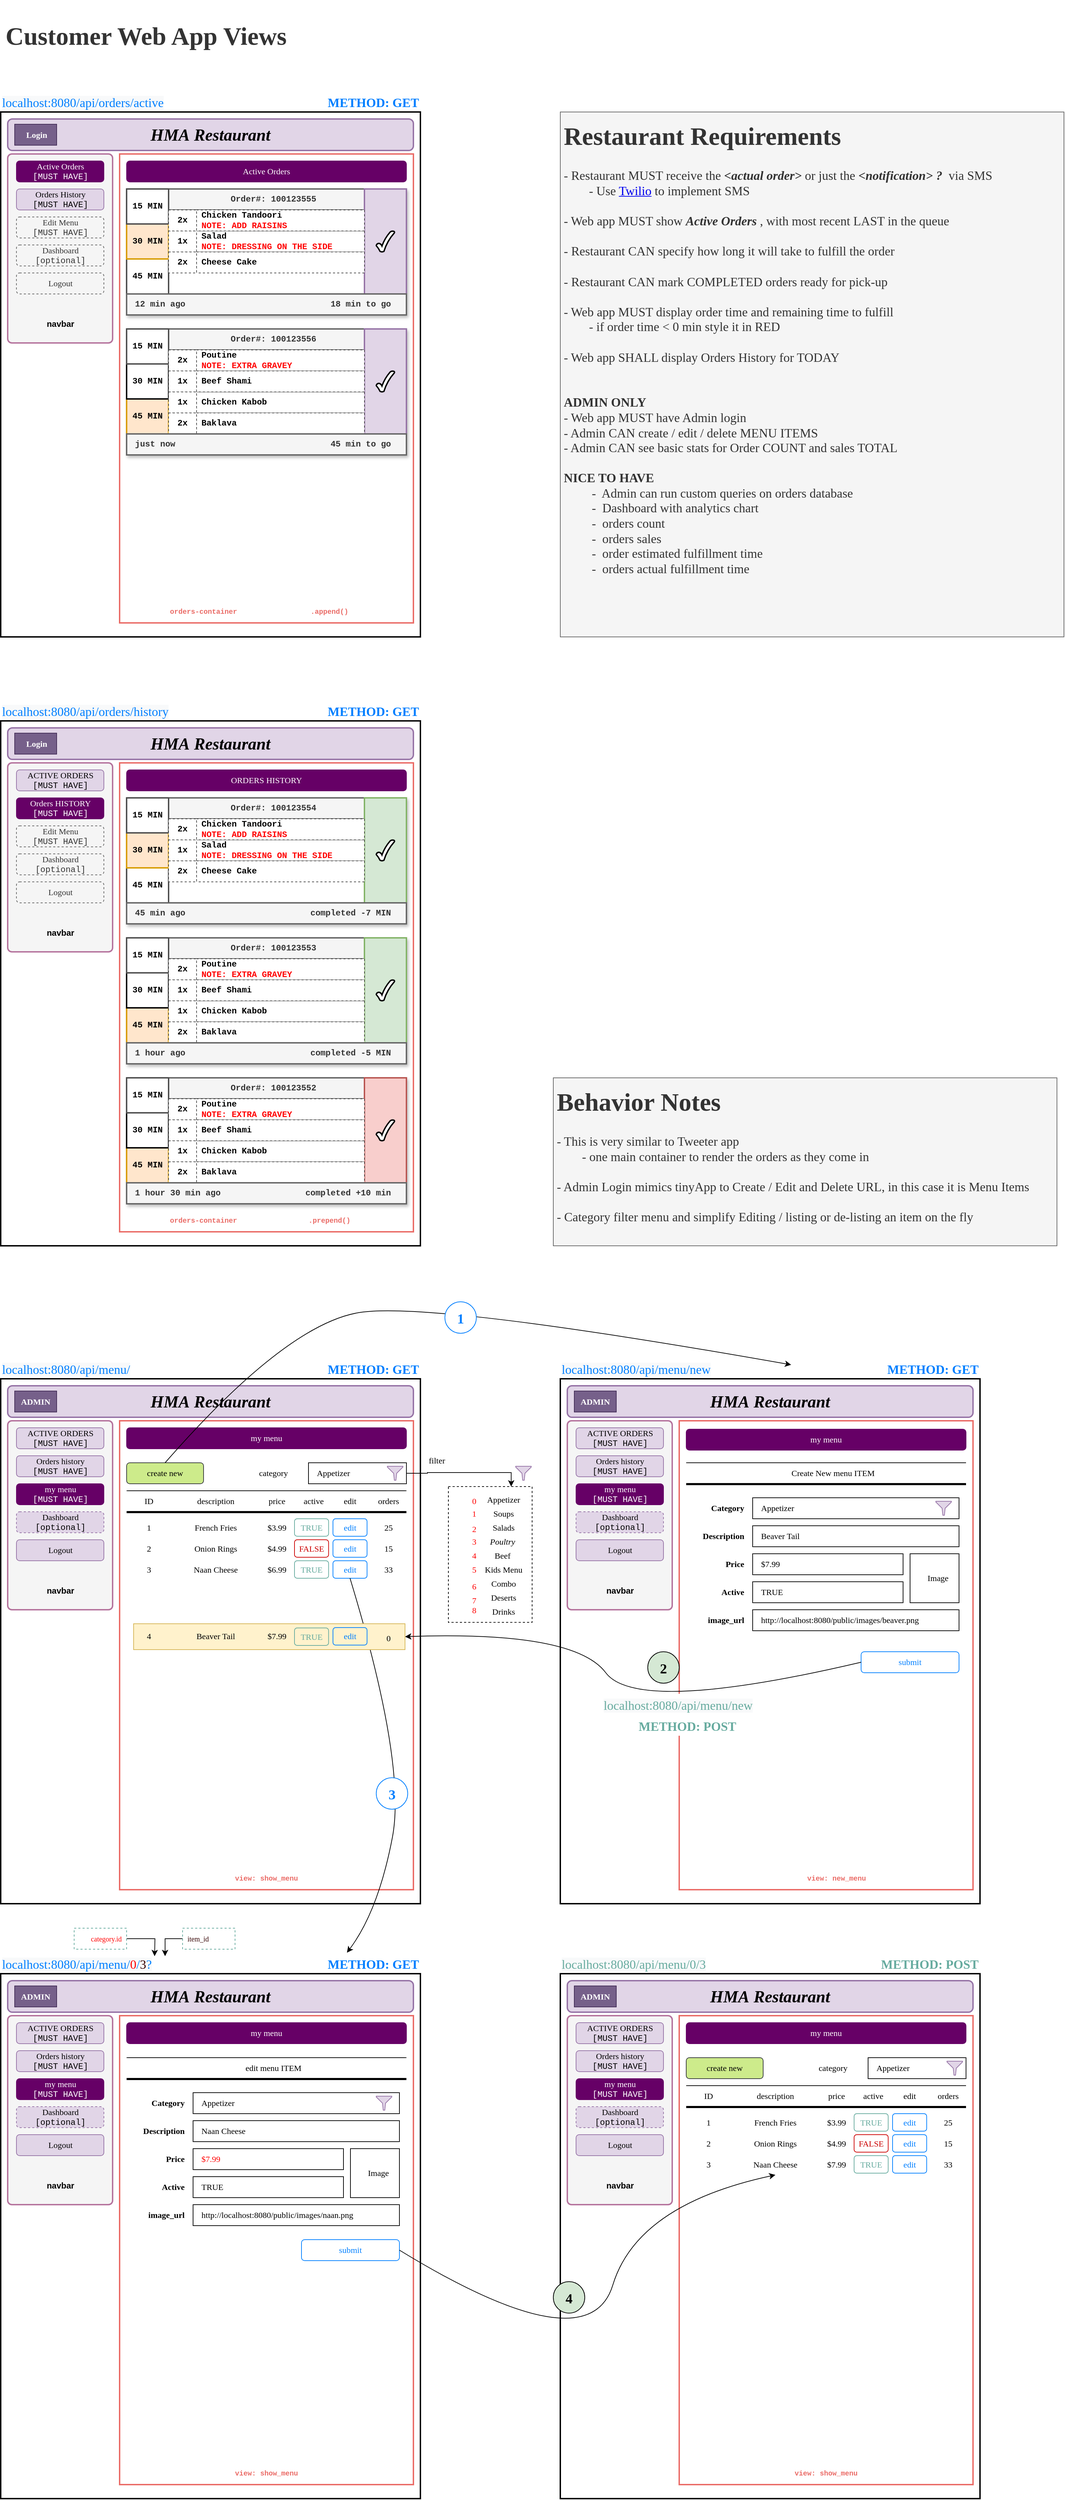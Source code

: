 <mxfile version="15.5.4" type="device" pages="3"><diagram id="ihwntx08Uob4L5rKYn2E" name="Owner_views"><mxGraphModel dx="4992" dy="2568" grid="1" gridSize="10" guides="1" tooltips="1" connect="1" arrows="1" fold="1" page="1" pageScale="1" pageWidth="850" pageHeight="1100" background="#ffffff" math="0" shadow="0"><root><mxCell id="0"/><mxCell id="1" parent="0"/><mxCell id="0DcaoQl_HO2ArF6UYVQL-27" value="" style="whiteSpace=wrap;html=1;strokeWidth=2;" parent="1" vertex="1"><mxGeometry x="80" y="200" width="600" height="750" as="geometry"/></mxCell><mxCell id="0DcaoQl_HO2ArF6UYVQL-28" value="" style="whiteSpace=wrap;html=1;strokeWidth=2;fillColor=#F5F5F5;strokeColor=#B5739D;fontColor=#333333;rounded=1;arcSize=4;" parent="1" vertex="1"><mxGeometry x="90" y="260" width="150" height="270" as="geometry"/></mxCell><mxCell id="0DcaoQl_HO2ArF6UYVQL-38" value="&lt;b&gt;&lt;br&gt;&lt;br&gt;&lt;br&gt;&lt;br&gt;&lt;br&gt;&lt;br&gt;&lt;br&gt;&lt;br&gt;&lt;br&gt;&lt;br&gt;&lt;br&gt;&lt;br&gt;&lt;br&gt;&lt;br&gt;&lt;br&gt;&lt;br&gt;&lt;br&gt;&lt;br&gt;&lt;br&gt;&lt;br&gt;&lt;br&gt;&lt;br&gt;&lt;br&gt;&lt;br&gt;&lt;br&gt;&lt;br&gt;&lt;br&gt;&lt;br&gt;&lt;/b&gt;" style="whiteSpace=wrap;html=1;strokeWidth=2;strokeColor=#EA6B66;arcSize=1;" parent="1" vertex="1"><mxGeometry x="250" y="260" width="420" height="670" as="geometry"/></mxCell><mxCell id="_a2VKkehStDy6o9jjVR1-13" value="Active Orders&lt;br&gt;&lt;span style=&quot;font-family: &amp;#34;courier new&amp;#34;&quot;&gt;[MUST HAVE]&lt;/span&gt;" style="whiteSpace=wrap;html=1;fillColor=#660066;strokeColor=#660066;fontFamily=Bungee;fontSource=https%3A%2F%2Ffonts.googleapis.com%2Fcss%3Ffamily%3DBungee;fontColor=#FFFFFF;rounded=1;" parent="1" vertex="1"><mxGeometry x="102.5" y="270" width="125" height="30" as="geometry"/></mxCell><mxCell id="_a2VKkehStDy6o9jjVR1-14" value="Orders History&lt;br&gt;&lt;span style=&quot;font-family: &amp;#34;courier new&amp;#34;&quot;&gt;[MUST HAVE]&lt;/span&gt;" style="whiteSpace=wrap;html=1;fillColor=#e1d5e7;strokeColor=#9673a6;fontFamily=Bungee;fontSource=https%3A%2F%2Ffonts.googleapis.com%2Fcss%3Ffamily%3DBungee;rounded=1;" parent="1" vertex="1"><mxGeometry x="102.5" y="310" width="125" height="30" as="geometry"/></mxCell><mxCell id="_a2VKkehStDy6o9jjVR1-89" value="&lt;font data-font-src=&quot;https://fonts.googleapis.com/css?family=Bungee&quot; face=&quot;Bungee&quot;&gt;&lt;b&gt;&lt;font style=&quot;font-size: 24px&quot;&gt;&lt;i&gt;HMA&amp;nbsp;&lt;/i&gt;&lt;/font&gt;&lt;/b&gt;&lt;span style=&quot;font-size: 24px&quot;&gt;&lt;b&gt;&lt;i&gt;Restaurant&lt;/i&gt;&lt;/b&gt;&lt;/span&gt;&lt;/font&gt;" style="whiteSpace=wrap;html=1;shadow=0;glass=0;strokeColor=#9673a6;strokeWidth=2;fillColor=#e1d5e7;align=center;rounded=1;" parent="1" vertex="1"><mxGeometry x="90" y="210" width="580" height="45" as="geometry"/></mxCell><mxCell id="WFCS4mYIQVK-Eb91SAwJ-11" value="navbar" style="whiteSpace=wrap;html=1;fillColor=none;strokeColor=none;fontStyle=1;" parent="1" vertex="1"><mxGeometry x="107.5" y="485" width="115" height="35" as="geometry"/></mxCell><mxCell id="B72-BdpcnCgvP8LjZprE-1" value="&lt;b&gt;&lt;br&gt;&lt;/b&gt;" style="whiteSpace=wrap;html=1;strokeWidth=2;strokeColor=#4D4D4D;arcSize=1;shadow=1;fontFamily=Courier New;" parent="1" vertex="1"><mxGeometry x="260" y="310" width="400" height="180" as="geometry"/></mxCell><mxCell id="B72-BdpcnCgvP8LjZprE-2" value="&lt;span&gt;Order#: 100123555&lt;br&gt;&lt;/span&gt;" style="whiteSpace=wrap;html=1;strokeWidth=2;strokeColor=#666666;arcSize=1;shadow=0;fontFamily=Courier New;align=center;fontStyle=1;spacingLeft=20;fillColor=#f5f5f5;fontColor=#333333;" parent="1" vertex="1"><mxGeometry x="320" y="310" width="280" height="30" as="geometry"/></mxCell><mxCell id="B72-BdpcnCgvP8LjZprE-3" value="&lt;b&gt;45 MIN&lt;br&gt;&lt;/b&gt;" style="whiteSpace=wrap;html=1;strokeWidth=2;strokeColor=#4D4D4D;arcSize=1;shadow=0;fontFamily=Courier New;" parent="1" vertex="1"><mxGeometry x="260" y="410" width="60" height="50" as="geometry"/></mxCell><mxCell id="B72-BdpcnCgvP8LjZprE-4" value="&lt;b&gt;30 MIN&lt;br&gt;&lt;/b&gt;" style="whiteSpace=wrap;html=1;strokeWidth=2;strokeColor=#d79b00;arcSize=1;shadow=0;fillColor=#ffe6cc;fontFamily=Courier New;" parent="1" vertex="1"><mxGeometry x="260" y="360" width="60" height="50" as="geometry"/></mxCell><mxCell id="B72-BdpcnCgvP8LjZprE-5" value="&lt;b&gt;15 MIN&lt;br&gt;&lt;/b&gt;" style="whiteSpace=wrap;html=1;strokeWidth=2;strokeColor=#4D4D4D;arcSize=1;shadow=0;fontFamily=Courier New;" parent="1" vertex="1"><mxGeometry x="260" y="310" width="60" height="50" as="geometry"/></mxCell><mxCell id="B72-BdpcnCgvP8LjZprE-6" value="&lt;b&gt;&lt;br&gt;&lt;/b&gt;" style="whiteSpace=wrap;html=1;strokeWidth=2;arcSize=1;shadow=0;fillColor=#e1d5e7;strokeColor=#9673a6;fontFamily=Courier New;" parent="1" vertex="1"><mxGeometry x="600" y="310" width="60" height="150" as="geometry"/></mxCell><mxCell id="B72-BdpcnCgvP8LjZprE-7" value="" style="verticalLabelPosition=bottom;verticalAlign=top;html=1;shape=mxgraph.basic.tick;shadow=0;glass=0;fontSize=24;strokeWidth=2;fontFamily=Courier New;" parent="1" vertex="1"><mxGeometry x="616.87" y="370" width="26.25" height="30" as="geometry"/></mxCell><mxCell id="B72-BdpcnCgvP8LjZprE-43" value="Logout" style="whiteSpace=wrap;html=1;fillColor=#f5f5f5;strokeColor=#666666;fontFamily=Bungee;fontSource=https%3A%2F%2Ffonts.googleapis.com%2Fcss%3Ffamily%3DBungee;rounded=1;dashed=1;fontColor=#333333;" parent="1" vertex="1"><mxGeometry x="102.5" y="430" width="125" height="30" as="geometry"/></mxCell><mxCell id="B72-BdpcnCgvP8LjZprE-45" value="Edit Menu&lt;br&gt;&lt;span style=&quot;font-family: &amp;#34;courier new&amp;#34;&quot;&gt;[MUST HAVE]&lt;/span&gt;" style="whiteSpace=wrap;html=1;fillColor=#f5f5f5;strokeColor=#666666;fontFamily=Bungee;fontSource=https%3A%2F%2Ffonts.googleapis.com%2Fcss%3Ffamily%3DBungee;rounded=1;dashed=1;fontColor=#333333;" parent="1" vertex="1"><mxGeometry x="102.5" y="350" width="125" height="30" as="geometry"/></mxCell><mxCell id="B72-BdpcnCgvP8LjZprE-46" value="&amp;nbsp;Login" style="whiteSpace=wrap;html=1;fillColor=#76608A;strokeColor=#432D57;fontStyle=1;fontFamily=Bungee;fontSource=https%3A%2F%2Ffonts.googleapis.com%2Fcss%3Ffamily%3DBungee;fontColor=#ffffff;" parent="1" vertex="1"><mxGeometry x="100" y="217.5" width="60" height="30" as="geometry"/></mxCell><mxCell id="B72-BdpcnCgvP8LjZprE-49" value="&lt;b&gt;1x&lt;br&gt;&lt;/b&gt;" style="whiteSpace=wrap;html=1;strokeWidth=1;strokeColor=#4D4D4D;arcSize=1;shadow=0;dashed=1;fontFamily=Courier New;" parent="1" vertex="1"><mxGeometry x="320" y="370" width="40" height="30" as="geometry"/></mxCell><mxCell id="B72-BdpcnCgvP8LjZprE-50" value="&lt;b&gt;Salad&lt;br&gt;&lt;font color=&quot;#ff0000&quot;&gt;NOTE: DRESSING ON THE SIDE&lt;/font&gt;&lt;br&gt;&lt;/b&gt;" style="whiteSpace=wrap;html=1;strokeWidth=1;strokeColor=#4D4D4D;arcSize=1;shadow=0;align=left;dashed=1;spacingLeft=5;fontFamily=Courier New;" parent="1" vertex="1"><mxGeometry x="360" y="370" width="240" height="30" as="geometry"/></mxCell><mxCell id="B72-BdpcnCgvP8LjZprE-53" value="&lt;b&gt;Chicken Tandoori&amp;nbsp;&lt;br&gt;&lt;font color=&quot;#ff0000&quot;&gt;NOTE: ADD RAISINS&lt;/font&gt;&lt;br&gt;&lt;/b&gt;" style="whiteSpace=wrap;html=1;strokeWidth=1;strokeColor=#4D4D4D;arcSize=1;shadow=0;align=left;dashed=1;spacingLeft=5;fontFamily=Courier New;" parent="1" vertex="1"><mxGeometry x="360" y="340" width="240" height="30" as="geometry"/></mxCell><mxCell id="B72-BdpcnCgvP8LjZprE-55" value="&lt;b&gt;2x&lt;br&gt;&lt;/b&gt;" style="whiteSpace=wrap;html=1;strokeWidth=1;strokeColor=#4D4D4D;arcSize=1;shadow=0;dashed=1;fontFamily=Courier New;" parent="1" vertex="1"><mxGeometry x="320" y="340" width="40" height="30" as="geometry"/></mxCell><mxCell id="B72-BdpcnCgvP8LjZprE-58" value="&lt;b&gt;Cheese Cake&lt;br&gt;&lt;/b&gt;" style="whiteSpace=wrap;html=1;strokeWidth=1;strokeColor=#4D4D4D;arcSize=1;shadow=0;align=left;dashed=1;spacingLeft=5;fontFamily=Courier New;" parent="1" vertex="1"><mxGeometry x="360" y="400" width="240" height="30" as="geometry"/></mxCell><mxCell id="B72-BdpcnCgvP8LjZprE-59" value="&lt;b&gt;2x&lt;br&gt;&lt;/b&gt;" style="whiteSpace=wrap;html=1;strokeWidth=1;strokeColor=#4D4D4D;arcSize=1;shadow=0;dashed=1;fontFamily=Courier New;" parent="1" vertex="1"><mxGeometry x="320" y="400" width="40" height="30" as="geometry"/></mxCell><mxCell id="B72-BdpcnCgvP8LjZprE-63" value="&lt;span&gt;12 min ago&lt;br&gt;&lt;/span&gt;" style="whiteSpace=wrap;html=1;strokeWidth=2;strokeColor=#666666;arcSize=1;shadow=0;fontFamily=Courier New;align=left;fontStyle=1;spacingRight=20;fillColor=#f5f5f5;fontColor=#333333;spacingLeft=10;" parent="1" vertex="1"><mxGeometry x="260" y="460" width="400" height="30" as="geometry"/></mxCell><mxCell id="B72-BdpcnCgvP8LjZprE-108" value="&lt;b&gt;&lt;br&gt;&lt;/b&gt;" style="whiteSpace=wrap;html=1;strokeWidth=2;strokeColor=#4D4D4D;arcSize=1;shadow=1;fontFamily=Courier New;" parent="1" vertex="1"><mxGeometry x="260" y="510" width="400" height="180" as="geometry"/></mxCell><mxCell id="B72-BdpcnCgvP8LjZprE-109" value="&lt;span&gt;Order#: 100123556&lt;br&gt;&lt;/span&gt;" style="whiteSpace=wrap;html=1;strokeWidth=2;strokeColor=#666666;arcSize=1;shadow=0;fontFamily=Courier New;align=center;fontStyle=1;spacingLeft=20;fillColor=#f5f5f5;fontColor=#333333;" parent="1" vertex="1"><mxGeometry x="320" y="510" width="280" height="30" as="geometry"/></mxCell><mxCell id="B72-BdpcnCgvP8LjZprE-110" value="&lt;b&gt;45 MIN&lt;br&gt;&lt;/b&gt;" style="whiteSpace=wrap;html=1;strokeWidth=2;strokeColor=#d79b00;arcSize=1;shadow=0;fontFamily=Courier New;fillColor=#ffe6cc;" parent="1" vertex="1"><mxGeometry x="260" y="610" width="60" height="50" as="geometry"/></mxCell><mxCell id="B72-BdpcnCgvP8LjZprE-111" value="&lt;b&gt;30 MIN&lt;br&gt;&lt;/b&gt;" style="whiteSpace=wrap;html=1;strokeWidth=2;arcSize=1;shadow=0;fontFamily=Courier New;" parent="1" vertex="1"><mxGeometry x="260" y="560" width="60" height="50" as="geometry"/></mxCell><mxCell id="B72-BdpcnCgvP8LjZprE-112" value="&lt;b&gt;15 MIN&lt;br&gt;&lt;/b&gt;" style="whiteSpace=wrap;html=1;strokeWidth=2;strokeColor=#4D4D4D;arcSize=1;shadow=0;fontFamily=Courier New;" parent="1" vertex="1"><mxGeometry x="260" y="510" width="60" height="50" as="geometry"/></mxCell><mxCell id="B72-BdpcnCgvP8LjZprE-113" value="&lt;b&gt;&lt;br&gt;&lt;/b&gt;" style="whiteSpace=wrap;html=1;strokeWidth=2;arcSize=1;shadow=0;fillColor=#e1d5e7;strokeColor=#9673a6;fontFamily=Courier New;" parent="1" vertex="1"><mxGeometry x="600" y="510" width="60" height="150" as="geometry"/></mxCell><mxCell id="B72-BdpcnCgvP8LjZprE-114" value="" style="verticalLabelPosition=bottom;verticalAlign=top;html=1;shape=mxgraph.basic.tick;shadow=0;glass=0;fontSize=24;strokeWidth=2;fontFamily=Courier New;" parent="1" vertex="1"><mxGeometry x="616.87" y="570" width="26.25" height="30" as="geometry"/></mxCell><mxCell id="B72-BdpcnCgvP8LjZprE-115" value="&lt;b&gt;2x&lt;br&gt;&lt;/b&gt;" style="whiteSpace=wrap;html=1;strokeWidth=1;strokeColor=#4D4D4D;arcSize=1;shadow=0;dashed=1;fontFamily=Courier New;" parent="1" vertex="1"><mxGeometry x="320" y="540" width="40" height="30" as="geometry"/></mxCell><mxCell id="B72-BdpcnCgvP8LjZprE-116" value="&lt;b&gt;Poutine&lt;br&gt;&lt;font color=&quot;#ff0000&quot;&gt;NOTE: EXTRA GRAVEY&lt;/font&gt;&lt;br&gt;&lt;/b&gt;" style="whiteSpace=wrap;html=1;strokeWidth=1;strokeColor=#4D4D4D;arcSize=1;shadow=0;align=left;dashed=1;spacingLeft=5;fontFamily=Courier New;" parent="1" vertex="1"><mxGeometry x="360" y="540" width="240" height="30" as="geometry"/></mxCell><mxCell id="B72-BdpcnCgvP8LjZprE-117" value="&lt;b&gt;1x&lt;br&gt;&lt;/b&gt;" style="whiteSpace=wrap;html=1;strokeWidth=1;strokeColor=#4D4D4D;arcSize=1;shadow=0;dashed=1;fontFamily=Courier New;" parent="1" vertex="1"><mxGeometry x="320" y="570" width="40" height="30" as="geometry"/></mxCell><mxCell id="B72-BdpcnCgvP8LjZprE-118" value="&lt;b&gt;Chicken Kabob&lt;br&gt;&lt;/b&gt;" style="whiteSpace=wrap;html=1;strokeWidth=1;strokeColor=#4D4D4D;arcSize=1;shadow=0;align=left;dashed=1;spacingLeft=5;fontFamily=Courier New;" parent="1" vertex="1"><mxGeometry x="360" y="600" width="240" height="30" as="geometry"/></mxCell><mxCell id="B72-BdpcnCgvP8LjZprE-119" value="&lt;b&gt;1x&lt;br&gt;&lt;/b&gt;" style="whiteSpace=wrap;html=1;strokeWidth=1;strokeColor=#4D4D4D;arcSize=1;shadow=0;dashed=1;fontFamily=Courier New;" parent="1" vertex="1"><mxGeometry x="320" y="600" width="40" height="30" as="geometry"/></mxCell><mxCell id="B72-BdpcnCgvP8LjZprE-120" value="&lt;b&gt;Baklava&lt;br&gt;&lt;/b&gt;" style="whiteSpace=wrap;html=1;strokeWidth=1;strokeColor=#4D4D4D;arcSize=1;shadow=0;align=left;dashed=1;spacingLeft=5;fontFamily=Courier New;" parent="1" vertex="1"><mxGeometry x="360" y="630" width="240" height="30" as="geometry"/></mxCell><mxCell id="B72-BdpcnCgvP8LjZprE-121" value="&lt;b&gt;2x&lt;br&gt;&lt;/b&gt;" style="whiteSpace=wrap;html=1;strokeWidth=1;strokeColor=#4D4D4D;arcSize=1;shadow=0;dashed=1;fontFamily=Courier New;" parent="1" vertex="1"><mxGeometry x="320" y="630" width="40" height="30" as="geometry"/></mxCell><mxCell id="B72-BdpcnCgvP8LjZprE-122" value="&lt;b&gt;Beef Shami&lt;br&gt;&lt;/b&gt;" style="whiteSpace=wrap;html=1;strokeWidth=1;strokeColor=#4D4D4D;arcSize=1;shadow=0;align=left;dashed=1;spacingLeft=5;fontFamily=Courier New;" parent="1" vertex="1"><mxGeometry x="360" y="570" width="240" height="30" as="geometry"/></mxCell><mxCell id="B72-BdpcnCgvP8LjZprE-123" value="&lt;span&gt;just now&lt;br&gt;&lt;/span&gt;" style="whiteSpace=wrap;html=1;strokeWidth=2;strokeColor=#666666;arcSize=1;shadow=0;fontFamily=Courier New;align=left;fontStyle=1;spacingRight=20;fillColor=#f5f5f5;fontColor=#333333;spacingLeft=10;" parent="1" vertex="1"><mxGeometry x="260" y="660" width="400" height="30" as="geometry"/></mxCell><mxCell id="P9E6WezB3pBZM1tMiGiF-1" value="&lt;h1&gt;Restaurant Requirements&lt;/h1&gt;&lt;p&gt;&lt;/p&gt;- Restaurant MUST receive the&amp;nbsp;&lt;b&gt;&lt;i&gt;&amp;lt;actual order&amp;gt;&lt;/i&gt; &lt;/b&gt;or just the&lt;i&gt; &lt;/i&gt;&lt;b&gt;&lt;i&gt;&amp;lt;notification&amp;gt; ?&amp;nbsp;&lt;/i&gt; &lt;/b&gt;via SMS&amp;nbsp;&amp;nbsp;&lt;br&gt;&lt;span style=&quot;white-space: pre&quot;&gt;&#9;&lt;/span&gt;- Use &lt;a href=&quot;https://www.twilio.com/&quot;&gt;Twilio&lt;/a&gt;&amp;nbsp;to implement SMS&lt;br&gt;&lt;br&gt;- Web app MUST show&amp;nbsp;&lt;i&gt;&lt;b&gt;Active Orders&lt;/b&gt;&lt;/i&gt;&amp;nbsp;, with most recent LAST in the queue&lt;br&gt;&lt;br&gt;- Restaurant CAN specify how long it will take to fulfill the order&lt;br&gt;&lt;br&gt;- Restaurant CAN mark COMPLETED orders ready for pick-up&lt;br&gt;&lt;br&gt;- Web app MUST display order time and remaining time to fulfill&lt;br&gt;&lt;span&gt;&#9;&lt;/span&gt;&lt;span style=&quot;white-space: pre&quot;&gt;&#9;&lt;/span&gt;- if order time &amp;lt; 0 min style it in RED&lt;br&gt;&lt;br&gt;- Web app SHALL display Orders History for TODAY&lt;br&gt;&lt;br&gt;&lt;b&gt;&lt;br&gt;ADMIN ONLY&lt;/b&gt;&lt;br&gt;- Web app MUST have Admin login&amp;nbsp;&lt;br&gt;- Admin CAN create / edit / delete MENU ITEMS&lt;br&gt;- Admin CAN see basic stats for Order COUNT and sales TOTAL&lt;br&gt;&lt;b&gt;&lt;br&gt;NICE TO HAVE&lt;/b&gt;&lt;br&gt;&lt;blockquote style=&quot;margin: 0 0 0 40px ; border: none ; padding: 0px&quot;&gt;&lt;span&gt;&#9;&lt;/span&gt;-&amp;nbsp; Admin can run custom queries on orders database&amp;nbsp;&amp;nbsp;&lt;br&gt;&lt;span&gt;&#9;&lt;/span&gt;-&amp;nbsp; Dashboard with analytics chart&lt;br&gt;&lt;span&gt;&#9;&lt;/span&gt;&lt;span&gt;&#9;&lt;/span&gt;-&amp;nbsp; orders count&lt;br&gt;&lt;span&gt;&#9;&lt;/span&gt;&lt;span&gt;&#9;&lt;/span&gt;-&amp;nbsp; orders sales&lt;/blockquote&gt;&lt;blockquote style=&quot;margin: 0 0 0 40px ; border: none ; padding: 0px&quot;&gt;&lt;span&gt;-&amp;nbsp; order estimated fulfillment time&lt;/span&gt;&lt;/blockquote&gt;&lt;blockquote style=&quot;margin: 0 0 0 40px ; border: none ; padding: 0px&quot;&gt;&lt;span&gt;&#9;&lt;/span&gt;&lt;span&gt;&#9;&lt;/span&gt;-&amp;nbsp; orders actual fulfillment time&lt;br&gt;&lt;/blockquote&gt;" style="text;html=1;strokeColor=#666666;fillColor=#f5f5f5;spacing=5;spacingTop=-20;whiteSpace=wrap;overflow=hidden;rounded=0;shadow=0;glass=0;labelBackgroundColor=none;fontFamily=Ubuntu;fontSource=https%3A%2F%2Ffonts.googleapis.com%2Fcss%3Ffamily%3DUbuntu;fontSize=18;align=left;fontColor=#333333;" parent="1" vertex="1"><mxGeometry x="880" y="200" width="720" height="750" as="geometry"/></mxCell><mxCell id="MExA5k7DbyregBgQuKlt-1" value="Dashboard&lt;br&gt;&lt;font data-font-src=&quot;https://fonts.googleapis.com/css?family=Ubuntu&quot; face=&quot;Courier New&quot;&gt;[optional]&lt;/font&gt;" style="whiteSpace=wrap;html=1;fillColor=#f5f5f5;strokeColor=#666666;fontFamily=Bungee;fontSource=https%3A%2F%2Ffonts.googleapis.com%2Fcss%3Ffamily%3DBungee;rounded=1;dashed=1;fontColor=#333333;" parent="1" vertex="1"><mxGeometry x="102.5" y="390" width="125" height="30" as="geometry"/></mxCell><mxCell id="htP_yjEXCGMvDWYHwdFr-1" value="Active Orders" style="whiteSpace=wrap;html=1;fillColor=#660066;strokeColor=#660066;fontFamily=Bungee;fontSource=https%3A%2F%2Ffonts.googleapis.com%2Fcss%3Ffamily%3DBungee;fontColor=#FFFFFF;rounded=1;" parent="1" vertex="1"><mxGeometry x="260" y="270" width="400" height="30" as="geometry"/></mxCell><mxCell id="htP_yjEXCGMvDWYHwdFr-5" value="&lt;h1&gt;Behavior Notes&lt;/h1&gt;&lt;div&gt;- This is very similar to Tweeter app&lt;/div&gt;&lt;div&gt;&lt;span style=&quot;white-space: pre&quot;&gt;&#9;&lt;/span&gt;- one main container to render the orders as they come in&lt;br&gt;&lt;/div&gt;&lt;div&gt;&lt;br&gt;&lt;/div&gt;&lt;div&gt;&lt;span&gt;- Admin Login mimics tinyApp to Create / Edit and Delete URL, in this case it is Menu Items&amp;nbsp;&lt;/span&gt;&lt;br&gt;&lt;/div&gt;&lt;div&gt;&lt;span&gt;&lt;br&gt;&lt;/span&gt;&lt;/div&gt;&lt;div&gt;&lt;span&gt;- Category filter menu and simplify Editing / listing or de-listing an item on the fly&lt;/span&gt;&lt;/div&gt;" style="text;html=1;strokeColor=#666666;fillColor=#f5f5f5;spacing=5;spacingTop=-20;whiteSpace=wrap;overflow=hidden;rounded=0;shadow=0;glass=0;labelBackgroundColor=none;fontFamily=Ubuntu;fontSource=https%3A%2F%2Ffonts.googleapis.com%2Fcss%3Ffamily%3DUbuntu;fontSize=18;align=left;fontColor=#333333;" parent="1" vertex="1"><mxGeometry x="870" y="1580" width="720" height="240" as="geometry"/></mxCell><mxCell id="htP_yjEXCGMvDWYHwdFr-6" value="&lt;span&gt;18 min to go&lt;br&gt;&lt;/span&gt;" style="whiteSpace=wrap;html=1;strokeWidth=2;strokeColor=none;arcSize=1;shadow=0;fontFamily=Courier New;align=right;fontStyle=1;spacingRight=20;fillColor=none;fontColor=#333333;spacingLeft=10;" parent="1" vertex="1"><mxGeometry x="460" y="460" width="200" height="30" as="geometry"/></mxCell><mxCell id="htP_yjEXCGMvDWYHwdFr-7" value="&lt;span&gt;45 min to go&lt;br&gt;&lt;/span&gt;" style="whiteSpace=wrap;html=1;strokeWidth=2;strokeColor=none;arcSize=1;shadow=0;fontFamily=Courier New;align=right;fontStyle=1;spacingRight=20;fillColor=none;fontColor=#333333;spacingLeft=10;" parent="1" vertex="1"><mxGeometry x="460" y="660" width="200" height="30" as="geometry"/></mxCell><mxCell id="HI-3IJ7cY5215IRbX1Yc-1" value="&lt;h1 style=&quot;color: rgb(51 , 51 , 51) ; font-family: &amp;#34;ubuntu&amp;#34; ; font-style: normal ; letter-spacing: normal ; text-align: left ; text-indent: 0px ; text-transform: none ; word-spacing: 0px ; font-size: 36px&quot;&gt;&lt;font style=&quot;font-size: 36px&quot;&gt;Customer Web App Views&lt;/font&gt;&lt;/h1&gt;&lt;p style=&quot;color: rgb(51 , 51 , 51) ; font-family: &amp;#34;ubuntu&amp;#34; ; font-style: normal ; letter-spacing: normal ; text-align: left ; text-indent: 0px ; text-transform: none ; word-spacing: 0px ; font-size: 36px&quot;&gt;&lt;/p&gt;&lt;font style=&quot;font-size: 36px&quot;&gt;&lt;span style=&quot;color: rgb(51 , 51 , 51) ; font-family: &amp;#34;ubuntu&amp;#34; ; font-style: normal ; letter-spacing: normal ; text-align: left ; text-indent: 0px ; text-transform: none ; word-spacing: 0px ; background-color: rgb(248 , 249 , 250) ; display: inline ; float: none&quot;&gt;&lt;/span&gt;&lt;/font&gt;" style="text;whiteSpace=wrap;html=1;fontFamily=Courier New;fontColor=#007FFF;fontStyle=1;" parent="1" vertex="1"><mxGeometry x="85" y="40" width="580" height="80" as="geometry"/></mxCell><mxCell id="NzsCEA7l8XPmTbuhThWp-1" value="&lt;span style=&quot;font-family: &amp;#34;ubuntu&amp;#34; ; font-size: 18px ; font-style: normal ; font-weight: 400 ; letter-spacing: normal ; text-align: left ; text-indent: 0px ; text-transform: none ; word-spacing: 0px ; background-color: rgb(248 , 249 , 250) ; display: inline ; float: none&quot;&gt;localhost:8080/api/orders/active&lt;/span&gt;" style="text;whiteSpace=wrap;html=1;fontFamily=Courier New;fontColor=#007FFF;" parent="1" vertex="1"><mxGeometry x="80" y="170" width="110" height="30" as="geometry"/></mxCell><mxCell id="NzsCEA7l8XPmTbuhThWp-2" value="&lt;font face=&quot;ubuntu&quot;&gt;&lt;span style=&quot;font-size: 18px&quot;&gt;METHOD: GET&lt;/span&gt;&lt;/font&gt;" style="text;whiteSpace=wrap;html=1;fontFamily=Courier New;fontColor=#007FFF;align=right;fontStyle=1;" parent="1" vertex="1"><mxGeometry x="470" y="170" width="210" height="30" as="geometry"/></mxCell><mxCell id="BpYv27j3nWjGORsXJmeq-1" value="" style="whiteSpace=wrap;html=1;strokeWidth=2;" parent="1" vertex="1"><mxGeometry x="80" y="1070" width="600" height="750" as="geometry"/></mxCell><mxCell id="BpYv27j3nWjGORsXJmeq-2" value="" style="whiteSpace=wrap;html=1;strokeWidth=2;fillColor=#F5F5F5;strokeColor=#B5739D;fontColor=#333333;rounded=1;arcSize=4;" parent="1" vertex="1"><mxGeometry x="90" y="1130" width="150" height="270" as="geometry"/></mxCell><mxCell id="BpYv27j3nWjGORsXJmeq-3" value="&lt;b&gt;&lt;br&gt;&lt;br&gt;&lt;br&gt;&lt;br&gt;&lt;br&gt;&lt;br&gt;&lt;br&gt;&lt;br&gt;&lt;br&gt;&lt;br&gt;&lt;br&gt;&lt;br&gt;&lt;br&gt;&lt;br&gt;&lt;br&gt;&lt;br&gt;&lt;br&gt;&lt;br&gt;&lt;br&gt;&lt;br&gt;&lt;br&gt;&lt;br&gt;&lt;br&gt;&lt;br&gt;&lt;br&gt;&lt;br&gt;&lt;br&gt;&lt;br&gt;&lt;/b&gt;" style="whiteSpace=wrap;html=1;strokeWidth=2;strokeColor=#EA6B66;arcSize=1;" parent="1" vertex="1"><mxGeometry x="250" y="1130" width="420" height="670" as="geometry"/></mxCell><mxCell id="BpYv27j3nWjGORsXJmeq-4" value="Orders HISTORY&lt;br&gt;&lt;span style=&quot;font-family: &amp;#34;courier new&amp;#34;&quot;&gt;[MUST HAVE]&lt;/span&gt;" style="whiteSpace=wrap;html=1;fillColor=#660066;strokeColor=#660066;fontFamily=Bungee;fontSource=https%3A%2F%2Ffonts.googleapis.com%2Fcss%3Ffamily%3DBungee;fontColor=#FFFFFF;rounded=1;" parent="1" vertex="1"><mxGeometry x="102.5" y="1180" width="125" height="30" as="geometry"/></mxCell><mxCell id="BpYv27j3nWjGORsXJmeq-5" value="ACTIVE ORDERS&lt;br&gt;&lt;span style=&quot;font-family: &amp;#34;courier new&amp;#34;&quot;&gt;[MUST HAVE]&lt;/span&gt;" style="whiteSpace=wrap;html=1;fillColor=#e1d5e7;strokeColor=#9673a6;fontFamily=Bungee;fontSource=https%3A%2F%2Ffonts.googleapis.com%2Fcss%3Ffamily%3DBungee;rounded=1;" parent="1" vertex="1"><mxGeometry x="102.5" y="1140" width="125" height="30" as="geometry"/></mxCell><mxCell id="BpYv27j3nWjGORsXJmeq-6" value="&lt;font data-font-src=&quot;https://fonts.googleapis.com/css?family=Bungee&quot; face=&quot;Bungee&quot;&gt;&lt;b&gt;&lt;font style=&quot;font-size: 24px&quot;&gt;&lt;i&gt;HMA&amp;nbsp;&lt;/i&gt;&lt;/font&gt;&lt;/b&gt;&lt;span style=&quot;font-size: 24px&quot;&gt;&lt;b&gt;&lt;i&gt;Restaurant&lt;/i&gt;&lt;/b&gt;&lt;/span&gt;&lt;/font&gt;" style="whiteSpace=wrap;html=1;shadow=0;glass=0;strokeColor=#9673a6;strokeWidth=2;fillColor=#e1d5e7;align=center;rounded=1;" parent="1" vertex="1"><mxGeometry x="90" y="1080" width="580" height="45" as="geometry"/></mxCell><mxCell id="BpYv27j3nWjGORsXJmeq-7" value="navbar" style="whiteSpace=wrap;html=1;fillColor=none;strokeColor=none;fontStyle=1;" parent="1" vertex="1"><mxGeometry x="107.5" y="1355" width="115" height="35" as="geometry"/></mxCell><mxCell id="BpYv27j3nWjGORsXJmeq-8" value="&lt;font color=&quot;#ea6b66&quot; size=&quot;1&quot;&gt;&lt;b&gt;orders-container&lt;/b&gt;&lt;/font&gt;" style="text;whiteSpace=wrap;html=1;fontSize=24;fontColor=#4D4D4D;align=center;fontFamily=Courier New;" parent="1" vertex="1"><mxGeometry x="275" y="1760" width="190" height="40" as="geometry"/></mxCell><mxCell id="BpYv27j3nWjGORsXJmeq-9" value="&lt;b&gt;&lt;br&gt;&lt;/b&gt;" style="whiteSpace=wrap;html=1;strokeWidth=2;strokeColor=#4D4D4D;arcSize=1;shadow=1;fontFamily=Courier New;" parent="1" vertex="1"><mxGeometry x="260" y="1180" width="400" height="180" as="geometry"/></mxCell><mxCell id="BpYv27j3nWjGORsXJmeq-10" value="&lt;span&gt;Order#: 100123554&lt;br&gt;&lt;/span&gt;" style="whiteSpace=wrap;html=1;strokeWidth=2;strokeColor=#666666;arcSize=1;shadow=0;fontFamily=Courier New;align=center;fontStyle=1;spacingLeft=20;fillColor=#f5f5f5;fontColor=#333333;" parent="1" vertex="1"><mxGeometry x="320" y="1180" width="280" height="30" as="geometry"/></mxCell><mxCell id="BpYv27j3nWjGORsXJmeq-11" value="&lt;b&gt;45 MIN&lt;br&gt;&lt;/b&gt;" style="whiteSpace=wrap;html=1;strokeWidth=2;strokeColor=#4D4D4D;arcSize=1;shadow=0;fontFamily=Courier New;" parent="1" vertex="1"><mxGeometry x="260" y="1280" width="60" height="50" as="geometry"/></mxCell><mxCell id="BpYv27j3nWjGORsXJmeq-12" value="&lt;b&gt;30 MIN&lt;br&gt;&lt;/b&gt;" style="whiteSpace=wrap;html=1;strokeWidth=2;strokeColor=#d79b00;arcSize=1;shadow=0;fillColor=#ffe6cc;fontFamily=Courier New;" parent="1" vertex="1"><mxGeometry x="260" y="1230" width="60" height="50" as="geometry"/></mxCell><mxCell id="BpYv27j3nWjGORsXJmeq-13" value="&lt;b&gt;15 MIN&lt;br&gt;&lt;/b&gt;" style="whiteSpace=wrap;html=1;strokeWidth=2;strokeColor=#4D4D4D;arcSize=1;shadow=0;fontFamily=Courier New;" parent="1" vertex="1"><mxGeometry x="260" y="1180" width="60" height="50" as="geometry"/></mxCell><mxCell id="BpYv27j3nWjGORsXJmeq-14" value="&lt;b&gt;&lt;br&gt;&lt;/b&gt;" style="whiteSpace=wrap;html=1;strokeWidth=2;arcSize=1;shadow=0;fillColor=#d5e8d4;strokeColor=#82b366;fontFamily=Courier New;" parent="1" vertex="1"><mxGeometry x="600" y="1180" width="60" height="150" as="geometry"/></mxCell><mxCell id="BpYv27j3nWjGORsXJmeq-15" value="" style="verticalLabelPosition=bottom;verticalAlign=top;html=1;shape=mxgraph.basic.tick;shadow=0;glass=0;fontSize=24;strokeWidth=2;fontFamily=Courier New;" parent="1" vertex="1"><mxGeometry x="616.87" y="1240" width="26.25" height="30" as="geometry"/></mxCell><mxCell id="BpYv27j3nWjGORsXJmeq-16" value="Logout" style="whiteSpace=wrap;html=1;fillColor=#f5f5f5;strokeColor=#666666;fontFamily=Bungee;fontSource=https%3A%2F%2Ffonts.googleapis.com%2Fcss%3Ffamily%3DBungee;rounded=1;fontColor=#333333;dashed=1;" parent="1" vertex="1"><mxGeometry x="102.5" y="1300" width="125" height="30" as="geometry"/></mxCell><mxCell id="BpYv27j3nWjGORsXJmeq-17" value="Edit Menu&lt;br&gt;&lt;span style=&quot;font-family: &amp;#34;courier new&amp;#34;&quot;&gt;[MUST HAVE]&lt;/span&gt;" style="whiteSpace=wrap;html=1;fillColor=#f5f5f5;strokeColor=#666666;fontFamily=Bungee;fontSource=https%3A%2F%2Ffonts.googleapis.com%2Fcss%3Ffamily%3DBungee;rounded=1;fontColor=#333333;dashed=1;" parent="1" vertex="1"><mxGeometry x="102.5" y="1220" width="125" height="30" as="geometry"/></mxCell><mxCell id="BpYv27j3nWjGORsXJmeq-18" value="&amp;nbsp;Login" style="whiteSpace=wrap;html=1;fillColor=#76608A;strokeColor=#432D57;fontStyle=1;fontFamily=Bungee;fontSource=https%3A%2F%2Ffonts.googleapis.com%2Fcss%3Ffamily%3DBungee;fontColor=#ffffff;" parent="1" vertex="1"><mxGeometry x="100" y="1087.5" width="60" height="30" as="geometry"/></mxCell><mxCell id="BpYv27j3nWjGORsXJmeq-19" value="&lt;b&gt;1x&lt;br&gt;&lt;/b&gt;" style="whiteSpace=wrap;html=1;strokeWidth=1;strokeColor=#4D4D4D;arcSize=1;shadow=0;dashed=1;fontFamily=Courier New;" parent="1" vertex="1"><mxGeometry x="320" y="1240" width="40" height="30" as="geometry"/></mxCell><mxCell id="BpYv27j3nWjGORsXJmeq-20" value="&lt;b&gt;Salad&lt;br&gt;&lt;font color=&quot;#ff0000&quot;&gt;NOTE: DRESSING ON THE SIDE&lt;/font&gt;&lt;br&gt;&lt;/b&gt;" style="whiteSpace=wrap;html=1;strokeWidth=1;strokeColor=#4D4D4D;arcSize=1;shadow=0;align=left;dashed=1;spacingLeft=5;fontFamily=Courier New;" parent="1" vertex="1"><mxGeometry x="360" y="1240" width="240" height="30" as="geometry"/></mxCell><mxCell id="BpYv27j3nWjGORsXJmeq-21" value="&lt;b&gt;Chicken Tandoori&amp;nbsp;&lt;br&gt;&lt;font color=&quot;#ff0000&quot;&gt;NOTE: ADD RAISINS&lt;/font&gt;&lt;br&gt;&lt;/b&gt;" style="whiteSpace=wrap;html=1;strokeWidth=1;strokeColor=#4D4D4D;arcSize=1;shadow=0;align=left;dashed=1;spacingLeft=5;fontFamily=Courier New;" parent="1" vertex="1"><mxGeometry x="360" y="1210" width="240" height="30" as="geometry"/></mxCell><mxCell id="BpYv27j3nWjGORsXJmeq-22" value="&lt;b&gt;2x&lt;br&gt;&lt;/b&gt;" style="whiteSpace=wrap;html=1;strokeWidth=1;strokeColor=#4D4D4D;arcSize=1;shadow=0;dashed=1;fontFamily=Courier New;" parent="1" vertex="1"><mxGeometry x="320" y="1210" width="40" height="30" as="geometry"/></mxCell><mxCell id="BpYv27j3nWjGORsXJmeq-23" value="&lt;b&gt;Cheese Cake&lt;br&gt;&lt;/b&gt;" style="whiteSpace=wrap;html=1;strokeWidth=1;strokeColor=#4D4D4D;arcSize=1;shadow=0;align=left;dashed=1;spacingLeft=5;fontFamily=Courier New;" parent="1" vertex="1"><mxGeometry x="360" y="1270" width="240" height="30" as="geometry"/></mxCell><mxCell id="BpYv27j3nWjGORsXJmeq-24" value="&lt;b&gt;2x&lt;br&gt;&lt;/b&gt;" style="whiteSpace=wrap;html=1;strokeWidth=1;strokeColor=#4D4D4D;arcSize=1;shadow=0;dashed=1;fontFamily=Courier New;" parent="1" vertex="1"><mxGeometry x="320" y="1270" width="40" height="30" as="geometry"/></mxCell><mxCell id="BpYv27j3nWjGORsXJmeq-25" value="&lt;span&gt;45 min ago&lt;br&gt;&lt;/span&gt;" style="whiteSpace=wrap;html=1;strokeWidth=2;strokeColor=#666666;arcSize=1;shadow=0;fontFamily=Courier New;align=left;fontStyle=1;spacingRight=20;fillColor=#f5f5f5;fontColor=#333333;spacingLeft=10;" parent="1" vertex="1"><mxGeometry x="260" y="1330" width="400" height="30" as="geometry"/></mxCell><mxCell id="BpYv27j3nWjGORsXJmeq-26" value="&lt;b&gt;&lt;br&gt;&lt;/b&gt;" style="whiteSpace=wrap;html=1;strokeWidth=2;strokeColor=#4D4D4D;arcSize=1;shadow=1;fontFamily=Courier New;" parent="1" vertex="1"><mxGeometry x="260" y="1380" width="400" height="180" as="geometry"/></mxCell><mxCell id="BpYv27j3nWjGORsXJmeq-27" value="&lt;span&gt;Order#: 100123553&lt;br&gt;&lt;/span&gt;" style="whiteSpace=wrap;html=1;strokeWidth=2;strokeColor=#666666;arcSize=1;shadow=0;fontFamily=Courier New;align=center;fontStyle=1;spacingLeft=20;fillColor=#f5f5f5;fontColor=#333333;" parent="1" vertex="1"><mxGeometry x="320" y="1380" width="280" height="30" as="geometry"/></mxCell><mxCell id="BpYv27j3nWjGORsXJmeq-28" value="&lt;b&gt;45 MIN&lt;br&gt;&lt;/b&gt;" style="whiteSpace=wrap;html=1;strokeWidth=2;strokeColor=#d79b00;arcSize=1;shadow=0;fontFamily=Courier New;fillColor=#ffe6cc;" parent="1" vertex="1"><mxGeometry x="260" y="1480" width="60" height="50" as="geometry"/></mxCell><mxCell id="BpYv27j3nWjGORsXJmeq-29" value="&lt;b&gt;30 MIN&lt;br&gt;&lt;/b&gt;" style="whiteSpace=wrap;html=1;strokeWidth=2;arcSize=1;shadow=0;fontFamily=Courier New;" parent="1" vertex="1"><mxGeometry x="260" y="1430" width="60" height="50" as="geometry"/></mxCell><mxCell id="BpYv27j3nWjGORsXJmeq-30" value="&lt;b&gt;15 MIN&lt;br&gt;&lt;/b&gt;" style="whiteSpace=wrap;html=1;strokeWidth=2;strokeColor=#4D4D4D;arcSize=1;shadow=0;fontFamily=Courier New;" parent="1" vertex="1"><mxGeometry x="260" y="1380" width="60" height="50" as="geometry"/></mxCell><mxCell id="BpYv27j3nWjGORsXJmeq-31" value="&lt;b&gt;&lt;br&gt;&lt;/b&gt;" style="whiteSpace=wrap;html=1;strokeWidth=2;arcSize=1;shadow=0;fillColor=#d5e8d4;strokeColor=#82b366;fontFamily=Courier New;" parent="1" vertex="1"><mxGeometry x="600" y="1380" width="60" height="150" as="geometry"/></mxCell><mxCell id="BpYv27j3nWjGORsXJmeq-32" value="" style="verticalLabelPosition=bottom;verticalAlign=top;html=1;shape=mxgraph.basic.tick;shadow=0;glass=0;fontSize=24;strokeWidth=2;fontFamily=Courier New;" parent="1" vertex="1"><mxGeometry x="616.87" y="1440" width="26.25" height="30" as="geometry"/></mxCell><mxCell id="BpYv27j3nWjGORsXJmeq-33" value="&lt;b&gt;2x&lt;br&gt;&lt;/b&gt;" style="whiteSpace=wrap;html=1;strokeWidth=1;strokeColor=#4D4D4D;arcSize=1;shadow=0;dashed=1;fontFamily=Courier New;" parent="1" vertex="1"><mxGeometry x="320" y="1410" width="40" height="30" as="geometry"/></mxCell><mxCell id="BpYv27j3nWjGORsXJmeq-34" value="&lt;b&gt;Poutine&lt;br&gt;&lt;font color=&quot;#ff0000&quot;&gt;NOTE: EXTRA GRAVEY&lt;/font&gt;&lt;br&gt;&lt;/b&gt;" style="whiteSpace=wrap;html=1;strokeWidth=1;strokeColor=#4D4D4D;arcSize=1;shadow=0;align=left;dashed=1;spacingLeft=5;fontFamily=Courier New;" parent="1" vertex="1"><mxGeometry x="360" y="1410" width="240" height="30" as="geometry"/></mxCell><mxCell id="BpYv27j3nWjGORsXJmeq-35" value="&lt;b&gt;1x&lt;br&gt;&lt;/b&gt;" style="whiteSpace=wrap;html=1;strokeWidth=1;strokeColor=#4D4D4D;arcSize=1;shadow=0;dashed=1;fontFamily=Courier New;" parent="1" vertex="1"><mxGeometry x="320" y="1440" width="40" height="30" as="geometry"/></mxCell><mxCell id="BpYv27j3nWjGORsXJmeq-36" value="&lt;b&gt;Chicken Kabob&lt;br&gt;&lt;/b&gt;" style="whiteSpace=wrap;html=1;strokeWidth=1;strokeColor=#4D4D4D;arcSize=1;shadow=0;align=left;dashed=1;spacingLeft=5;fontFamily=Courier New;" parent="1" vertex="1"><mxGeometry x="360" y="1470" width="240" height="30" as="geometry"/></mxCell><mxCell id="BpYv27j3nWjGORsXJmeq-37" value="&lt;b&gt;1x&lt;br&gt;&lt;/b&gt;" style="whiteSpace=wrap;html=1;strokeWidth=1;strokeColor=#4D4D4D;arcSize=1;shadow=0;dashed=1;fontFamily=Courier New;" parent="1" vertex="1"><mxGeometry x="320" y="1470" width="40" height="30" as="geometry"/></mxCell><mxCell id="BpYv27j3nWjGORsXJmeq-38" value="&lt;b&gt;Baklava&lt;br&gt;&lt;/b&gt;" style="whiteSpace=wrap;html=1;strokeWidth=1;strokeColor=#4D4D4D;arcSize=1;shadow=0;align=left;dashed=1;spacingLeft=5;fontFamily=Courier New;" parent="1" vertex="1"><mxGeometry x="360" y="1500" width="240" height="30" as="geometry"/></mxCell><mxCell id="BpYv27j3nWjGORsXJmeq-39" value="&lt;b&gt;2x&lt;br&gt;&lt;/b&gt;" style="whiteSpace=wrap;html=1;strokeWidth=1;strokeColor=#4D4D4D;arcSize=1;shadow=0;dashed=1;fontFamily=Courier New;" parent="1" vertex="1"><mxGeometry x="320" y="1500" width="40" height="30" as="geometry"/></mxCell><mxCell id="BpYv27j3nWjGORsXJmeq-40" value="&lt;b&gt;Beef Shami&lt;br&gt;&lt;/b&gt;" style="whiteSpace=wrap;html=1;strokeWidth=1;strokeColor=#4D4D4D;arcSize=1;shadow=0;align=left;dashed=1;spacingLeft=5;fontFamily=Courier New;" parent="1" vertex="1"><mxGeometry x="360" y="1440" width="240" height="30" as="geometry"/></mxCell><mxCell id="BpYv27j3nWjGORsXJmeq-41" value="&lt;span&gt;1 hour ago&lt;br&gt;&lt;/span&gt;" style="whiteSpace=wrap;html=1;strokeWidth=2;strokeColor=#666666;arcSize=1;shadow=0;fontFamily=Courier New;align=left;fontStyle=1;spacingRight=20;fillColor=#f5f5f5;fontColor=#333333;spacingLeft=10;" parent="1" vertex="1"><mxGeometry x="260" y="1530" width="400" height="30" as="geometry"/></mxCell><mxCell id="BpYv27j3nWjGORsXJmeq-42" value="Dashboard&lt;br&gt;&lt;font data-font-src=&quot;https://fonts.googleapis.com/css?family=Ubuntu&quot; face=&quot;Courier New&quot;&gt;[optional]&lt;/font&gt;" style="whiteSpace=wrap;html=1;fillColor=#f5f5f5;strokeColor=#666666;fontFamily=Bungee;fontSource=https%3A%2F%2Ffonts.googleapis.com%2Fcss%3Ffamily%3DBungee;rounded=1;dashed=1;fontColor=#333333;" parent="1" vertex="1"><mxGeometry x="102.5" y="1260" width="125" height="30" as="geometry"/></mxCell><mxCell id="BpYv27j3nWjGORsXJmeq-43" value="ORDERS HISTORY" style="whiteSpace=wrap;html=1;fillColor=#660066;strokeColor=#660066;fontFamily=Bungee;fontSource=https%3A%2F%2Ffonts.googleapis.com%2Fcss%3Ffamily%3DBungee;fontColor=#FFFFFF;rounded=1;" parent="1" vertex="1"><mxGeometry x="260" y="1140" width="400" height="30" as="geometry"/></mxCell><mxCell id="BpYv27j3nWjGORsXJmeq-44" value="&lt;span&gt;completed -7 MIN&lt;br&gt;&lt;/span&gt;" style="whiteSpace=wrap;html=1;strokeWidth=2;strokeColor=none;arcSize=1;shadow=0;fontFamily=Courier New;align=right;fontStyle=1;spacingRight=20;fillColor=none;fontColor=#333333;spacingLeft=10;" parent="1" vertex="1"><mxGeometry x="460" y="1330" width="200" height="30" as="geometry"/></mxCell><mxCell id="BpYv27j3nWjGORsXJmeq-45" value="&lt;span&gt;completed -5 MIN&lt;br&gt;&lt;/span&gt;" style="whiteSpace=wrap;html=1;strokeWidth=2;strokeColor=none;arcSize=1;shadow=0;fontFamily=Courier New;align=right;fontStyle=1;spacingRight=20;fillColor=none;fontColor=#333333;spacingLeft=10;" parent="1" vertex="1"><mxGeometry x="460" y="1530" width="200" height="30" as="geometry"/></mxCell><mxCell id="BpYv27j3nWjGORsXJmeq-46" value="&lt;span style=&quot;font-family: &amp;#34;ubuntu&amp;#34; ; font-size: 18px ; font-style: normal ; font-weight: 400 ; letter-spacing: normal ; text-align: left ; text-indent: 0px ; text-transform: none ; word-spacing: 0px ; background-color: rgb(248 , 249 , 250) ; display: inline ; float: none&quot;&gt;localhost:8080/api/orders/history&lt;/span&gt;" style="text;whiteSpace=wrap;html=1;fontFamily=Courier New;fontColor=#007FFF;" parent="1" vertex="1"><mxGeometry x="80" y="1040" width="110" height="30" as="geometry"/></mxCell><mxCell id="BpYv27j3nWjGORsXJmeq-47" value="&lt;font face=&quot;ubuntu&quot;&gt;&lt;span style=&quot;font-size: 18px&quot;&gt;METHOD: GET&lt;/span&gt;&lt;/font&gt;" style="text;whiteSpace=wrap;html=1;fontFamily=Courier New;fontColor=#007FFF;align=right;fontStyle=1;" parent="1" vertex="1"><mxGeometry x="470" y="1040" width="210" height="30" as="geometry"/></mxCell><mxCell id="BpYv27j3nWjGORsXJmeq-48" value="&lt;b&gt;&lt;br&gt;&lt;/b&gt;" style="whiteSpace=wrap;html=1;strokeWidth=2;strokeColor=#4D4D4D;arcSize=1;shadow=1;fontFamily=Courier New;" parent="1" vertex="1"><mxGeometry x="260" y="1580" width="400" height="180" as="geometry"/></mxCell><mxCell id="BpYv27j3nWjGORsXJmeq-49" value="&lt;span&gt;Order#: 100123552&lt;br&gt;&lt;/span&gt;" style="whiteSpace=wrap;html=1;strokeWidth=2;strokeColor=#666666;arcSize=1;shadow=0;fontFamily=Courier New;align=center;fontStyle=1;spacingLeft=20;fillColor=#f5f5f5;fontColor=#333333;" parent="1" vertex="1"><mxGeometry x="320" y="1580" width="280" height="30" as="geometry"/></mxCell><mxCell id="BpYv27j3nWjGORsXJmeq-50" value="&lt;b&gt;45 MIN&lt;br&gt;&lt;/b&gt;" style="whiteSpace=wrap;html=1;strokeWidth=2;strokeColor=#d79b00;arcSize=1;shadow=0;fontFamily=Courier New;fillColor=#ffe6cc;" parent="1" vertex="1"><mxGeometry x="260" y="1680" width="60" height="50" as="geometry"/></mxCell><mxCell id="BpYv27j3nWjGORsXJmeq-51" value="&lt;b&gt;30 MIN&lt;br&gt;&lt;/b&gt;" style="whiteSpace=wrap;html=1;strokeWidth=2;arcSize=1;shadow=0;fontFamily=Courier New;" parent="1" vertex="1"><mxGeometry x="260" y="1630" width="60" height="50" as="geometry"/></mxCell><mxCell id="BpYv27j3nWjGORsXJmeq-52" value="&lt;b&gt;15 MIN&lt;br&gt;&lt;/b&gt;" style="whiteSpace=wrap;html=1;strokeWidth=2;strokeColor=#4D4D4D;arcSize=1;shadow=0;fontFamily=Courier New;" parent="1" vertex="1"><mxGeometry x="260" y="1580" width="60" height="50" as="geometry"/></mxCell><mxCell id="BpYv27j3nWjGORsXJmeq-53" value="&lt;b&gt;&lt;br&gt;&lt;/b&gt;" style="whiteSpace=wrap;html=1;strokeWidth=2;arcSize=1;shadow=0;fillColor=#f8cecc;strokeColor=#b85450;fontFamily=Courier New;" parent="1" vertex="1"><mxGeometry x="600" y="1580" width="60" height="150" as="geometry"/></mxCell><mxCell id="BpYv27j3nWjGORsXJmeq-54" value="" style="verticalLabelPosition=bottom;verticalAlign=top;html=1;shape=mxgraph.basic.tick;shadow=0;glass=0;fontSize=24;strokeWidth=2;fontFamily=Courier New;" parent="1" vertex="1"><mxGeometry x="616.87" y="1640" width="26.25" height="30" as="geometry"/></mxCell><mxCell id="BpYv27j3nWjGORsXJmeq-55" value="&lt;b&gt;2x&lt;br&gt;&lt;/b&gt;" style="whiteSpace=wrap;html=1;strokeWidth=1;strokeColor=#4D4D4D;arcSize=1;shadow=0;dashed=1;fontFamily=Courier New;" parent="1" vertex="1"><mxGeometry x="320" y="1610" width="40" height="30" as="geometry"/></mxCell><mxCell id="BpYv27j3nWjGORsXJmeq-56" value="&lt;b&gt;Poutine&lt;br&gt;&lt;font color=&quot;#ff0000&quot;&gt;NOTE: EXTRA GRAVEY&lt;/font&gt;&lt;br&gt;&lt;/b&gt;" style="whiteSpace=wrap;html=1;strokeWidth=1;strokeColor=#4D4D4D;arcSize=1;shadow=0;align=left;dashed=1;spacingLeft=5;fontFamily=Courier New;" parent="1" vertex="1"><mxGeometry x="360" y="1610" width="240" height="30" as="geometry"/></mxCell><mxCell id="BpYv27j3nWjGORsXJmeq-57" value="&lt;b&gt;1x&lt;br&gt;&lt;/b&gt;" style="whiteSpace=wrap;html=1;strokeWidth=1;strokeColor=#4D4D4D;arcSize=1;shadow=0;dashed=1;fontFamily=Courier New;" parent="1" vertex="1"><mxGeometry x="320" y="1640" width="40" height="30" as="geometry"/></mxCell><mxCell id="BpYv27j3nWjGORsXJmeq-58" value="&lt;b&gt;Chicken Kabob&lt;br&gt;&lt;/b&gt;" style="whiteSpace=wrap;html=1;strokeWidth=1;strokeColor=#4D4D4D;arcSize=1;shadow=0;align=left;dashed=1;spacingLeft=5;fontFamily=Courier New;" parent="1" vertex="1"><mxGeometry x="360" y="1670" width="240" height="30" as="geometry"/></mxCell><mxCell id="BpYv27j3nWjGORsXJmeq-59" value="&lt;b&gt;1x&lt;br&gt;&lt;/b&gt;" style="whiteSpace=wrap;html=1;strokeWidth=1;strokeColor=#4D4D4D;arcSize=1;shadow=0;dashed=1;fontFamily=Courier New;" parent="1" vertex="1"><mxGeometry x="320" y="1670" width="40" height="30" as="geometry"/></mxCell><mxCell id="BpYv27j3nWjGORsXJmeq-60" value="&lt;b&gt;Baklava&lt;br&gt;&lt;/b&gt;" style="whiteSpace=wrap;html=1;strokeWidth=1;strokeColor=#4D4D4D;arcSize=1;shadow=0;align=left;dashed=1;spacingLeft=5;fontFamily=Courier New;" parent="1" vertex="1"><mxGeometry x="360" y="1700" width="240" height="30" as="geometry"/></mxCell><mxCell id="BpYv27j3nWjGORsXJmeq-61" value="&lt;b&gt;2x&lt;br&gt;&lt;/b&gt;" style="whiteSpace=wrap;html=1;strokeWidth=1;strokeColor=#4D4D4D;arcSize=1;shadow=0;dashed=1;fontFamily=Courier New;" parent="1" vertex="1"><mxGeometry x="320" y="1700" width="40" height="30" as="geometry"/></mxCell><mxCell id="BpYv27j3nWjGORsXJmeq-62" value="&lt;b&gt;Beef Shami&lt;br&gt;&lt;/b&gt;" style="whiteSpace=wrap;html=1;strokeWidth=1;strokeColor=#4D4D4D;arcSize=1;shadow=0;align=left;dashed=1;spacingLeft=5;fontFamily=Courier New;" parent="1" vertex="1"><mxGeometry x="360" y="1640" width="240" height="30" as="geometry"/></mxCell><mxCell id="BpYv27j3nWjGORsXJmeq-63" value="&lt;span&gt;1 hour 30 min ago&lt;br&gt;&lt;/span&gt;" style="whiteSpace=wrap;html=1;strokeWidth=2;strokeColor=#666666;arcSize=1;shadow=0;fontFamily=Courier New;align=left;fontStyle=1;spacingRight=20;fillColor=#f5f5f5;fontColor=#333333;spacingLeft=10;" parent="1" vertex="1"><mxGeometry x="260" y="1730" width="400" height="30" as="geometry"/></mxCell><mxCell id="BpYv27j3nWjGORsXJmeq-64" value="&lt;span&gt;completed +10 min&lt;br&gt;&lt;/span&gt;" style="whiteSpace=wrap;html=1;strokeWidth=2;strokeColor=none;arcSize=1;shadow=0;fontFamily=Courier New;align=right;fontStyle=1;spacingRight=20;fillColor=none;fontColor=#333333;spacingLeft=10;" parent="1" vertex="1"><mxGeometry x="460" y="1730" width="200" height="30" as="geometry"/></mxCell><mxCell id="cxnkX9c4QT9y5rXnTobW-3" value="&lt;font color=&quot;#ea6b66&quot; size=&quot;1&quot;&gt;&lt;b&gt;.prepend()&lt;/b&gt;&lt;/font&gt;" style="text;whiteSpace=wrap;html=1;fontSize=24;fontColor=#4D4D4D;align=center;fontFamily=Courier New;" parent="1" vertex="1"><mxGeometry x="455" y="1760" width="190" height="40" as="geometry"/></mxCell><mxCell id="cxnkX9c4QT9y5rXnTobW-4" value="&lt;font color=&quot;#ea6b66&quot; size=&quot;1&quot;&gt;&lt;b&gt;.append()&lt;/b&gt;&lt;/font&gt;" style="text;whiteSpace=wrap;html=1;fontSize=24;fontColor=#4D4D4D;align=center;fontFamily=Courier New;" parent="1" vertex="1"><mxGeometry x="455" y="890" width="190" height="40" as="geometry"/></mxCell><mxCell id="cxnkX9c4QT9y5rXnTobW-5" value="&lt;font color=&quot;#ea6b66&quot; size=&quot;1&quot;&gt;&lt;b&gt;orders-container&lt;/b&gt;&lt;/font&gt;" style="text;whiteSpace=wrap;html=1;fontSize=24;fontColor=#4D4D4D;align=center;fontFamily=Courier New;" parent="1" vertex="1"><mxGeometry x="275" y="890" width="190" height="40" as="geometry"/></mxCell><mxCell id="VgzMIRajfyAWCHjThgwk-74" value="" style="whiteSpace=wrap;html=1;strokeWidth=2;" parent="1" vertex="1"><mxGeometry x="80" y="2010" width="600" height="750" as="geometry"/></mxCell><mxCell id="VgzMIRajfyAWCHjThgwk-75" value="" style="whiteSpace=wrap;html=1;strokeWidth=2;fillColor=#F5F5F5;strokeColor=#B5739D;fontColor=#333333;rounded=1;arcSize=4;" parent="1" vertex="1"><mxGeometry x="90" y="2070" width="150" height="270" as="geometry"/></mxCell><mxCell id="VgzMIRajfyAWCHjThgwk-76" value="&lt;b&gt;&lt;br&gt;&lt;br&gt;&lt;br&gt;&lt;br&gt;&lt;br&gt;&lt;br&gt;&lt;br&gt;&lt;br&gt;&lt;br&gt;&lt;br&gt;&lt;br&gt;&lt;br&gt;&lt;br&gt;&lt;br&gt;&lt;br&gt;&lt;br&gt;&lt;br&gt;&lt;br&gt;&lt;br&gt;&lt;br&gt;&lt;br&gt;&lt;br&gt;&lt;br&gt;&lt;br&gt;&lt;br&gt;&lt;br&gt;&lt;br&gt;&lt;br&gt;&lt;/b&gt;" style="whiteSpace=wrap;html=1;strokeWidth=2;strokeColor=#EA6B66;arcSize=1;" parent="1" vertex="1"><mxGeometry x="250" y="2070" width="420" height="670" as="geometry"/></mxCell><mxCell id="VgzMIRajfyAWCHjThgwk-77" value="my menu&lt;br&gt;&lt;span style=&quot;font-family: &amp;#34;courier new&amp;#34;&quot;&gt;[MUST HAVE]&lt;/span&gt;" style="whiteSpace=wrap;html=1;fillColor=#660066;strokeColor=#660066;fontFamily=Bungee;fontSource=https%3A%2F%2Ffonts.googleapis.com%2Fcss%3Ffamily%3DBungee;fontColor=#FFFFFF;rounded=1;" parent="1" vertex="1"><mxGeometry x="102.5" y="2160" width="125" height="30" as="geometry"/></mxCell><mxCell id="VgzMIRajfyAWCHjThgwk-78" value="ACTIVE ORDERS&lt;br&gt;&lt;span style=&quot;font-family: &amp;#34;courier new&amp;#34;&quot;&gt;[MUST HAVE]&lt;/span&gt;" style="whiteSpace=wrap;html=1;fillColor=#e1d5e7;strokeColor=#9673a6;fontFamily=Bungee;fontSource=https%3A%2F%2Ffonts.googleapis.com%2Fcss%3Ffamily%3DBungee;rounded=1;" parent="1" vertex="1"><mxGeometry x="102.5" y="2080" width="125" height="30" as="geometry"/></mxCell><mxCell id="VgzMIRajfyAWCHjThgwk-79" value="&lt;font data-font-src=&quot;https://fonts.googleapis.com/css?family=Bungee&quot; face=&quot;Bungee&quot;&gt;&lt;b&gt;&lt;font style=&quot;font-size: 24px&quot;&gt;&lt;i&gt;HMA&amp;nbsp;&lt;/i&gt;&lt;/font&gt;&lt;/b&gt;&lt;span style=&quot;font-size: 24px&quot;&gt;&lt;b&gt;&lt;i&gt;Restaurant&lt;/i&gt;&lt;/b&gt;&lt;/span&gt;&lt;/font&gt;" style="whiteSpace=wrap;html=1;shadow=0;glass=0;strokeColor=#9673a6;strokeWidth=2;fillColor=#e1d5e7;align=center;rounded=1;" parent="1" vertex="1"><mxGeometry x="90" y="2020" width="580" height="45" as="geometry"/></mxCell><mxCell id="VgzMIRajfyAWCHjThgwk-80" value="navbar" style="whiteSpace=wrap;html=1;fillColor=none;strokeColor=none;fontStyle=1;" parent="1" vertex="1"><mxGeometry x="107.5" y="2295" width="115" height="35" as="geometry"/></mxCell><mxCell id="VgzMIRajfyAWCHjThgwk-81" value="&lt;font color=&quot;#ea6b66&quot; size=&quot;1&quot;&gt;&lt;b&gt;view: show_menu&lt;/b&gt;&lt;/font&gt;" style="text;whiteSpace=wrap;html=1;fontSize=24;fontColor=#4D4D4D;align=center;fontFamily=Courier New;" parent="1" vertex="1"><mxGeometry x="365" y="2700" width="190" height="40" as="geometry"/></mxCell><mxCell id="VgzMIRajfyAWCHjThgwk-89" value="Logout" style="whiteSpace=wrap;html=1;fillColor=#e1d5e7;strokeColor=#9673a6;fontFamily=Bungee;fontSource=https%3A%2F%2Ffonts.googleapis.com%2Fcss%3Ffamily%3DBungee;rounded=1;" parent="1" vertex="1"><mxGeometry x="102.5" y="2240" width="125" height="30" as="geometry"/></mxCell><mxCell id="VgzMIRajfyAWCHjThgwk-90" value="Orders history&lt;br&gt;&lt;span style=&quot;font-family: &amp;#34;courier new&amp;#34;&quot;&gt;[MUST HAVE]&lt;/span&gt;" style="whiteSpace=wrap;html=1;fillColor=#e1d5e7;strokeColor=#9673a6;fontFamily=Bungee;fontSource=https%3A%2F%2Ffonts.googleapis.com%2Fcss%3Ffamily%3DBungee;rounded=1;" parent="1" vertex="1"><mxGeometry x="102.5" y="2120" width="125" height="30" as="geometry"/></mxCell><mxCell id="VgzMIRajfyAWCHjThgwk-91" value="ADMIN" style="whiteSpace=wrap;html=1;fillColor=#76608A;strokeColor=#432D57;fontStyle=1;fontFamily=Bungee;fontSource=https%3A%2F%2Ffonts.googleapis.com%2Fcss%3Ffamily%3DBungee;fontColor=#ffffff;" parent="1" vertex="1"><mxGeometry x="100" y="2027.5" width="60" height="30" as="geometry"/></mxCell><mxCell id="VgzMIRajfyAWCHjThgwk-115" value="Dashboard&lt;br&gt;&lt;font data-font-src=&quot;https://fonts.googleapis.com/css?family=Ubuntu&quot; face=&quot;Courier New&quot;&gt;[optional]&lt;/font&gt;" style="whiteSpace=wrap;html=1;fillColor=#e1d5e7;strokeColor=#9673a6;fontFamily=Bungee;fontSource=https%3A%2F%2Ffonts.googleapis.com%2Fcss%3Ffamily%3DBungee;rounded=1;dashed=1;" parent="1" vertex="1"><mxGeometry x="102.5" y="2200" width="125" height="30" as="geometry"/></mxCell><mxCell id="VgzMIRajfyAWCHjThgwk-116" value="my menu" style="whiteSpace=wrap;html=1;fillColor=#660066;strokeColor=#660066;fontFamily=Bungee;fontSource=https%3A%2F%2Ffonts.googleapis.com%2Fcss%3Ffamily%3DBungee;fontColor=#FFFFFF;rounded=1;" parent="1" vertex="1"><mxGeometry x="260" y="2080" width="400" height="30" as="geometry"/></mxCell><mxCell id="VgzMIRajfyAWCHjThgwk-119" value="&lt;span style=&quot;font-family: &amp;#34;ubuntu&amp;#34; ; font-size: 18px ; font-style: normal ; font-weight: 400 ; letter-spacing: normal ; text-align: left ; text-indent: 0px ; text-transform: none ; word-spacing: 0px ; background-color: rgb(248 , 249 , 250) ; display: inline ; float: none&quot;&gt;localhost:8080/api/menu/&lt;/span&gt;" style="text;whiteSpace=wrap;html=1;fontFamily=Courier New;fontColor=#007FFF;" parent="1" vertex="1"><mxGeometry x="80" y="1980" width="110" height="30" as="geometry"/></mxCell><mxCell id="VgzMIRajfyAWCHjThgwk-120" value="&lt;font face=&quot;ubuntu&quot;&gt;&lt;span style=&quot;font-size: 18px&quot;&gt;METHOD: GET&lt;/span&gt;&lt;/font&gt;" style="text;whiteSpace=wrap;html=1;fontFamily=Courier New;fontColor=#007FFF;align=right;fontStyle=1;" parent="1" vertex="1"><mxGeometry x="470" y="1980" width="210" height="30" as="geometry"/></mxCell><mxCell id="VgzMIRajfyAWCHjThgwk-141" value="category" style="whiteSpace=wrap;html=1;fillColor=none;strokeColor=none;fontFamily=Bungee;fontSource=https%3A%2F%2Ffonts.googleapis.com%2Fcss%3Ffamily%3DBungee;rounded=1;" parent="1" vertex="1"><mxGeometry x="430" y="2130" width="80" height="30" as="geometry"/></mxCell><mxCell id="VgzMIRajfyAWCHjThgwk-148" value="" style="endArrow=none;html=1;rounded=0;fontFamily=Courier New;fontSize=36;fontColor=#67AB9F;strokeWidth=3;entryX=1;entryY=1;entryDx=0;entryDy=0;" parent="1" edge="1"><mxGeometry width="50" height="50" relative="1" as="geometry"><mxPoint x="260" y="2200.48" as="sourcePoint"/><mxPoint x="660" y="2200.48" as="targetPoint"/></mxGeometry></mxCell><mxCell id="VgzMIRajfyAWCHjThgwk-280" value="" style="endArrow=none;html=1;rounded=0;fontFamily=Courier New;fontSize=36;fontColor=#67AB9F;strokeWidth=1;entryX=1;entryY=1;entryDx=0;entryDy=0;" parent="1" edge="1"><mxGeometry width="50" height="50" relative="1" as="geometry"><mxPoint x="260" y="2170" as="sourcePoint"/><mxPoint x="660" y="2170" as="targetPoint"/></mxGeometry></mxCell><mxCell id="VgzMIRajfyAWCHjThgwk-281" value="create new" style="whiteSpace=wrap;html=1;fillColor=#cdeb8b;strokeColor=#36393d;fontFamily=Bungee;fontSource=https%3A%2F%2Ffonts.googleapis.com%2Fcss%3Ffamily%3DBungee;rounded=1;" parent="1" vertex="1"><mxGeometry x="260" y="2130" width="110" height="30" as="geometry"/></mxCell><mxCell id="VgzMIRajfyAWCHjThgwk-292" value="description" style="whiteSpace=wrap;html=1;fillColor=none;strokeColor=none;fontFamily=Bungee;fontSource=https%3A%2F%2Ffonts.googleapis.com%2Fcss%3Ffamily%3DBungee;rounded=1;" parent="1" vertex="1"><mxGeometry x="325" y="2170" width="125" height="30" as="geometry"/></mxCell><mxCell id="VgzMIRajfyAWCHjThgwk-293" value="price" style="whiteSpace=wrap;html=1;fillColor=none;strokeColor=none;fontFamily=Bungee;fontSource=https%3A%2F%2Ffonts.googleapis.com%2Fcss%3Ffamily%3DBungee;rounded=1;" parent="1" vertex="1"><mxGeometry x="445" y="2170" width="60" height="30" as="geometry"/></mxCell><mxCell id="VgzMIRajfyAWCHjThgwk-294" value="active" style="whiteSpace=wrap;html=1;fillColor=none;strokeColor=none;fontFamily=Bungee;fontSource=https%3A%2F%2Ffonts.googleapis.com%2Fcss%3Ffamily%3DBungee;rounded=1;" parent="1" vertex="1"><mxGeometry x="495" y="2170" width="65" height="30" as="geometry"/></mxCell><mxCell id="VgzMIRajfyAWCHjThgwk-295" value="orders" style="whiteSpace=wrap;html=1;fillColor=none;strokeColor=none;fontFamily=Bungee;fontSource=https%3A%2F%2Ffonts.googleapis.com%2Fcss%3Ffamily%3DBungee;rounded=1;" parent="1" vertex="1"><mxGeometry x="602.5" y="2170" width="62.5" height="30" as="geometry"/></mxCell><mxCell id="VgzMIRajfyAWCHjThgwk-296" value="edit" style="whiteSpace=wrap;html=1;fillColor=none;strokeColor=none;fontFamily=Bungee;fontSource=https%3A%2F%2Ffonts.googleapis.com%2Fcss%3Ffamily%3DBungee;rounded=1;" parent="1" vertex="1"><mxGeometry x="555" y="2170" width="48.74" height="30" as="geometry"/></mxCell><mxCell id="VgzMIRajfyAWCHjThgwk-314" style="edgeStyle=orthogonalEdgeStyle;rounded=0;orthogonalLoop=1;jettySize=auto;html=1;exitX=1;exitY=0.5;exitDx=0;exitDy=0;entryX=0.75;entryY=0;entryDx=0;entryDy=0;fontFamily=Ubuntu;fontSource=https%3A%2F%2Ffonts.googleapis.com%2Fcss%3Ffamily%3DUbuntu;fontSize=10;fontColor=#000000;strokeWidth=1;" parent="1" source="VgzMIRajfyAWCHjThgwk-284" target="MXGDiUbLcpwq8zOib7zA-90" edge="1"><mxGeometry relative="1" as="geometry"><mxPoint x="760.75" y="2162" as="targetPoint"/></mxGeometry></mxCell><mxCell id="VgzMIRajfyAWCHjThgwk-284" value="Appetizer" style="rounded=0;whiteSpace=wrap;html=1;fillColor=none;strokeColor=default;fontFamily=Ubuntu;fontSource=https%3A%2F%2Ffonts.googleapis.com%2Fcss%3Ffamily%3DUbuntu;strokeWidth=1;fontStyle=0;fontColor=#000000;align=left;spacingLeft=10;" parent="1" vertex="1"><mxGeometry x="520" y="2130" width="140" height="30" as="geometry"/></mxCell><mxCell id="VgzMIRajfyAWCHjThgwk-300" value="" style="sketch=0;aspect=fixed;pointerEvents=1;shadow=0;dashed=0;html=1;strokeColor=#9673a6;labelPosition=center;verticalLabelPosition=bottom;verticalAlign=top;align=center;fillColor=#e1d5e7;shape=mxgraph.mscae.enterprise.filter;rounded=0;labelBackgroundColor=none;fontFamily=Ubuntu;fontSource=https%3A%2F%2Ffonts.googleapis.com%2Fcss%3Ffamily%3DUbuntu;fontSize=10;" parent="1" vertex="1"><mxGeometry x="632.78" y="2135" width="22.22" height="20" as="geometry"/></mxCell><mxCell id="VgzMIRajfyAWCHjThgwk-313" value="ID" style="whiteSpace=wrap;html=1;fillColor=none;strokeColor=none;fontFamily=Bungee;fontSource=https%3A%2F%2Ffonts.googleapis.com%2Fcss%3Ffamily%3DBungee;rounded=1;" parent="1" vertex="1"><mxGeometry x="269" y="2170" width="46" height="30" as="geometry"/></mxCell><mxCell id="VgzMIRajfyAWCHjThgwk-317" value="&lt;font color=&quot;#007fff&quot;&gt;edit&lt;/font&gt;" style="whiteSpace=wrap;html=1;fillColor=none;strokeColor=#007FFF;fontFamily=Bungee;fontSource=https%3A%2F%2Ffonts.googleapis.com%2Fcss%3Ffamily%3DBungee;rounded=1;" parent="1" vertex="1"><mxGeometry x="555" y="2210" width="48.74" height="25" as="geometry"/></mxCell><mxCell id="VgzMIRajfyAWCHjThgwk-318" value="&lt;font color=&quot;#007fff&quot;&gt;edit&lt;/font&gt;" style="whiteSpace=wrap;html=1;fillColor=none;strokeColor=#007FFF;fontFamily=Bungee;fontSource=https%3A%2F%2Ffonts.googleapis.com%2Fcss%3Ffamily%3DBungee;rounded=1;" parent="1" vertex="1"><mxGeometry x="555" y="2240" width="48.74" height="25" as="geometry"/></mxCell><mxCell id="VgzMIRajfyAWCHjThgwk-320" value="&lt;font color=&quot;#007fff&quot;&gt;edit&lt;/font&gt;" style="whiteSpace=wrap;html=1;fillColor=none;strokeColor=#007FFF;fontFamily=Bungee;fontSource=https%3A%2F%2Ffonts.googleapis.com%2Fcss%3Ffamily%3DBungee;rounded=1;" parent="1" vertex="1"><mxGeometry x="555" y="2270" width="48.74" height="25" as="geometry"/></mxCell><mxCell id="VgzMIRajfyAWCHjThgwk-321" value="TRUE" style="whiteSpace=wrap;html=1;fillColor=none;strokeColor=#67AB9F;fontFamily=Bungee;fontSource=https%3A%2F%2Ffonts.googleapis.com%2Fcss%3Ffamily%3DBungee;rounded=1;fontColor=#67AB9F;" parent="1" vertex="1"><mxGeometry x="500" y="2210" width="48.74" height="25" as="geometry"/></mxCell><mxCell id="VgzMIRajfyAWCHjThgwk-322" value="&lt;font&gt;FALSE&lt;/font&gt;" style="whiteSpace=wrap;html=1;fillColor=none;strokeColor=#CC0000;fontFamily=Bungee;fontSource=https%3A%2F%2Ffonts.googleapis.com%2Fcss%3Ffamily%3DBungee;rounded=1;fontColor=#CC0000;" parent="1" vertex="1"><mxGeometry x="500" y="2240" width="48.74" height="25" as="geometry"/></mxCell><mxCell id="VgzMIRajfyAWCHjThgwk-323" value="&lt;font&gt;TRUE&lt;/font&gt;" style="whiteSpace=wrap;html=1;fillColor=none;strokeColor=#67AB9F;fontFamily=Bungee;fontSource=https%3A%2F%2Ffonts.googleapis.com%2Fcss%3Ffamily%3DBungee;rounded=1;fontColor=#67AB9F;" parent="1" vertex="1"><mxGeometry x="500" y="2270" width="48.74" height="25" as="geometry"/></mxCell><mxCell id="VgzMIRajfyAWCHjThgwk-325" value="25" style="whiteSpace=wrap;html=1;fillColor=none;strokeColor=none;fontFamily=Ubuntu;fontSource=https%3A%2F%2Ffonts.googleapis.com%2Fcss%3Ffamily%3DUbuntu;rounded=1;" parent="1" vertex="1"><mxGeometry x="602.5" y="2207.5" width="62.5" height="30" as="geometry"/></mxCell><mxCell id="VgzMIRajfyAWCHjThgwk-326" value="$3.99" style="whiteSpace=wrap;html=1;fillColor=none;strokeColor=none;fontFamily=Ubuntu;fontSource=https%3A%2F%2Ffonts.googleapis.com%2Fcss%3Ffamily%3DUbuntu;rounded=1;" parent="1" vertex="1"><mxGeometry x="445" y="2207.5" width="60" height="30" as="geometry"/></mxCell><mxCell id="VgzMIRajfyAWCHjThgwk-327" value="French Fries" style="whiteSpace=wrap;html=1;fillColor=none;strokeColor=none;fontFamily=Ubuntu;fontSource=https%3A%2F%2Ffonts.googleapis.com%2Fcss%3Ffamily%3DUbuntu;rounded=1;" parent="1" vertex="1"><mxGeometry x="325" y="2207.5" width="125" height="30" as="geometry"/></mxCell><mxCell id="VgzMIRajfyAWCHjThgwk-328" value="1" style="whiteSpace=wrap;html=1;fillColor=none;strokeColor=none;fontFamily=Ubuntu;fontSource=https%3A%2F%2Ffonts.googleapis.com%2Fcss%3Ffamily%3DUbuntu;rounded=1;" parent="1" vertex="1"><mxGeometry x="269" y="2207.5" width="46" height="30" as="geometry"/></mxCell><mxCell id="VgzMIRajfyAWCHjThgwk-329" value="15" style="whiteSpace=wrap;html=1;fillColor=none;strokeColor=none;fontFamily=Ubuntu;fontSource=https%3A%2F%2Ffonts.googleapis.com%2Fcss%3Ffamily%3DUbuntu;rounded=1;" parent="1" vertex="1"><mxGeometry x="602.5" y="2237.5" width="62.5" height="30" as="geometry"/></mxCell><mxCell id="VgzMIRajfyAWCHjThgwk-330" value="$4.99" style="whiteSpace=wrap;html=1;fillColor=none;strokeColor=none;fontFamily=Ubuntu;fontSource=https%3A%2F%2Ffonts.googleapis.com%2Fcss%3Ffamily%3DUbuntu;rounded=1;" parent="1" vertex="1"><mxGeometry x="445" y="2237.5" width="60" height="30" as="geometry"/></mxCell><mxCell id="VgzMIRajfyAWCHjThgwk-331" value="Onion Rings" style="whiteSpace=wrap;html=1;fillColor=none;strokeColor=none;fontFamily=Ubuntu;fontSource=https%3A%2F%2Ffonts.googleapis.com%2Fcss%3Ffamily%3DUbuntu;rounded=1;" parent="1" vertex="1"><mxGeometry x="325" y="2237.5" width="125" height="30" as="geometry"/></mxCell><mxCell id="VgzMIRajfyAWCHjThgwk-332" value="2" style="whiteSpace=wrap;html=1;fillColor=none;strokeColor=none;fontFamily=Ubuntu;fontSource=https%3A%2F%2Ffonts.googleapis.com%2Fcss%3Ffamily%3DUbuntu;rounded=1;" parent="1" vertex="1"><mxGeometry x="269" y="2237.5" width="46" height="30" as="geometry"/></mxCell><mxCell id="VgzMIRajfyAWCHjThgwk-333" value="33" style="whiteSpace=wrap;html=1;fillColor=none;strokeColor=none;fontFamily=Ubuntu;fontSource=https%3A%2F%2Ffonts.googleapis.com%2Fcss%3Ffamily%3DUbuntu;rounded=1;" parent="1" vertex="1"><mxGeometry x="602.5" y="2267.5" width="62.5" height="30" as="geometry"/></mxCell><mxCell id="VgzMIRajfyAWCHjThgwk-334" value="$6.99" style="whiteSpace=wrap;html=1;fillColor=none;strokeColor=none;fontFamily=Ubuntu;fontSource=https%3A%2F%2Ffonts.googleapis.com%2Fcss%3Ffamily%3DUbuntu;rounded=1;" parent="1" vertex="1"><mxGeometry x="440" y="2267.5" width="70" height="30" as="geometry"/></mxCell><mxCell id="VgzMIRajfyAWCHjThgwk-335" value="Naan Cheese" style="whiteSpace=wrap;html=1;fillColor=none;strokeColor=none;fontFamily=Ubuntu;fontSource=https%3A%2F%2Ffonts.googleapis.com%2Fcss%3Ffamily%3DUbuntu;rounded=1;" parent="1" vertex="1"><mxGeometry x="325" y="2267.5" width="125" height="30" as="geometry"/></mxCell><mxCell id="VgzMIRajfyAWCHjThgwk-336" value="3" style="whiteSpace=wrap;html=1;fillColor=none;strokeColor=none;fontFamily=Ubuntu;fontSource=https%3A%2F%2Ffonts.googleapis.com%2Fcss%3Ffamily%3DUbuntu;rounded=1;" parent="1" vertex="1"><mxGeometry x="269" y="2267.5" width="46" height="30" as="geometry"/></mxCell><mxCell id="VgzMIRajfyAWCHjThgwk-341" value="filter" style="rounded=0;whiteSpace=wrap;html=1;fillColor=none;strokeColor=none;fontFamily=Ubuntu;fontSource=https%3A%2F%2Ffonts.googleapis.com%2Fcss%3Ffamily%3DUbuntu;strokeWidth=1;fontStyle=0;fontColor=#000000;align=left;spacingLeft=10;" parent="1" vertex="1"><mxGeometry x="680" y="2112" width="61.78" height="30" as="geometry"/></mxCell><mxCell id="swBSQslG0DzRlFEKhzX9-1" value="" style="whiteSpace=wrap;html=1;strokeWidth=2;" parent="1" vertex="1"><mxGeometry x="80" y="2860" width="600" height="750" as="geometry"/></mxCell><mxCell id="swBSQslG0DzRlFEKhzX9-2" value="" style="whiteSpace=wrap;html=1;strokeWidth=2;fillColor=#F5F5F5;strokeColor=#B5739D;fontColor=#333333;rounded=1;arcSize=4;" parent="1" vertex="1"><mxGeometry x="90" y="2920" width="150" height="270" as="geometry"/></mxCell><mxCell id="swBSQslG0DzRlFEKhzX9-3" value="&lt;b&gt;&lt;br&gt;&lt;br&gt;&lt;br&gt;&lt;br&gt;&lt;br&gt;&lt;br&gt;&lt;br&gt;&lt;br&gt;&lt;br&gt;&lt;br&gt;&lt;br&gt;&lt;br&gt;&lt;br&gt;&lt;br&gt;&lt;br&gt;&lt;br&gt;&lt;br&gt;&lt;br&gt;&lt;br&gt;&lt;br&gt;&lt;br&gt;&lt;br&gt;&lt;br&gt;&lt;br&gt;&lt;br&gt;&lt;br&gt;&lt;br&gt;&lt;br&gt;&lt;/b&gt;" style="whiteSpace=wrap;html=1;strokeWidth=2;strokeColor=#EA6B66;arcSize=1;" parent="1" vertex="1"><mxGeometry x="250" y="2920" width="420" height="670" as="geometry"/></mxCell><mxCell id="swBSQslG0DzRlFEKhzX9-4" value="my menu&lt;br&gt;&lt;span style=&quot;font-family: &amp;#34;courier new&amp;#34;&quot;&gt;[MUST HAVE]&lt;/span&gt;" style="whiteSpace=wrap;html=1;fillColor=#660066;strokeColor=#660066;fontFamily=Bungee;fontSource=https%3A%2F%2Ffonts.googleapis.com%2Fcss%3Ffamily%3DBungee;fontColor=#FFFFFF;rounded=1;" parent="1" vertex="1"><mxGeometry x="102.5" y="3010" width="125" height="30" as="geometry"/></mxCell><mxCell id="swBSQslG0DzRlFEKhzX9-5" value="ACTIVE ORDERS&lt;br&gt;&lt;span style=&quot;font-family: &amp;#34;courier new&amp;#34;&quot;&gt;[MUST HAVE]&lt;/span&gt;" style="whiteSpace=wrap;html=1;fillColor=#e1d5e7;strokeColor=#9673a6;fontFamily=Bungee;fontSource=https%3A%2F%2Ffonts.googleapis.com%2Fcss%3Ffamily%3DBungee;rounded=1;" parent="1" vertex="1"><mxGeometry x="102.5" y="2930" width="125" height="30" as="geometry"/></mxCell><mxCell id="swBSQslG0DzRlFEKhzX9-6" value="&lt;font data-font-src=&quot;https://fonts.googleapis.com/css?family=Bungee&quot; face=&quot;Bungee&quot;&gt;&lt;b&gt;&lt;font style=&quot;font-size: 24px&quot;&gt;&lt;i&gt;HMA&amp;nbsp;&lt;/i&gt;&lt;/font&gt;&lt;/b&gt;&lt;span style=&quot;font-size: 24px&quot;&gt;&lt;b&gt;&lt;i&gt;Restaurant&lt;/i&gt;&lt;/b&gt;&lt;/span&gt;&lt;/font&gt;" style="whiteSpace=wrap;html=1;shadow=0;glass=0;strokeColor=#9673a6;strokeWidth=2;fillColor=#e1d5e7;align=center;rounded=1;" parent="1" vertex="1"><mxGeometry x="90" y="2870" width="580" height="45" as="geometry"/></mxCell><mxCell id="swBSQslG0DzRlFEKhzX9-7" value="navbar" style="whiteSpace=wrap;html=1;fillColor=none;strokeColor=none;fontStyle=1;" parent="1" vertex="1"><mxGeometry x="107.5" y="3145" width="115" height="35" as="geometry"/></mxCell><mxCell id="swBSQslG0DzRlFEKhzX9-8" value="&lt;font color=&quot;#ea6b66&quot; size=&quot;1&quot;&gt;&lt;b&gt;view: show_menu&lt;/b&gt;&lt;/font&gt;" style="text;whiteSpace=wrap;html=1;fontSize=24;fontColor=#4D4D4D;align=center;fontFamily=Courier New;" parent="1" vertex="1"><mxGeometry x="365" y="3550" width="190" height="40" as="geometry"/></mxCell><mxCell id="swBSQslG0DzRlFEKhzX9-9" value="Logout" style="whiteSpace=wrap;html=1;fillColor=#e1d5e7;strokeColor=#9673a6;fontFamily=Bungee;fontSource=https%3A%2F%2Ffonts.googleapis.com%2Fcss%3Ffamily%3DBungee;rounded=1;" parent="1" vertex="1"><mxGeometry x="102.5" y="3090" width="125" height="30" as="geometry"/></mxCell><mxCell id="swBSQslG0DzRlFEKhzX9-10" value="Orders history&lt;br&gt;&lt;span style=&quot;font-family: &amp;#34;courier new&amp;#34;&quot;&gt;[MUST HAVE]&lt;/span&gt;" style="whiteSpace=wrap;html=1;fillColor=#e1d5e7;strokeColor=#9673a6;fontFamily=Bungee;fontSource=https%3A%2F%2Ffonts.googleapis.com%2Fcss%3Ffamily%3DBungee;rounded=1;" parent="1" vertex="1"><mxGeometry x="102.5" y="2970" width="125" height="30" as="geometry"/></mxCell><mxCell id="swBSQslG0DzRlFEKhzX9-11" value="ADMIN" style="whiteSpace=wrap;html=1;fillColor=#76608A;strokeColor=#432D57;fontStyle=1;fontFamily=Bungee;fontSource=https%3A%2F%2Ffonts.googleapis.com%2Fcss%3Ffamily%3DBungee;fontColor=#ffffff;" parent="1" vertex="1"><mxGeometry x="100" y="2877.5" width="60" height="30" as="geometry"/></mxCell><mxCell id="swBSQslG0DzRlFEKhzX9-12" value="Dashboard&lt;br&gt;&lt;font data-font-src=&quot;https://fonts.googleapis.com/css?family=Ubuntu&quot; face=&quot;Courier New&quot;&gt;[optional]&lt;/font&gt;" style="whiteSpace=wrap;html=1;fillColor=#e1d5e7;strokeColor=#9673a6;fontFamily=Bungee;fontSource=https%3A%2F%2Ffonts.googleapis.com%2Fcss%3Ffamily%3DBungee;rounded=1;dashed=1;" parent="1" vertex="1"><mxGeometry x="102.5" y="3050" width="125" height="30" as="geometry"/></mxCell><mxCell id="swBSQslG0DzRlFEKhzX9-13" value="my menu" style="whiteSpace=wrap;html=1;fillColor=#660066;strokeColor=#660066;fontFamily=Bungee;fontSource=https%3A%2F%2Ffonts.googleapis.com%2Fcss%3Ffamily%3DBungee;fontColor=#FFFFFF;rounded=1;" parent="1" vertex="1"><mxGeometry x="260" y="2930" width="400" height="30" as="geometry"/></mxCell><mxCell id="swBSQslG0DzRlFEKhzX9-14" value="&lt;span style=&quot;font-family: &amp;#34;ubuntu&amp;#34; ; font-size: 18px ; font-style: normal ; font-weight: 400 ; letter-spacing: normal ; text-align: left ; text-indent: 0px ; text-transform: none ; word-spacing: 0px ; background-color: rgb(248 , 249 , 250) ; display: inline ; float: none&quot;&gt;localhost:8080/api/menu/&lt;font color=&quot;#ff0000&quot;&gt;0&lt;/font&gt;/&lt;font color=&quot;#330000&quot;&gt;3&lt;/font&gt;?&lt;/span&gt;" style="text;whiteSpace=wrap;html=1;fontFamily=Courier New;fontColor=#007FFF;" parent="1" vertex="1"><mxGeometry x="80" y="2830" width="110" height="30" as="geometry"/></mxCell><mxCell id="swBSQslG0DzRlFEKhzX9-15" value="&lt;font face=&quot;ubuntu&quot;&gt;&lt;span style=&quot;font-size: 18px&quot;&gt;METHOD: GET&lt;/span&gt;&lt;/font&gt;" style="text;whiteSpace=wrap;html=1;fontFamily=Courier New;fontColor=#007FFF;align=right;fontStyle=1;" parent="1" vertex="1"><mxGeometry x="470" y="2830" width="210" height="30" as="geometry"/></mxCell><mxCell id="swBSQslG0DzRlFEKhzX9-16" value="edit menu ITEM" style="whiteSpace=wrap;html=1;fillColor=none;strokeColor=none;fontFamily=Bungee;fontSource=https%3A%2F%2Ffonts.googleapis.com%2Fcss%3Ffamily%3DBungee;rounded=1;" parent="1" vertex="1"><mxGeometry x="380" y="2980" width="180" height="30" as="geometry"/></mxCell><mxCell id="swBSQslG0DzRlFEKhzX9-17" value="" style="endArrow=none;html=1;rounded=0;fontFamily=Courier New;fontSize=36;fontColor=#67AB9F;strokeWidth=3;entryX=1;entryY=1;entryDx=0;entryDy=0;" parent="1" edge="1"><mxGeometry width="50" height="50" relative="1" as="geometry"><mxPoint x="260" y="3010.48" as="sourcePoint"/><mxPoint x="660" y="3010.48" as="targetPoint"/></mxGeometry></mxCell><mxCell id="swBSQslG0DzRlFEKhzX9-18" value="" style="endArrow=none;html=1;rounded=0;fontFamily=Courier New;fontSize=36;fontColor=#67AB9F;strokeWidth=1;entryX=1;entryY=1;entryDx=0;entryDy=0;" parent="1" edge="1"><mxGeometry width="50" height="50" relative="1" as="geometry"><mxPoint x="260" y="2980.0" as="sourcePoint"/><mxPoint x="660" y="2980.0" as="targetPoint"/></mxGeometry></mxCell><mxCell id="swBSQslG0DzRlFEKhzX9-30" value="&lt;font color=&quot;#007fff&quot;&gt;submit&lt;/font&gt;" style="whiteSpace=wrap;html=1;fillColor=none;strokeColor=#007FFF;fontFamily=Bungee;fontSource=https%3A%2F%2Ffonts.googleapis.com%2Fcss%3Ffamily%3DBungee;rounded=1;" parent="1" vertex="1"><mxGeometry x="510" y="3240" width="140" height="30" as="geometry"/></mxCell><mxCell id="swBSQslG0DzRlFEKhzX9-19" value="Category" style="whiteSpace=wrap;html=1;fillColor=none;strokeColor=none;fontFamily=Ubuntu;fontSource=https%3A%2F%2Ffonts.googleapis.com%2Fcss%3Ffamily%3DUbuntu;rounded=1;align=right;fontStyle=1" parent="1" vertex="1"><mxGeometry x="265" y="3030" width="80" height="30" as="geometry"/></mxCell><mxCell id="swBSQslG0DzRlFEKhzX9-48" value="Description" style="whiteSpace=wrap;html=1;fillColor=none;strokeColor=none;fontFamily=Ubuntu;fontSource=https%3A%2F%2Ffonts.googleapis.com%2Fcss%3Ffamily%3DUbuntu;rounded=1;align=right;fontStyle=1" parent="1" vertex="1"><mxGeometry x="265" y="3070" width="80" height="30" as="geometry"/></mxCell><mxCell id="swBSQslG0DzRlFEKhzX9-49" value="Price" style="whiteSpace=wrap;html=1;fillColor=none;strokeColor=none;fontFamily=Ubuntu;fontSource=https%3A%2F%2Ffonts.googleapis.com%2Fcss%3Ffamily%3DUbuntu;rounded=1;align=right;fontStyle=1" parent="1" vertex="1"><mxGeometry x="265" y="3110" width="80" height="30" as="geometry"/></mxCell><mxCell id="swBSQslG0DzRlFEKhzX9-53" value="Active" style="whiteSpace=wrap;html=1;fillColor=none;strokeColor=none;fontFamily=Ubuntu;fontSource=https%3A%2F%2Ffonts.googleapis.com%2Fcss%3Ffamily%3DUbuntu;rounded=1;align=right;fontStyle=1" parent="1" vertex="1"><mxGeometry x="265" y="3150" width="80" height="30" as="geometry"/></mxCell><mxCell id="swBSQslG0DzRlFEKhzX9-57" value="http://localhost:8080/public/images/naan.png" style="rounded=0;whiteSpace=wrap;html=1;fillColor=none;strokeColor=default;fontFamily=Ubuntu;fontSource=https%3A%2F%2Ffonts.googleapis.com%2Fcss%3Ffamily%3DUbuntu;strokeWidth=1;fontStyle=0;fontColor=#000000;align=left;spacingLeft=10;" parent="1" vertex="1"><mxGeometry x="355" y="3190" width="295" height="30" as="geometry"/></mxCell><mxCell id="swBSQslG0DzRlFEKhzX9-60" value="image_url" style="whiteSpace=wrap;html=1;fillColor=none;strokeColor=none;fontFamily=Ubuntu;fontSource=https%3A%2F%2Ffonts.googleapis.com%2Fcss%3Ffamily%3DUbuntu;rounded=1;align=right;fontStyle=1" parent="1" vertex="1"><mxGeometry x="265" y="3190" width="80" height="30" as="geometry"/></mxCell><mxCell id="swBSQslG0DzRlFEKhzX9-46" value="Appetizer" style="rounded=0;whiteSpace=wrap;html=1;fillColor=none;strokeColor=default;fontFamily=Ubuntu;fontSource=https%3A%2F%2Ffonts.googleapis.com%2Fcss%3Ffamily%3DUbuntu;strokeWidth=1;fontStyle=0;fontColor=#000000;align=left;spacingLeft=10;" parent="1" vertex="1"><mxGeometry x="355" y="3030" width="295" height="30" as="geometry"/></mxCell><mxCell id="swBSQslG0DzRlFEKhzX9-63" value="" style="curved=1;endArrow=classic;html=1;rounded=0;fontFamily=Ubuntu;fontSource=https%3A%2F%2Ffonts.googleapis.com%2Fcss%3Ffamily%3DUbuntu;fontSize=10;fontColor=#67AB9F;strokeWidth=1;exitX=0.5;exitY=1;exitDx=0;exitDy=0;entryX=0.5;entryY=0;entryDx=0;entryDy=0;" parent="1" source="VgzMIRajfyAWCHjThgwk-320" target="swBSQslG0DzRlFEKhzX9-15" edge="1"><mxGeometry width="50" height="50" relative="1" as="geometry"><mxPoint x="620" y="2820" as="sourcePoint"/><mxPoint x="730" y="2790" as="targetPoint"/><Array as="points"><mxPoint x="660" y="2560"/><mxPoint x="620" y="2770"/></Array></mxGeometry></mxCell><mxCell id="swBSQslG0DzRlFEKhzX9-47" value="Naan Cheese" style="rounded=0;whiteSpace=wrap;html=1;fillColor=none;strokeColor=default;fontFamily=Ubuntu;fontSource=https%3A%2F%2Ffonts.googleapis.com%2Fcss%3Ffamily%3DUbuntu;strokeWidth=1;fontStyle=0;fontColor=#000000;align=left;spacingLeft=10;" parent="1" vertex="1"><mxGeometry x="355" y="3070" width="295" height="30" as="geometry"/></mxCell><mxCell id="swBSQslG0DzRlFEKhzX9-50" value="$7.99" style="rounded=0;whiteSpace=wrap;html=1;fillColor=none;strokeColor=default;fontFamily=Ubuntu;fontSource=https%3A%2F%2Ffonts.googleapis.com%2Fcss%3Ffamily%3DUbuntu;strokeWidth=1;fontStyle=0;fontColor=#FF0000;align=left;spacingLeft=10;" parent="1" vertex="1"><mxGeometry x="355" y="3110" width="215" height="30" as="geometry"/></mxCell><mxCell id="swBSQslG0DzRlFEKhzX9-52" value="TRUE" style="rounded=0;whiteSpace=wrap;html=1;fillColor=none;strokeColor=default;fontFamily=Ubuntu;fontSource=https%3A%2F%2Ffonts.googleapis.com%2Fcss%3Ffamily%3DUbuntu;strokeWidth=1;fontStyle=0;fontColor=#000000;align=left;spacingLeft=10;" parent="1" vertex="1"><mxGeometry x="355" y="3150" width="215" height="30" as="geometry"/></mxCell><mxCell id="swBSQslG0DzRlFEKhzX9-66" value="" style="sketch=0;aspect=fixed;pointerEvents=1;shadow=0;dashed=0;html=1;strokeColor=#9673a6;labelPosition=center;verticalLabelPosition=bottom;verticalAlign=top;align=center;fillColor=#e1d5e7;shape=mxgraph.mscae.enterprise.filter;rounded=0;labelBackgroundColor=none;fontFamily=Ubuntu;fontSource=https%3A%2F%2Ffonts.googleapis.com%2Fcss%3Ffamily%3DUbuntu;fontSize=10;" parent="1" vertex="1"><mxGeometry x="616.87" y="3035" width="22.22" height="20" as="geometry"/></mxCell><mxCell id="swBSQslG0DzRlFEKhzX9-101" value="" style="whiteSpace=wrap;html=1;strokeWidth=2;" parent="1" vertex="1"><mxGeometry x="880" y="2860" width="600" height="750" as="geometry"/></mxCell><mxCell id="swBSQslG0DzRlFEKhzX9-102" value="" style="whiteSpace=wrap;html=1;strokeWidth=2;fillColor=#F5F5F5;strokeColor=#B5739D;fontColor=#333333;rounded=1;arcSize=4;" parent="1" vertex="1"><mxGeometry x="890" y="2920" width="150" height="270" as="geometry"/></mxCell><mxCell id="swBSQslG0DzRlFEKhzX9-103" value="&lt;b&gt;&lt;br&gt;&lt;br&gt;&lt;br&gt;&lt;br&gt;&lt;br&gt;&lt;br&gt;&lt;br&gt;&lt;br&gt;&lt;br&gt;&lt;br&gt;&lt;br&gt;&lt;br&gt;&lt;br&gt;&lt;br&gt;&lt;br&gt;&lt;br&gt;&lt;br&gt;&lt;br&gt;&lt;br&gt;&lt;br&gt;&lt;br&gt;&lt;br&gt;&lt;br&gt;&lt;br&gt;&lt;br&gt;&lt;br&gt;&lt;br&gt;&lt;br&gt;&lt;/b&gt;" style="whiteSpace=wrap;html=1;strokeWidth=2;strokeColor=#EA6B66;arcSize=1;" parent="1" vertex="1"><mxGeometry x="1050" y="2920" width="420" height="670" as="geometry"/></mxCell><mxCell id="swBSQslG0DzRlFEKhzX9-104" value="my menu&lt;br&gt;&lt;span style=&quot;font-family: &amp;#34;courier new&amp;#34;&quot;&gt;[MUST HAVE]&lt;/span&gt;" style="whiteSpace=wrap;html=1;fillColor=#660066;strokeColor=#660066;fontFamily=Bungee;fontSource=https%3A%2F%2Ffonts.googleapis.com%2Fcss%3Ffamily%3DBungee;fontColor=#FFFFFF;rounded=1;" parent="1" vertex="1"><mxGeometry x="902.5" y="3010" width="125" height="30" as="geometry"/></mxCell><mxCell id="swBSQslG0DzRlFEKhzX9-105" value="ACTIVE ORDERS&lt;br&gt;&lt;span style=&quot;font-family: &amp;#34;courier new&amp;#34;&quot;&gt;[MUST HAVE]&lt;/span&gt;" style="whiteSpace=wrap;html=1;fillColor=#e1d5e7;strokeColor=#9673a6;fontFamily=Bungee;fontSource=https%3A%2F%2Ffonts.googleapis.com%2Fcss%3Ffamily%3DBungee;rounded=1;" parent="1" vertex="1"><mxGeometry x="902.5" y="2930" width="125" height="30" as="geometry"/></mxCell><mxCell id="swBSQslG0DzRlFEKhzX9-106" value="&lt;font data-font-src=&quot;https://fonts.googleapis.com/css?family=Bungee&quot; face=&quot;Bungee&quot;&gt;&lt;b&gt;&lt;font style=&quot;font-size: 24px&quot;&gt;&lt;i&gt;HMA&amp;nbsp;&lt;/i&gt;&lt;/font&gt;&lt;/b&gt;&lt;span style=&quot;font-size: 24px&quot;&gt;&lt;b&gt;&lt;i&gt;Restaurant&lt;/i&gt;&lt;/b&gt;&lt;/span&gt;&lt;/font&gt;" style="whiteSpace=wrap;html=1;shadow=0;glass=0;strokeColor=#9673a6;strokeWidth=2;fillColor=#e1d5e7;align=center;rounded=1;" parent="1" vertex="1"><mxGeometry x="890" y="2870" width="580" height="45" as="geometry"/></mxCell><mxCell id="swBSQslG0DzRlFEKhzX9-107" value="navbar" style="whiteSpace=wrap;html=1;fillColor=none;strokeColor=none;fontStyle=1;" parent="1" vertex="1"><mxGeometry x="907.5" y="3145" width="115" height="35" as="geometry"/></mxCell><mxCell id="swBSQslG0DzRlFEKhzX9-108" value="&lt;font color=&quot;#ea6b66&quot; size=&quot;1&quot;&gt;&lt;b&gt;view: show_menu&lt;/b&gt;&lt;/font&gt;" style="text;whiteSpace=wrap;html=1;fontSize=24;fontColor=#4D4D4D;align=center;fontFamily=Courier New;" parent="1" vertex="1"><mxGeometry x="1165" y="3550" width="190" height="40" as="geometry"/></mxCell><mxCell id="swBSQslG0DzRlFEKhzX9-109" value="Logout" style="whiteSpace=wrap;html=1;fillColor=#e1d5e7;strokeColor=#9673a6;fontFamily=Bungee;fontSource=https%3A%2F%2Ffonts.googleapis.com%2Fcss%3Ffamily%3DBungee;rounded=1;" parent="1" vertex="1"><mxGeometry x="902.5" y="3090" width="125" height="30" as="geometry"/></mxCell><mxCell id="swBSQslG0DzRlFEKhzX9-110" value="Orders history&lt;br&gt;&lt;span style=&quot;font-family: &amp;#34;courier new&amp;#34;&quot;&gt;[MUST HAVE]&lt;/span&gt;" style="whiteSpace=wrap;html=1;fillColor=#e1d5e7;strokeColor=#9673a6;fontFamily=Bungee;fontSource=https%3A%2F%2Ffonts.googleapis.com%2Fcss%3Ffamily%3DBungee;rounded=1;" parent="1" vertex="1"><mxGeometry x="902.5" y="2970" width="125" height="30" as="geometry"/></mxCell><mxCell id="swBSQslG0DzRlFEKhzX9-111" value="ADMIN" style="whiteSpace=wrap;html=1;fillColor=#76608A;strokeColor=#432D57;fontStyle=1;fontFamily=Bungee;fontSource=https%3A%2F%2Ffonts.googleapis.com%2Fcss%3Ffamily%3DBungee;fontColor=#ffffff;" parent="1" vertex="1"><mxGeometry x="900" y="2877.5" width="60" height="30" as="geometry"/></mxCell><mxCell id="swBSQslG0DzRlFEKhzX9-112" value="Dashboard&lt;br&gt;&lt;font data-font-src=&quot;https://fonts.googleapis.com/css?family=Ubuntu&quot; face=&quot;Courier New&quot;&gt;[optional]&lt;/font&gt;" style="whiteSpace=wrap;html=1;fillColor=#e1d5e7;strokeColor=#9673a6;fontFamily=Bungee;fontSource=https%3A%2F%2Ffonts.googleapis.com%2Fcss%3Ffamily%3DBungee;rounded=1;dashed=1;" parent="1" vertex="1"><mxGeometry x="902.5" y="3050" width="125" height="30" as="geometry"/></mxCell><mxCell id="swBSQslG0DzRlFEKhzX9-113" value="my menu" style="whiteSpace=wrap;html=1;fillColor=#660066;strokeColor=#660066;fontFamily=Bungee;fontSource=https%3A%2F%2Ffonts.googleapis.com%2Fcss%3Ffamily%3DBungee;fontColor=#FFFFFF;rounded=1;" parent="1" vertex="1"><mxGeometry x="1060" y="2930" width="400" height="30" as="geometry"/></mxCell><mxCell id="swBSQslG0DzRlFEKhzX9-116" value="category" style="whiteSpace=wrap;html=1;fillColor=none;strokeColor=none;fontFamily=Bungee;fontSource=https%3A%2F%2Ffonts.googleapis.com%2Fcss%3Ffamily%3DBungee;rounded=1;" parent="1" vertex="1"><mxGeometry x="1230" y="2980" width="80" height="30" as="geometry"/></mxCell><mxCell id="swBSQslG0DzRlFEKhzX9-117" value="" style="endArrow=none;html=1;rounded=0;fontFamily=Courier New;fontSize=36;fontColor=#67AB9F;strokeWidth=3;entryX=1;entryY=1;entryDx=0;entryDy=0;" parent="1" edge="1"><mxGeometry width="50" height="50" relative="1" as="geometry"><mxPoint x="1060" y="3050.48" as="sourcePoint"/><mxPoint x="1460" y="3050.48" as="targetPoint"/></mxGeometry></mxCell><mxCell id="swBSQslG0DzRlFEKhzX9-118" value="" style="endArrow=none;html=1;rounded=0;fontFamily=Courier New;fontSize=36;fontColor=#67AB9F;strokeWidth=1;entryX=1;entryY=1;entryDx=0;entryDy=0;" parent="1" edge="1"><mxGeometry width="50" height="50" relative="1" as="geometry"><mxPoint x="1060" y="3020" as="sourcePoint"/><mxPoint x="1460" y="3020" as="targetPoint"/></mxGeometry></mxCell><mxCell id="swBSQslG0DzRlFEKhzX9-119" value="create new" style="whiteSpace=wrap;html=1;fillColor=#cdeb8b;strokeColor=#36393d;fontFamily=Bungee;fontSource=https%3A%2F%2Ffonts.googleapis.com%2Fcss%3Ffamily%3DBungee;rounded=1;" parent="1" vertex="1"><mxGeometry x="1060" y="2980" width="110" height="30" as="geometry"/></mxCell><mxCell id="swBSQslG0DzRlFEKhzX9-120" value="description" style="whiteSpace=wrap;html=1;fillColor=none;strokeColor=none;fontFamily=Bungee;fontSource=https%3A%2F%2Ffonts.googleapis.com%2Fcss%3Ffamily%3DBungee;rounded=1;" parent="1" vertex="1"><mxGeometry x="1125" y="3020" width="125" height="30" as="geometry"/></mxCell><mxCell id="swBSQslG0DzRlFEKhzX9-121" value="price" style="whiteSpace=wrap;html=1;fillColor=none;strokeColor=none;fontFamily=Bungee;fontSource=https%3A%2F%2Ffonts.googleapis.com%2Fcss%3Ffamily%3DBungee;rounded=1;" parent="1" vertex="1"><mxGeometry x="1245" y="3020" width="60" height="30" as="geometry"/></mxCell><mxCell id="swBSQslG0DzRlFEKhzX9-122" value="active" style="whiteSpace=wrap;html=1;fillColor=none;strokeColor=none;fontFamily=Bungee;fontSource=https%3A%2F%2Ffonts.googleapis.com%2Fcss%3Ffamily%3DBungee;rounded=1;" parent="1" vertex="1"><mxGeometry x="1295" y="3020" width="65" height="30" as="geometry"/></mxCell><mxCell id="swBSQslG0DzRlFEKhzX9-123" value="orders" style="whiteSpace=wrap;html=1;fillColor=none;strokeColor=none;fontFamily=Bungee;fontSource=https%3A%2F%2Ffonts.googleapis.com%2Fcss%3Ffamily%3DBungee;rounded=1;" parent="1" vertex="1"><mxGeometry x="1402.5" y="3020" width="62.5" height="30" as="geometry"/></mxCell><mxCell id="swBSQslG0DzRlFEKhzX9-124" value="edit" style="whiteSpace=wrap;html=1;fillColor=none;strokeColor=none;fontFamily=Bungee;fontSource=https%3A%2F%2Ffonts.googleapis.com%2Fcss%3Ffamily%3DBungee;rounded=1;" parent="1" vertex="1"><mxGeometry x="1355" y="3020" width="48.74" height="30" as="geometry"/></mxCell><mxCell id="swBSQslG0DzRlFEKhzX9-125" value="Appetizer" style="rounded=0;whiteSpace=wrap;html=1;fillColor=none;strokeColor=default;fontFamily=Ubuntu;fontSource=https%3A%2F%2Ffonts.googleapis.com%2Fcss%3Ffamily%3DUbuntu;strokeWidth=1;fontStyle=0;fontColor=#000000;align=left;spacingLeft=10;" parent="1" vertex="1"><mxGeometry x="1320" y="2980" width="140" height="30" as="geometry"/></mxCell><mxCell id="swBSQslG0DzRlFEKhzX9-126" value="" style="sketch=0;aspect=fixed;pointerEvents=1;shadow=0;dashed=0;html=1;strokeColor=#9673a6;labelPosition=center;verticalLabelPosition=bottom;verticalAlign=top;align=center;fillColor=#e1d5e7;shape=mxgraph.mscae.enterprise.filter;rounded=0;labelBackgroundColor=none;fontFamily=Ubuntu;fontSource=https%3A%2F%2Ffonts.googleapis.com%2Fcss%3Ffamily%3DUbuntu;fontSize=10;" parent="1" vertex="1"><mxGeometry x="1432.78" y="2985" width="22.22" height="20" as="geometry"/></mxCell><mxCell id="swBSQslG0DzRlFEKhzX9-127" value="ID" style="whiteSpace=wrap;html=1;fillColor=none;strokeColor=none;fontFamily=Bungee;fontSource=https%3A%2F%2Ffonts.googleapis.com%2Fcss%3Ffamily%3DBungee;rounded=1;" parent="1" vertex="1"><mxGeometry x="1069" y="3020" width="46" height="30" as="geometry"/></mxCell><mxCell id="swBSQslG0DzRlFEKhzX9-128" value="&lt;font color=&quot;#007fff&quot;&gt;edit&lt;/font&gt;" style="whiteSpace=wrap;html=1;fillColor=none;strokeColor=#007FFF;fontFamily=Bungee;fontSource=https%3A%2F%2Ffonts.googleapis.com%2Fcss%3Ffamily%3DBungee;rounded=1;" parent="1" vertex="1"><mxGeometry x="1355" y="3060" width="48.74" height="25" as="geometry"/></mxCell><mxCell id="swBSQslG0DzRlFEKhzX9-129" value="&lt;font color=&quot;#007fff&quot;&gt;edit&lt;/font&gt;" style="whiteSpace=wrap;html=1;fillColor=none;strokeColor=#007FFF;fontFamily=Bungee;fontSource=https%3A%2F%2Ffonts.googleapis.com%2Fcss%3Ffamily%3DBungee;rounded=1;" parent="1" vertex="1"><mxGeometry x="1355" y="3090" width="48.74" height="25" as="geometry"/></mxCell><mxCell id="swBSQslG0DzRlFEKhzX9-130" value="&lt;font color=&quot;#007fff&quot;&gt;edit&lt;/font&gt;" style="whiteSpace=wrap;html=1;fillColor=none;strokeColor=#007FFF;fontFamily=Bungee;fontSource=https%3A%2F%2Ffonts.googleapis.com%2Fcss%3Ffamily%3DBungee;rounded=1;" parent="1" vertex="1"><mxGeometry x="1355" y="3120" width="48.74" height="25" as="geometry"/></mxCell><mxCell id="swBSQslG0DzRlFEKhzX9-131" value="TRUE" style="whiteSpace=wrap;html=1;fillColor=none;strokeColor=#67AB9F;fontFamily=Bungee;fontSource=https%3A%2F%2Ffonts.googleapis.com%2Fcss%3Ffamily%3DBungee;rounded=1;fontColor=#67AB9F;" parent="1" vertex="1"><mxGeometry x="1300" y="3060" width="48.74" height="25" as="geometry"/></mxCell><mxCell id="swBSQslG0DzRlFEKhzX9-132" value="&lt;font&gt;FALSE&lt;/font&gt;" style="whiteSpace=wrap;html=1;fillColor=none;strokeColor=#CC0000;fontFamily=Bungee;fontSource=https%3A%2F%2Ffonts.googleapis.com%2Fcss%3Ffamily%3DBungee;rounded=1;fontColor=#CC0000;" parent="1" vertex="1"><mxGeometry x="1300" y="3090" width="48.74" height="25" as="geometry"/></mxCell><mxCell id="swBSQslG0DzRlFEKhzX9-133" value="&lt;font&gt;TRUE&lt;/font&gt;" style="whiteSpace=wrap;html=1;fillColor=none;strokeColor=#67AB9F;fontFamily=Bungee;fontSource=https%3A%2F%2Ffonts.googleapis.com%2Fcss%3Ffamily%3DBungee;rounded=1;fontColor=#67AB9F;" parent="1" vertex="1"><mxGeometry x="1300" y="3120" width="48.74" height="25" as="geometry"/></mxCell><mxCell id="swBSQslG0DzRlFEKhzX9-134" value="25" style="whiteSpace=wrap;html=1;fillColor=none;strokeColor=none;fontFamily=Ubuntu;fontSource=https%3A%2F%2Ffonts.googleapis.com%2Fcss%3Ffamily%3DUbuntu;rounded=1;" parent="1" vertex="1"><mxGeometry x="1402.5" y="3057.5" width="62.5" height="30" as="geometry"/></mxCell><mxCell id="swBSQslG0DzRlFEKhzX9-135" value="$3.99" style="whiteSpace=wrap;html=1;fillColor=none;strokeColor=none;fontFamily=Ubuntu;fontSource=https%3A%2F%2Ffonts.googleapis.com%2Fcss%3Ffamily%3DUbuntu;rounded=1;" parent="1" vertex="1"><mxGeometry x="1245" y="3057.5" width="60" height="30" as="geometry"/></mxCell><mxCell id="swBSQslG0DzRlFEKhzX9-136" value="French Fries" style="whiteSpace=wrap;html=1;fillColor=none;strokeColor=none;fontFamily=Ubuntu;fontSource=https%3A%2F%2Ffonts.googleapis.com%2Fcss%3Ffamily%3DUbuntu;rounded=1;" parent="1" vertex="1"><mxGeometry x="1125" y="3057.5" width="125" height="30" as="geometry"/></mxCell><mxCell id="swBSQslG0DzRlFEKhzX9-137" value="1" style="whiteSpace=wrap;html=1;fillColor=none;strokeColor=none;fontFamily=Ubuntu;fontSource=https%3A%2F%2Ffonts.googleapis.com%2Fcss%3Ffamily%3DUbuntu;rounded=1;" parent="1" vertex="1"><mxGeometry x="1069" y="3057.5" width="46" height="30" as="geometry"/></mxCell><mxCell id="swBSQslG0DzRlFEKhzX9-138" value="15" style="whiteSpace=wrap;html=1;fillColor=none;strokeColor=none;fontFamily=Ubuntu;fontSource=https%3A%2F%2Ffonts.googleapis.com%2Fcss%3Ffamily%3DUbuntu;rounded=1;" parent="1" vertex="1"><mxGeometry x="1402.5" y="3087.5" width="62.5" height="30" as="geometry"/></mxCell><mxCell id="swBSQslG0DzRlFEKhzX9-139" value="$4.99" style="whiteSpace=wrap;html=1;fillColor=none;strokeColor=none;fontFamily=Ubuntu;fontSource=https%3A%2F%2Ffonts.googleapis.com%2Fcss%3Ffamily%3DUbuntu;rounded=1;" parent="1" vertex="1"><mxGeometry x="1245" y="3087.5" width="60" height="30" as="geometry"/></mxCell><mxCell id="swBSQslG0DzRlFEKhzX9-140" value="Onion Rings" style="whiteSpace=wrap;html=1;fillColor=none;strokeColor=none;fontFamily=Ubuntu;fontSource=https%3A%2F%2Ffonts.googleapis.com%2Fcss%3Ffamily%3DUbuntu;rounded=1;" parent="1" vertex="1"><mxGeometry x="1125" y="3087.5" width="125" height="30" as="geometry"/></mxCell><mxCell id="swBSQslG0DzRlFEKhzX9-141" value="2" style="whiteSpace=wrap;html=1;fillColor=none;strokeColor=none;fontFamily=Ubuntu;fontSource=https%3A%2F%2Ffonts.googleapis.com%2Fcss%3Ffamily%3DUbuntu;rounded=1;" parent="1" vertex="1"><mxGeometry x="1069" y="3087.5" width="46" height="30" as="geometry"/></mxCell><mxCell id="swBSQslG0DzRlFEKhzX9-142" value="33" style="whiteSpace=wrap;html=1;fillColor=none;strokeColor=none;fontFamily=Ubuntu;fontSource=https%3A%2F%2Ffonts.googleapis.com%2Fcss%3Ffamily%3DUbuntu;rounded=1;" parent="1" vertex="1"><mxGeometry x="1402.5" y="3117.5" width="62.5" height="30" as="geometry"/></mxCell><mxCell id="swBSQslG0DzRlFEKhzX9-143" value="$7.99" style="whiteSpace=wrap;html=1;fillColor=none;strokeColor=none;fontFamily=Ubuntu;fontSource=https%3A%2F%2Ffonts.googleapis.com%2Fcss%3Ffamily%3DUbuntu;rounded=1;fontStyle=0" parent="1" vertex="1"><mxGeometry x="1245" y="3117.5" width="60" height="30" as="geometry"/></mxCell><mxCell id="swBSQslG0DzRlFEKhzX9-144" value="Naan Cheese" style="whiteSpace=wrap;html=1;fillColor=none;strokeColor=none;fontFamily=Ubuntu;fontSource=https%3A%2F%2Ffonts.googleapis.com%2Fcss%3Ffamily%3DUbuntu;rounded=1;" parent="1" vertex="1"><mxGeometry x="1125" y="3117.5" width="125" height="30" as="geometry"/></mxCell><mxCell id="swBSQslG0DzRlFEKhzX9-145" value="3" style="whiteSpace=wrap;html=1;fillColor=none;strokeColor=none;fontFamily=Ubuntu;fontSource=https%3A%2F%2Ffonts.googleapis.com%2Fcss%3Ffamily%3DUbuntu;rounded=1;" parent="1" vertex="1"><mxGeometry x="1069" y="3117.5" width="46" height="30" as="geometry"/></mxCell><mxCell id="swBSQslG0DzRlFEKhzX9-146" value="" style="curved=1;endArrow=classic;html=1;rounded=0;fontFamily=Ubuntu;fontSource=https%3A%2F%2Ffonts.googleapis.com%2Fcss%3Ffamily%3DUbuntu;fontSize=10;fontColor=#67AB9F;strokeWidth=1;exitX=1;exitY=0.5;exitDx=0;exitDy=0;entryX=0.5;entryY=1;entryDx=0;entryDy=0;" parent="1" source="swBSQslG0DzRlFEKhzX9-30" target="swBSQslG0DzRlFEKhzX9-144" edge="1"><mxGeometry width="50" height="50" relative="1" as="geometry"><mxPoint x="990" y="3240" as="sourcePoint"/><mxPoint x="1040" y="3190" as="targetPoint"/><Array as="points"><mxPoint x="920" y="3420"/><mxPoint x="990" y="3190"/></Array></mxGeometry></mxCell><mxCell id="MXGDiUbLcpwq8zOib7zA-1" value="&lt;span style=&quot;font-family: &amp;#34;ubuntu&amp;#34; ; font-size: 18px ; font-style: normal ; font-weight: 400 ; letter-spacing: normal ; text-align: left ; text-indent: 0px ; text-transform: none ; word-spacing: 0px ; background-color: rgb(248 , 249 , 250) ; display: inline ; float: none&quot;&gt;localhost:8080/api/menu/0/3&lt;/span&gt;" style="text;whiteSpace=wrap;html=1;fontFamily=Courier New;fontColor=#67AB9F;" parent="1" vertex="1"><mxGeometry x="880" y="2830" width="110" height="30" as="geometry"/></mxCell><mxCell id="MXGDiUbLcpwq8zOib7zA-2" value="&lt;font face=&quot;ubuntu&quot;&gt;&lt;span style=&quot;font-size: 18px&quot;&gt;METHOD: POST&lt;/span&gt;&lt;/font&gt;" style="text;whiteSpace=wrap;html=1;fontFamily=Courier New;fontColor=#67AB9F;align=right;fontStyle=1;" parent="1" vertex="1"><mxGeometry x="1270" y="2830" width="210" height="30" as="geometry"/></mxCell><mxCell id="MXGDiUbLcpwq8zOib7zA-4" value="" style="whiteSpace=wrap;html=1;strokeWidth=2;" parent="1" vertex="1"><mxGeometry x="880" y="2010" width="600" height="750" as="geometry"/></mxCell><mxCell id="MXGDiUbLcpwq8zOib7zA-5" value="" style="whiteSpace=wrap;html=1;strokeWidth=2;fillColor=#F5F5F5;strokeColor=#B5739D;fontColor=#333333;rounded=1;arcSize=4;" parent="1" vertex="1"><mxGeometry x="890" y="2070" width="150" height="270" as="geometry"/></mxCell><mxCell id="MXGDiUbLcpwq8zOib7zA-7" value="my menu&lt;br&gt;&lt;span style=&quot;font-family: &amp;#34;courier new&amp;#34;&quot;&gt;[MUST HAVE]&lt;/span&gt;" style="whiteSpace=wrap;html=1;fillColor=#660066;strokeColor=#660066;fontFamily=Bungee;fontSource=https%3A%2F%2Ffonts.googleapis.com%2Fcss%3Ffamily%3DBungee;fontColor=#FFFFFF;rounded=1;" parent="1" vertex="1"><mxGeometry x="902.5" y="2160" width="125" height="30" as="geometry"/></mxCell><mxCell id="MXGDiUbLcpwq8zOib7zA-8" value="ACTIVE ORDERS&lt;br&gt;&lt;span style=&quot;font-family: &amp;#34;courier new&amp;#34;&quot;&gt;[MUST HAVE]&lt;/span&gt;" style="whiteSpace=wrap;html=1;fillColor=#e1d5e7;strokeColor=#9673a6;fontFamily=Bungee;fontSource=https%3A%2F%2Ffonts.googleapis.com%2Fcss%3Ffamily%3DBungee;rounded=1;" parent="1" vertex="1"><mxGeometry x="902.5" y="2080" width="125" height="30" as="geometry"/></mxCell><mxCell id="MXGDiUbLcpwq8zOib7zA-9" value="&lt;font data-font-src=&quot;https://fonts.googleapis.com/css?family=Bungee&quot; face=&quot;Bungee&quot;&gt;&lt;b&gt;&lt;font style=&quot;font-size: 24px&quot;&gt;&lt;i&gt;HMA&amp;nbsp;&lt;/i&gt;&lt;/font&gt;&lt;/b&gt;&lt;span style=&quot;font-size: 24px&quot;&gt;&lt;b&gt;&lt;i&gt;Restaurant&lt;/i&gt;&lt;/b&gt;&lt;/span&gt;&lt;/font&gt;" style="whiteSpace=wrap;html=1;shadow=0;glass=0;strokeColor=#9673a6;strokeWidth=2;fillColor=#e1d5e7;align=center;rounded=1;" parent="1" vertex="1"><mxGeometry x="890" y="2020" width="580" height="45" as="geometry"/></mxCell><mxCell id="MXGDiUbLcpwq8zOib7zA-10" value="navbar" style="whiteSpace=wrap;html=1;fillColor=none;strokeColor=none;fontStyle=1;" parent="1" vertex="1"><mxGeometry x="907.5" y="2295" width="115" height="35" as="geometry"/></mxCell><mxCell id="MXGDiUbLcpwq8zOib7zA-11" value="&lt;font color=&quot;#ea6b66&quot; size=&quot;1&quot;&gt;&lt;b&gt;view: show_menu&lt;/b&gt;&lt;/font&gt;" style="text;whiteSpace=wrap;html=1;fontSize=24;fontColor=#4D4D4D;align=center;fontFamily=Courier New;" parent="1" vertex="1"><mxGeometry x="1165" y="2700" width="190" height="40" as="geometry"/></mxCell><mxCell id="MXGDiUbLcpwq8zOib7zA-12" value="Logout" style="whiteSpace=wrap;html=1;fillColor=#e1d5e7;strokeColor=#9673a6;fontFamily=Bungee;fontSource=https%3A%2F%2Ffonts.googleapis.com%2Fcss%3Ffamily%3DBungee;rounded=1;" parent="1" vertex="1"><mxGeometry x="902.5" y="2240" width="125" height="30" as="geometry"/></mxCell><mxCell id="MXGDiUbLcpwq8zOib7zA-13" value="Orders history&lt;br&gt;&lt;span style=&quot;font-family: &amp;#34;courier new&amp;#34;&quot;&gt;[MUST HAVE]&lt;/span&gt;" style="whiteSpace=wrap;html=1;fillColor=#e1d5e7;strokeColor=#9673a6;fontFamily=Bungee;fontSource=https%3A%2F%2Ffonts.googleapis.com%2Fcss%3Ffamily%3DBungee;rounded=1;" parent="1" vertex="1"><mxGeometry x="902.5" y="2120" width="125" height="30" as="geometry"/></mxCell><mxCell id="MXGDiUbLcpwq8zOib7zA-14" value="ADMIN" style="whiteSpace=wrap;html=1;fillColor=#76608A;strokeColor=#432D57;fontStyle=1;fontFamily=Bungee;fontSource=https%3A%2F%2Ffonts.googleapis.com%2Fcss%3Ffamily%3DBungee;fontColor=#ffffff;" parent="1" vertex="1"><mxGeometry x="900" y="2027.5" width="60" height="30" as="geometry"/></mxCell><mxCell id="MXGDiUbLcpwq8zOib7zA-15" value="Dashboard&lt;br&gt;&lt;font data-font-src=&quot;https://fonts.googleapis.com/css?family=Ubuntu&quot; face=&quot;Courier New&quot;&gt;[optional]&lt;/font&gt;" style="whiteSpace=wrap;html=1;fillColor=#e1d5e7;strokeColor=#9673a6;fontFamily=Bungee;fontSource=https%3A%2F%2Ffonts.googleapis.com%2Fcss%3Ffamily%3DBungee;rounded=1;dashed=1;" parent="1" vertex="1"><mxGeometry x="902.5" y="2200" width="125" height="30" as="geometry"/></mxCell><mxCell id="MXGDiUbLcpwq8zOib7zA-17" value="&lt;span style=&quot;font-family: &amp;#34;ubuntu&amp;#34; ; font-size: 18px ; font-style: normal ; font-weight: 400 ; letter-spacing: normal ; text-align: left ; text-indent: 0px ; text-transform: none ; word-spacing: 0px ; background-color: rgb(248 , 249 , 250) ; display: inline ; float: none&quot;&gt;localhost:8080/api/menu/new&lt;/span&gt;" style="text;whiteSpace=wrap;html=1;fontFamily=Courier New;fontColor=#007FFF;" parent="1" vertex="1"><mxGeometry x="880" y="1980" width="110" height="30" as="geometry"/></mxCell><mxCell id="MXGDiUbLcpwq8zOib7zA-18" value="&lt;font face=&quot;ubuntu&quot;&gt;&lt;span style=&quot;font-size: 18px&quot;&gt;METHOD: GET&lt;/span&gt;&lt;/font&gt;" style="text;whiteSpace=wrap;html=1;fontFamily=Courier New;fontColor=#007FFF;align=right;fontStyle=1;" parent="1" vertex="1"><mxGeometry x="1270" y="1980" width="210" height="30" as="geometry"/></mxCell><mxCell id="MXGDiUbLcpwq8zOib7zA-49" value="" style="curved=1;endArrow=classic;html=1;rounded=0;fontFamily=Ubuntu;fontSource=https%3A%2F%2Ffonts.googleapis.com%2Fcss%3Ffamily%3DUbuntu;fontSize=10;fontColor=#FF0000;strokeWidth=1;exitX=0.5;exitY=0;exitDx=0;exitDy=0;" parent="1" source="VgzMIRajfyAWCHjThgwk-281" edge="1"><mxGeometry width="50" height="50" relative="1" as="geometry"><mxPoint x="700" y="1950" as="sourcePoint"/><mxPoint x="1210" y="1990" as="targetPoint"/><Array as="points"><mxPoint x="490" y="1930"/><mxPoint x="700" y="1900"/></Array></mxGeometry></mxCell><mxCell id="MXGDiUbLcpwq8zOib7zA-51" value="&lt;b&gt;&lt;br&gt;&lt;br&gt;&lt;br&gt;&lt;br&gt;&lt;br&gt;&lt;br&gt;&lt;br&gt;&lt;br&gt;&lt;br&gt;&lt;br&gt;&lt;br&gt;&lt;br&gt;&lt;br&gt;&lt;br&gt;&lt;br&gt;&lt;br&gt;&lt;br&gt;&lt;br&gt;&lt;br&gt;&lt;br&gt;&lt;br&gt;&lt;br&gt;&lt;br&gt;&lt;br&gt;&lt;br&gt;&lt;br&gt;&lt;br&gt;&lt;br&gt;&lt;/b&gt;" style="whiteSpace=wrap;html=1;strokeWidth=2;strokeColor=#EA6B66;arcSize=1;" parent="1" vertex="1"><mxGeometry x="1050" y="2070" width="420" height="670" as="geometry"/></mxCell><mxCell id="MXGDiUbLcpwq8zOib7zA-52" value="Create New menu ITEM" style="whiteSpace=wrap;html=1;fillColor=none;strokeColor=none;fontFamily=Bungee;fontSource=https%3A%2F%2Ffonts.googleapis.com%2Fcss%3Ffamily%3DBungee;rounded=1;" parent="1" vertex="1"><mxGeometry x="1180" y="2130" width="180" height="30" as="geometry"/></mxCell><mxCell id="MXGDiUbLcpwq8zOib7zA-53" value="" style="endArrow=none;html=1;rounded=0;fontFamily=Courier New;fontSize=36;fontColor=#67AB9F;strokeWidth=3;entryX=1;entryY=1;entryDx=0;entryDy=0;" parent="1" edge="1"><mxGeometry width="50" height="50" relative="1" as="geometry"><mxPoint x="1060" y="2160.48" as="sourcePoint"/><mxPoint x="1460" y="2160.48" as="targetPoint"/></mxGeometry></mxCell><mxCell id="MXGDiUbLcpwq8zOib7zA-54" value="" style="endArrow=none;html=1;rounded=0;fontFamily=Courier New;fontSize=36;fontColor=#67AB9F;strokeWidth=1;entryX=1;entryY=1;entryDx=0;entryDy=0;" parent="1" edge="1"><mxGeometry width="50" height="50" relative="1" as="geometry"><mxPoint x="1060" y="2130" as="sourcePoint"/><mxPoint x="1460" y="2130" as="targetPoint"/></mxGeometry></mxCell><mxCell id="MXGDiUbLcpwq8zOib7zA-55" value="&lt;font color=&quot;#007fff&quot;&gt;submit&lt;/font&gt;" style="whiteSpace=wrap;html=1;fillColor=none;strokeColor=#007FFF;fontFamily=Bungee;fontSource=https%3A%2F%2Ffonts.googleapis.com%2Fcss%3Ffamily%3DBungee;rounded=1;" parent="1" vertex="1"><mxGeometry x="1310" y="2400" width="140" height="30" as="geometry"/></mxCell><mxCell id="MXGDiUbLcpwq8zOib7zA-57" value="Category" style="whiteSpace=wrap;html=1;fillColor=none;strokeColor=none;fontFamily=Ubuntu;fontSource=https%3A%2F%2Ffonts.googleapis.com%2Fcss%3Ffamily%3DUbuntu;rounded=1;align=right;fontStyle=1" parent="1" vertex="1"><mxGeometry x="1065" y="2180" width="80" height="30" as="geometry"/></mxCell><mxCell id="MXGDiUbLcpwq8zOib7zA-58" value="Description" style="whiteSpace=wrap;html=1;fillColor=none;strokeColor=none;fontFamily=Ubuntu;fontSource=https%3A%2F%2Ffonts.googleapis.com%2Fcss%3Ffamily%3DUbuntu;rounded=1;align=right;fontStyle=1" parent="1" vertex="1"><mxGeometry x="1065" y="2220" width="80" height="30" as="geometry"/></mxCell><mxCell id="MXGDiUbLcpwq8zOib7zA-59" value="Price" style="whiteSpace=wrap;html=1;fillColor=none;strokeColor=none;fontFamily=Ubuntu;fontSource=https%3A%2F%2Ffonts.googleapis.com%2Fcss%3Ffamily%3DUbuntu;rounded=1;align=right;fontStyle=1" parent="1" vertex="1"><mxGeometry x="1065" y="2260" width="80" height="30" as="geometry"/></mxCell><mxCell id="MXGDiUbLcpwq8zOib7zA-60" value="Active" style="whiteSpace=wrap;html=1;fillColor=none;strokeColor=none;fontFamily=Ubuntu;fontSource=https%3A%2F%2Ffonts.googleapis.com%2Fcss%3Ffamily%3DUbuntu;rounded=1;align=right;fontStyle=1" parent="1" vertex="1"><mxGeometry x="1065" y="2300" width="80" height="30" as="geometry"/></mxCell><mxCell id="MXGDiUbLcpwq8zOib7zA-62" value="http://localhost:8080/public/images/beaver.png" style="rounded=0;whiteSpace=wrap;html=1;fillColor=none;strokeColor=default;fontFamily=Ubuntu;fontSource=https%3A%2F%2Ffonts.googleapis.com%2Fcss%3Ffamily%3DUbuntu;strokeWidth=1;fontStyle=0;fontColor=#000000;align=left;spacingLeft=10;" parent="1" vertex="1"><mxGeometry x="1155" y="2340" width="295" height="30" as="geometry"/></mxCell><mxCell id="MXGDiUbLcpwq8zOib7zA-63" value="image_url" style="whiteSpace=wrap;html=1;fillColor=none;strokeColor=none;fontFamily=Ubuntu;fontSource=https%3A%2F%2Ffonts.googleapis.com%2Fcss%3Ffamily%3DUbuntu;rounded=1;align=right;fontStyle=1" parent="1" vertex="1"><mxGeometry x="1065" y="2340" width="80" height="30" as="geometry"/></mxCell><mxCell id="MXGDiUbLcpwq8zOib7zA-64" value="Image" style="rounded=0;whiteSpace=wrap;html=1;fillColor=none;strokeColor=default;fontFamily=Ubuntu;fontSource=https%3A%2F%2Ffonts.googleapis.com%2Fcss%3Ffamily%3DUbuntu;strokeWidth=1;fontStyle=0;fontColor=#000000;align=center;spacingLeft=10;" parent="1" vertex="1"><mxGeometry x="1380" y="2260" width="70" height="70" as="geometry"/></mxCell><mxCell id="MXGDiUbLcpwq8zOib7zA-65" value="Appetizer" style="rounded=0;whiteSpace=wrap;html=1;fillColor=none;strokeColor=default;fontFamily=Ubuntu;fontSource=https%3A%2F%2Ffonts.googleapis.com%2Fcss%3Ffamily%3DUbuntu;strokeWidth=1;fontStyle=0;fontColor=#000000;align=left;spacingLeft=10;" parent="1" vertex="1"><mxGeometry x="1155" y="2180" width="295" height="30" as="geometry"/></mxCell><mxCell id="MXGDiUbLcpwq8zOib7zA-66" value="Beaver Tail" style="rounded=0;whiteSpace=wrap;html=1;fillColor=none;strokeColor=default;fontFamily=Ubuntu;fontSource=https%3A%2F%2Ffonts.googleapis.com%2Fcss%3Ffamily%3DUbuntu;strokeWidth=1;fontStyle=0;fontColor=#000000;align=left;spacingLeft=10;" parent="1" vertex="1"><mxGeometry x="1155" y="2220" width="295" height="30" as="geometry"/></mxCell><mxCell id="MXGDiUbLcpwq8zOib7zA-67" value="$7.99" style="rounded=0;whiteSpace=wrap;html=1;fillColor=none;strokeColor=default;fontFamily=Ubuntu;fontSource=https%3A%2F%2Ffonts.googleapis.com%2Fcss%3Ffamily%3DUbuntu;strokeWidth=1;fontStyle=0;fontColor=#000000;align=left;spacingLeft=10;" parent="1" vertex="1"><mxGeometry x="1155" y="2260" width="215" height="30" as="geometry"/></mxCell><mxCell id="MXGDiUbLcpwq8zOib7zA-68" value="TRUE" style="rounded=0;whiteSpace=wrap;html=1;fillColor=none;strokeColor=default;fontFamily=Ubuntu;fontSource=https%3A%2F%2Ffonts.googleapis.com%2Fcss%3Ffamily%3DUbuntu;strokeWidth=1;fontStyle=0;fontColor=#000000;align=left;spacingLeft=10;" parent="1" vertex="1"><mxGeometry x="1155" y="2300" width="215" height="30" as="geometry"/></mxCell><mxCell id="MXGDiUbLcpwq8zOib7zA-69" value="" style="sketch=0;aspect=fixed;pointerEvents=1;shadow=0;dashed=0;html=1;strokeColor=#9673a6;labelPosition=center;verticalLabelPosition=bottom;verticalAlign=top;align=center;fillColor=#e1d5e7;shape=mxgraph.mscae.enterprise.filter;rounded=0;labelBackgroundColor=none;fontFamily=Ubuntu;fontSource=https%3A%2F%2Ffonts.googleapis.com%2Fcss%3Ffamily%3DUbuntu;fontSize=10;" parent="1" vertex="1"><mxGeometry x="1416.87" y="2185" width="22.22" height="20" as="geometry"/></mxCell><mxCell id="MXGDiUbLcpwq8zOib7zA-70" value="my menu" style="whiteSpace=wrap;html=1;fillColor=#660066;strokeColor=#660066;fontFamily=Bungee;fontSource=https%3A%2F%2Ffonts.googleapis.com%2Fcss%3Ffamily%3DBungee;fontColor=#FFFFFF;rounded=1;" parent="1" vertex="1"><mxGeometry x="1060" y="2082" width="400" height="30" as="geometry"/></mxCell><mxCell id="MXGDiUbLcpwq8zOib7zA-71" value="Image" style="rounded=0;whiteSpace=wrap;html=1;fillColor=none;strokeColor=default;fontFamily=Ubuntu;fontSource=https%3A%2F%2Ffonts.googleapis.com%2Fcss%3Ffamily%3DUbuntu;strokeWidth=1;fontStyle=0;fontColor=#000000;align=center;spacingLeft=10;" parent="1" vertex="1"><mxGeometry x="580" y="3110" width="70" height="70" as="geometry"/></mxCell><mxCell id="MXGDiUbLcpwq8zOib7zA-72" value="&lt;font color=&quot;#ea6b66&quot; size=&quot;1&quot;&gt;&lt;b&gt;view: new_menu&lt;/b&gt;&lt;/font&gt;" style="text;whiteSpace=wrap;html=1;fontSize=24;fontColor=#4D4D4D;align=center;fontFamily=Courier New;" parent="1" vertex="1"><mxGeometry x="1180" y="2700" width="190" height="40" as="geometry"/></mxCell><mxCell id="MXGDiUbLcpwq8zOib7zA-73" value="" style="curved=1;endArrow=classic;html=1;rounded=0;fontFamily=Ubuntu;fontSource=https%3A%2F%2Ffonts.googleapis.com%2Fcss%3Ffamily%3DUbuntu;fontSize=10;fontColor=#FF0000;strokeWidth=1;entryX=1;entryY=0.5;entryDx=0;entryDy=0;exitX=0;exitY=0.5;exitDx=0;exitDy=0;" parent="1" source="MXGDiUbLcpwq8zOib7zA-55" target="LWu92DFL1YfY-3utV_GY-15" edge="1"><mxGeometry width="50" height="50" relative="1" as="geometry"><mxPoint x="760" y="2360" as="sourcePoint"/><mxPoint x="810" y="2310" as="targetPoint"/><Array as="points"><mxPoint x="990" y="2490"/><mxPoint x="900" y="2370"/></Array></mxGeometry></mxCell><mxCell id="MXGDiUbLcpwq8zOib7zA-75" value="&lt;span style=&quot;font-family: &amp;#34;ubuntu&amp;#34; ; font-size: 18px ; font-style: normal ; font-weight: 400 ; letter-spacing: normal ; text-align: left ; text-indent: 0px ; text-transform: none ; word-spacing: 0px ; background-color: rgb(248 , 249 , 250) ; display: inline ; float: none&quot;&gt;localhost:8080/api/menu/new&lt;/span&gt;" style="text;whiteSpace=wrap;html=1;fontFamily=Courier New;fontColor=#67AB9F;fillColor=default;" parent="1" vertex="1"><mxGeometry x="940" y="2460" width="255" height="30" as="geometry"/></mxCell><mxCell id="MXGDiUbLcpwq8zOib7zA-76" value="&lt;font face=&quot;ubuntu&quot;&gt;&lt;span style=&quot;font-size: 18px&quot;&gt;METHOD: POST&lt;/span&gt;&lt;/font&gt;" style="text;whiteSpace=wrap;html=1;fontFamily=Courier New;fontColor=#67AB9F;align=left;fontStyle=1;fillColor=default;" parent="1" vertex="1"><mxGeometry x="990" y="2490" width="170" height="30" as="geometry"/></mxCell><mxCell id="MXGDiUbLcpwq8zOib7zA-80" value="Beef&amp;nbsp;" style="rounded=1;whiteSpace=wrap;html=1;fillColor=none;strokeColor=none;fontFamily=Ubuntu;fontSource=https%3A%2F%2Ffonts.googleapis.com%2Fcss%3Ffamily%3DUbuntu;strokeWidth=2;fontStyle=0;fontColor=#000000;container=0;" parent="1" vertex="1"><mxGeometry x="760" y="2248" width="78.429" height="30" as="geometry"/></mxCell><mxCell id="MXGDiUbLcpwq8zOib7zA-81" value="Soups" style="rounded=1;whiteSpace=wrap;html=1;fillColor=none;strokeColor=none;fontFamily=Ubuntu;fontSource=https%3A%2F%2Ffonts.googleapis.com%2Fcss%3Ffamily%3DUbuntu;strokeWidth=2;fontStyle=0;fontColor=#000000;container=0;" parent="1" vertex="1"><mxGeometry x="760" y="2188" width="78.429" height="30" as="geometry"/></mxCell><mxCell id="MXGDiUbLcpwq8zOib7zA-82" value="Kids Menu" style="rounded=1;whiteSpace=wrap;html=1;fillColor=none;strokeColor=none;fontFamily=Ubuntu;fontSource=https%3A%2F%2Ffonts.googleapis.com%2Fcss%3Ffamily%3DUbuntu;strokeWidth=2;fontStyle=0;fontColor=#000000;container=0;" parent="1" vertex="1"><mxGeometry x="760" y="2268" width="78.429" height="30" as="geometry"/></mxCell><mxCell id="MXGDiUbLcpwq8zOib7zA-83" value="Combo" style="rounded=1;whiteSpace=wrap;html=1;fillColor=none;strokeColor=none;fontFamily=Ubuntu;fontSource=https%3A%2F%2Ffonts.googleapis.com%2Fcss%3Ffamily%3DUbuntu;strokeWidth=2;fontStyle=0;fontColor=#000000;container=0;" parent="1" vertex="1"><mxGeometry x="760" y="2288" width="78.429" height="30" as="geometry"/></mxCell><mxCell id="MXGDiUbLcpwq8zOib7zA-84" value="Deserts" style="rounded=1;whiteSpace=wrap;html=1;fillColor=none;strokeColor=none;fontFamily=Ubuntu;fontSource=https%3A%2F%2Ffonts.googleapis.com%2Fcss%3Ffamily%3DUbuntu;strokeWidth=2;fontStyle=0;fontColor=#000000;container=0;" parent="1" vertex="1"><mxGeometry x="760" y="2308" width="78.429" height="30" as="geometry"/></mxCell><mxCell id="MXGDiUbLcpwq8zOib7zA-85" value="Drinks" style="rounded=1;whiteSpace=wrap;html=1;fillColor=none;strokeColor=none;fontFamily=Ubuntu;fontSource=https%3A%2F%2Ffonts.googleapis.com%2Fcss%3Ffamily%3DUbuntu;strokeWidth=2;fontStyle=0;fontColor=#000000;container=0;" parent="1" vertex="1"><mxGeometry x="760" y="2328" width="78.429" height="30" as="geometry"/></mxCell><mxCell id="MXGDiUbLcpwq8zOib7zA-86" value="Salads" style="rounded=1;whiteSpace=wrap;html=1;fillColor=none;strokeColor=none;fontFamily=Ubuntu;fontSource=https%3A%2F%2Ffonts.googleapis.com%2Fcss%3Ffamily%3DUbuntu;strokeWidth=2;fontStyle=0;fontColor=#000000;container=0;" parent="1" vertex="1"><mxGeometry x="760" y="2208" width="78.429" height="30" as="geometry"/></mxCell><mxCell id="MXGDiUbLcpwq8zOib7zA-87" value="&lt;span&gt;Poultry&amp;nbsp;&lt;/span&gt;" style="rounded=1;whiteSpace=wrap;html=1;fillColor=none;strokeColor=none;fontFamily=Ubuntu;fontSource=https%3A%2F%2Ffonts.googleapis.com%2Fcss%3Ffamily%3DUbuntu;horizontal=1;fontStyle=2;strokeWidth=2;fontColor=#000000;container=0;" parent="1" vertex="1"><mxGeometry x="760" y="2228" width="78.429" height="30" as="geometry"/></mxCell><mxCell id="MXGDiUbLcpwq8zOib7zA-88" value="Appetizer" style="rounded=1;whiteSpace=wrap;html=1;fillColor=none;strokeColor=none;fontFamily=Ubuntu;fontSource=https%3A%2F%2Ffonts.googleapis.com%2Fcss%3Ffamily%3DUbuntu;strokeWidth=2;fontStyle=0;fontColor=#000000;container=0;" parent="1" vertex="1"><mxGeometry x="760" y="2168" width="78.429" height="30" as="geometry"/></mxCell><mxCell id="MXGDiUbLcpwq8zOib7zA-90" value="" style="whiteSpace=wrap;html=1;ounded=0;dashed=1;labelBackgroundColor=none;fontFamily=Ubuntu;fontSource=https%3A%2F%2Ffonts.googleapis.com%2Fcss%3Ffamily%3DUbuntu;fontSize=10;fontColor=#000000;strokeColor=default;strokeWidth=1;fillColor=none;align=left;" parent="1" vertex="1"><mxGeometry x="720" y="2164" width="119.72" height="194" as="geometry"/></mxCell><mxCell id="MXGDiUbLcpwq8zOib7zA-92" value="" style="sketch=0;aspect=fixed;pointerEvents=1;shadow=0;dashed=0;html=1;strokeColor=#9673a6;labelPosition=center;verticalLabelPosition=bottom;verticalAlign=top;align=center;fillColor=#e1d5e7;shape=mxgraph.mscae.enterprise.filter;rounded=0;labelBackgroundColor=none;fontFamily=Ubuntu;fontSource=https%3A%2F%2Ffonts.googleapis.com%2Fcss%3Ffamily%3DUbuntu;fontSize=10;" parent="1" vertex="1"><mxGeometry x="816.21" y="2135" width="22.22" height="20" as="geometry"/></mxCell><mxCell id="MXGDiUbLcpwq8zOib7zA-93" value="0" style="whiteSpace=wrap;html=1;fillColor=none;strokeColor=none;fontFamily=Ubuntu;fontSource=https%3A%2F%2Ffonts.googleapis.com%2Fcss%3Ffamily%3DUbuntu;rounded=1;fontColor=#FF0000;" parent="1" vertex="1"><mxGeometry x="750" y="2174" width="13.89" height="22" as="geometry"/></mxCell><mxCell id="MXGDiUbLcpwq8zOib7zA-94" value="1" style="whiteSpace=wrap;html=1;fillColor=none;strokeColor=none;fontFamily=Ubuntu;fontSource=https%3A%2F%2Ffonts.googleapis.com%2Fcss%3Ffamily%3DUbuntu;rounded=1;fontColor=#FF0000;" parent="1" vertex="1"><mxGeometry x="750" y="2192" width="13.89" height="22" as="geometry"/></mxCell><mxCell id="MXGDiUbLcpwq8zOib7zA-95" value="2" style="whiteSpace=wrap;html=1;fillColor=none;strokeColor=none;fontFamily=Ubuntu;fontSource=https%3A%2F%2Ffonts.googleapis.com%2Fcss%3Ffamily%3DUbuntu;rounded=1;fontColor=#FF0000;" parent="1" vertex="1"><mxGeometry x="750" y="2214" width="13.89" height="22" as="geometry"/></mxCell><mxCell id="MXGDiUbLcpwq8zOib7zA-96" value="3" style="whiteSpace=wrap;html=1;fillColor=none;strokeColor=none;fontFamily=Ubuntu;fontSource=https%3A%2F%2Ffonts.googleapis.com%2Fcss%3Ffamily%3DUbuntu;rounded=1;fontColor=#FF0000;" parent="1" vertex="1"><mxGeometry x="750" y="2232" width="13.89" height="22" as="geometry"/></mxCell><mxCell id="MXGDiUbLcpwq8zOib7zA-97" value="4" style="whiteSpace=wrap;html=1;fillColor=none;strokeColor=none;fontFamily=Ubuntu;fontSource=https%3A%2F%2Ffonts.googleapis.com%2Fcss%3Ffamily%3DUbuntu;rounded=1;fontColor=#FF0000;" parent="1" vertex="1"><mxGeometry x="750" y="2252" width="13.89" height="22" as="geometry"/></mxCell><mxCell id="MXGDiUbLcpwq8zOib7zA-103" style="edgeStyle=orthogonalEdgeStyle;rounded=0;orthogonalLoop=1;jettySize=auto;html=1;exitX=1;exitY=0.5;exitDx=0;exitDy=0;fontFamily=Ubuntu;fontSource=https%3A%2F%2Ffonts.googleapis.com%2Fcss%3Ffamily%3DUbuntu;fontSize=10;fontColor=#330000;strokeWidth=1;" parent="1" source="MXGDiUbLcpwq8zOib7zA-99" edge="1"><mxGeometry relative="1" as="geometry"><mxPoint x="300" y="2835" as="targetPoint"/></mxGeometry></mxCell><mxCell id="MXGDiUbLcpwq8zOib7zA-99" value="&lt;font color=&quot;#ff0000&quot;&gt;category.id&lt;/font&gt;" style="rounded=0;whiteSpace=wrap;html=1;dashed=1;labelBackgroundColor=none;fontFamily=Ubuntu;fontSource=https%3A%2F%2Ffonts.googleapis.com%2Fcss%3Ffamily%3DUbuntu;fontSize=10;fontColor=#330000;strokeColor=#67AB9F;strokeWidth=1;fillColor=default;align=right;spacingRight=5;" parent="1" vertex="1"><mxGeometry x="185" y="2795" width="75" height="30" as="geometry"/></mxCell><mxCell id="MXGDiUbLcpwq8zOib7zA-104" style="edgeStyle=orthogonalEdgeStyle;rounded=0;orthogonalLoop=1;jettySize=auto;html=1;exitX=0;exitY=0.5;exitDx=0;exitDy=0;fontFamily=Ubuntu;fontSource=https%3A%2F%2Ffonts.googleapis.com%2Fcss%3Ffamily%3DUbuntu;fontSize=10;fontColor=#330000;strokeWidth=1;" parent="1" source="MXGDiUbLcpwq8zOib7zA-100" edge="1"><mxGeometry relative="1" as="geometry"><mxPoint x="315" y="2835" as="targetPoint"/></mxGeometry></mxCell><mxCell id="MXGDiUbLcpwq8zOib7zA-100" value="item_id" style="rounded=0;whiteSpace=wrap;html=1;dashed=1;labelBackgroundColor=none;fontFamily=Ubuntu;fontSource=https%3A%2F%2Ffonts.googleapis.com%2Fcss%3Ffamily%3DUbuntu;fontSize=10;fontColor=#330000;strokeColor=#67AB9F;strokeWidth=1;fillColor=default;align=left;spacingLeft=5;" parent="1" vertex="1"><mxGeometry x="340" y="2795" width="75" height="30" as="geometry"/></mxCell><mxCell id="MXGDiUbLcpwq8zOib7zA-105" value="5" style="whiteSpace=wrap;html=1;fillColor=none;strokeColor=none;fontFamily=Ubuntu;fontSource=https%3A%2F%2Ffonts.googleapis.com%2Fcss%3Ffamily%3DUbuntu;rounded=1;fontColor=#FF0000;" parent="1" vertex="1"><mxGeometry x="750" y="2272" width="13.89" height="22" as="geometry"/></mxCell><mxCell id="MXGDiUbLcpwq8zOib7zA-106" value="7" style="whiteSpace=wrap;html=1;fillColor=none;strokeColor=none;fontFamily=Ubuntu;fontSource=https%3A%2F%2Ffonts.googleapis.com%2Fcss%3Ffamily%3DUbuntu;rounded=1;fontColor=#FF0000;" parent="1" vertex="1"><mxGeometry x="750" y="2316" width="13.89" height="22" as="geometry"/></mxCell><mxCell id="MXGDiUbLcpwq8zOib7zA-107" value="6" style="whiteSpace=wrap;html=1;fillColor=none;strokeColor=none;fontFamily=Ubuntu;fontSource=https%3A%2F%2Ffonts.googleapis.com%2Fcss%3Ffamily%3DUbuntu;rounded=1;fontColor=#FF0000;" parent="1" vertex="1"><mxGeometry x="750" y="2296" width="13.89" height="22" as="geometry"/></mxCell><mxCell id="MXGDiUbLcpwq8zOib7zA-108" value="8" style="whiteSpace=wrap;html=1;fillColor=none;strokeColor=none;fontFamily=Ubuntu;fontSource=https%3A%2F%2Ffonts.googleapis.com%2Fcss%3Ffamily%3DUbuntu;rounded=1;fontColor=#FF0000;" parent="1" vertex="1"><mxGeometry x="750" y="2330" width="13.89" height="22" as="geometry"/></mxCell><mxCell id="LWu92DFL1YfY-3utV_GY-1" value="1" style="ellipse;whiteSpace=wrap;html=1;aspect=fixed;rounded=0;labelBackgroundColor=none;fontFamily=Ubuntu;fontSource=https%3A%2F%2Ffonts.googleapis.com%2Fcss%3Ffamily%3DUbuntu;fontSize=20;fontColor=#007FFF;strokeColor=#007FFF;strokeWidth=1;fillColor=default;align=center;fontStyle=1" parent="1" vertex="1"><mxGeometry x="715" y="1900" width="45" height="45" as="geometry"/></mxCell><mxCell id="LWu92DFL1YfY-3utV_GY-3" value="2" style="ellipse;whiteSpace=wrap;html=1;aspect=fixed;rounded=0;labelBackgroundColor=none;fontFamily=Ubuntu;fontSource=https%3A%2F%2Ffonts.googleapis.com%2Fcss%3Ffamily%3DUbuntu;fontSize=20;strokeColor=#000000;strokeWidth=1;fillColor=#d5e8d4;align=center;fontStyle=1" parent="1" vertex="1"><mxGeometry x="1005" y="2400" width="45" height="45" as="geometry"/></mxCell><mxCell id="LWu92DFL1YfY-3utV_GY-5" value="3" style="ellipse;whiteSpace=wrap;html=1;aspect=fixed;rounded=0;labelBackgroundColor=none;fontFamily=Ubuntu;fontSource=https%3A%2F%2Ffonts.googleapis.com%2Fcss%3Ffamily%3DUbuntu;fontSize=20;fontColor=#007FFF;strokeColor=#007FFF;strokeWidth=1;fillColor=default;align=center;fontStyle=1" parent="1" vertex="1"><mxGeometry x="616.87" y="2580" width="45" height="45" as="geometry"/></mxCell><mxCell id="LWu92DFL1YfY-3utV_GY-8" value="4" style="ellipse;whiteSpace=wrap;html=1;aspect=fixed;rounded=0;labelBackgroundColor=none;fontFamily=Ubuntu;fontSource=https%3A%2F%2Ffonts.googleapis.com%2Fcss%3Ffamily%3DUbuntu;fontSize=20;strokeColor=#000000;strokeWidth=1;fillColor=#d5e8d4;align=center;fontStyle=1" parent="1" vertex="1"><mxGeometry x="870" y="3300" width="45" height="45" as="geometry"/></mxCell><mxCell id="LWu92DFL1YfY-3utV_GY-15" value="" style="rounded=0;whiteSpace=wrap;html=1;labelBackgroundColor=none;labelBorderColor=none;fontFamily=Ubuntu;fontSource=https%3A%2F%2Ffonts.googleapis.com%2Fcss%3Ffamily%3DUbuntu;fontSize=20;strokeWidth=1;align=center;fillColor=#fff2cc;strokeColor=#d6b656;" parent="1" vertex="1"><mxGeometry x="270" y="2360" width="388" height="37" as="geometry"/></mxCell><mxCell id="LWu92DFL1YfY-3utV_GY-16" value="4" style="whiteSpace=wrap;html=1;fillColor=none;strokeColor=none;fontFamily=Ubuntu;fontSource=https%3A%2F%2Ffonts.googleapis.com%2Fcss%3Ffamily%3DUbuntu;rounded=1;" parent="1" vertex="1"><mxGeometry x="269" y="2363" width="46" height="30" as="geometry"/></mxCell><mxCell id="LWu92DFL1YfY-3utV_GY-17" value="Beaver Tail" style="whiteSpace=wrap;html=1;fillColor=none;strokeColor=none;fontFamily=Ubuntu;fontSource=https%3A%2F%2Ffonts.googleapis.com%2Fcss%3Ffamily%3DUbuntu;rounded=1;" parent="1" vertex="1"><mxGeometry x="325" y="2363" width="125" height="30" as="geometry"/></mxCell><mxCell id="LWu92DFL1YfY-3utV_GY-18" value="$7.99" style="whiteSpace=wrap;html=1;fillColor=none;strokeColor=none;fontFamily=Ubuntu;fontSource=https%3A%2F%2Ffonts.googleapis.com%2Fcss%3Ffamily%3DUbuntu;rounded=1;" parent="1" vertex="1"><mxGeometry x="440" y="2363" width="70" height="30" as="geometry"/></mxCell><mxCell id="LWu92DFL1YfY-3utV_GY-19" value="&lt;font color=&quot;#007fff&quot;&gt;edit&lt;/font&gt;" style="whiteSpace=wrap;html=1;fillColor=none;strokeColor=#007FFF;fontFamily=Bungee;fontSource=https%3A%2F%2Ffonts.googleapis.com%2Fcss%3Ffamily%3DBungee;rounded=1;" parent="1" vertex="1"><mxGeometry x="555" y="2365.5" width="48.74" height="25" as="geometry"/></mxCell><mxCell id="LWu92DFL1YfY-3utV_GY-20" value="0" style="whiteSpace=wrap;html=1;fillColor=none;strokeColor=none;fontFamily=Ubuntu;fontSource=https%3A%2F%2Ffonts.googleapis.com%2Fcss%3Ffamily%3DUbuntu;rounded=1;" parent="1" vertex="1"><mxGeometry x="602.5" y="2366" width="62.5" height="30" as="geometry"/></mxCell><mxCell id="LWu92DFL1YfY-3utV_GY-21" value="&lt;font&gt;TRUE&lt;/font&gt;" style="whiteSpace=wrap;html=1;fillColor=none;strokeColor=#67AB9F;fontFamily=Bungee;fontSource=https%3A%2F%2Ffonts.googleapis.com%2Fcss%3Ffamily%3DBungee;rounded=1;fontColor=#67AB9F;" parent="1" vertex="1"><mxGeometry x="500" y="2366" width="48.74" height="25" as="geometry"/></mxCell></root></mxGraphModel></diagram><diagram id="WBKb0CZwtarDM4w7vfx-" name="Customer_views"><mxGraphModel dx="1248" dy="642" grid="1" gridSize="10" guides="1" tooltips="1" connect="1" arrows="1" fold="1" page="1" pageScale="1" pageWidth="850" pageHeight="1100" math="0" shadow="0"><root><mxCell id="p8xapm1PMuaOSSSKXz_Y-0"/><mxCell id="p8xapm1PMuaOSSSKXz_Y-1" parent="p8xapm1PMuaOSSSKXz_Y-0"/><mxCell id="nVThmnM3CFDBkb-jCu_0-44" value="+" style="whiteSpace=wrap;html=1;strokeWidth=2;" parent="p8xapm1PMuaOSSSKXz_Y-1" vertex="1"><mxGeometry x="80" y="200" width="600" height="540" as="geometry"/></mxCell><mxCell id="nVThmnM3CFDBkb-jCu_0-45" value="" style="rounded=1;whiteSpace=wrap;html=1;strokeWidth=2;fillColor=#F5F5F5;arcSize=5;strokeColor=#9673a6;" parent="p8xapm1PMuaOSSSKXz_Y-1" vertex="1"><mxGeometry x="90" y="260" width="150" height="460" as="geometry"/></mxCell><mxCell id="nVThmnM3CFDBkb-jCu_0-46" value="&lt;b&gt;&lt;br&gt;&lt;br&gt;&lt;br&gt;&lt;br&gt;&lt;br&gt;&lt;br&gt;&lt;br&gt;&lt;br&gt;&lt;br&gt;&lt;br&gt;&lt;br&gt;&lt;br&gt;&lt;br&gt;&lt;br&gt;&lt;br&gt;&lt;br&gt;&lt;br&gt;&lt;br&gt;&lt;br&gt;&lt;br&gt;&lt;br&gt;&lt;br&gt;&lt;br&gt;&lt;br&gt;&lt;br&gt;&lt;br&gt;&lt;br&gt;&lt;br&gt;&lt;/b&gt;" style="rounded=1;whiteSpace=wrap;html=1;strokeWidth=2;strokeColor=#F19C99;arcSize=2;fillColor=#F9F7ED;" parent="p8xapm1PMuaOSSSKXz_Y-1" vertex="1"><mxGeometry x="250" y="260" width="280" height="460" as="geometry"/></mxCell><mxCell id="nVThmnM3CFDBkb-jCu_0-47" value="Beef" style="rounded=1;whiteSpace=wrap;html=1;fillColor=#d0cee2;strokeColor=#56517e;fontFamily=Bungee;fontSource=https%3A%2F%2Ffonts.googleapis.com%2Fcss%3Ffamily%3DBungee;strokeWidth=2;fontStyle=0;" parent="p8xapm1PMuaOSSSKXz_Y-1" vertex="1"><mxGeometry x="100" y="440" width="125" height="30" as="geometry"/></mxCell><mxCell id="nVThmnM3CFDBkb-jCu_0-48" value="Soups" style="rounded=1;whiteSpace=wrap;html=1;fillColor=#d0cee2;strokeColor=#56517e;fontFamily=Bungee;fontSource=https%3A%2F%2Ffonts.googleapis.com%2Fcss%3Ffamily%3DBungee;strokeWidth=2;fontStyle=0;" parent="p8xapm1PMuaOSSSKXz_Y-1" vertex="1"><mxGeometry x="100" y="320" width="125" height="30" as="geometry"/></mxCell><mxCell id="nVThmnM3CFDBkb-jCu_0-49" value="&lt;font face=&quot;Bungee&quot; data-font-src=&quot;https://fonts.googleapis.com/css?family=Bungee&quot;&gt;&lt;b&gt;&lt;font style=&quot;font-size: 24px&quot;&gt;&lt;i&gt;HMA&amp;nbsp;&lt;/i&gt;&lt;/font&gt;&lt;/b&gt;&lt;span style=&quot;font-size: 24px&quot;&gt;&lt;b&gt;&lt;i&gt;Restaurant&lt;/i&gt;&lt;/b&gt;&lt;/span&gt;&lt;/font&gt;" style="rounded=1;whiteSpace=wrap;html=1;shadow=0;glass=0;strokeColor=#9673a6;strokeWidth=2;fillColor=#e1d5e7;align=center;" parent="p8xapm1PMuaOSSSKXz_Y-1" vertex="1"><mxGeometry x="90" y="210" width="580" height="45" as="geometry"/></mxCell><mxCell id="nVThmnM3CFDBkb-jCu_0-50" value="Appetizer" style="rounded=1;whiteSpace=wrap;html=1;fillColor=#d0cee2;strokeColor=#56517e;fontFamily=Bungee;fontSource=https%3A%2F%2Ffonts.googleapis.com%2Fcss%3Ffamily%3DBungee;strokeWidth=2;fontStyle=0;" parent="p8xapm1PMuaOSSSKXz_Y-1" vertex="1"><mxGeometry x="100" y="280" width="125" height="30" as="geometry"/></mxCell><mxCell id="nVThmnM3CFDBkb-jCu_0-51" value="Kids Menu" style="rounded=1;whiteSpace=wrap;html=1;fillColor=#d0cee2;strokeColor=#56517e;fontFamily=Bungee;fontSource=https%3A%2F%2Ffonts.googleapis.com%2Fcss%3Ffamily%3DBungee;strokeWidth=2;fontStyle=0;" parent="p8xapm1PMuaOSSSKXz_Y-1" vertex="1"><mxGeometry x="100" y="480" width="125" height="30" as="geometry"/></mxCell><mxCell id="nVThmnM3CFDBkb-jCu_0-52" value="Combo" style="rounded=1;whiteSpace=wrap;html=1;fillColor=#d0cee2;strokeColor=#56517e;fontFamily=Bungee;fontSource=https%3A%2F%2Ffonts.googleapis.com%2Fcss%3Ffamily%3DBungee;strokeWidth=2;fontStyle=0;" parent="p8xapm1PMuaOSSSKXz_Y-1" vertex="1"><mxGeometry x="100" y="520" width="125" height="30" as="geometry"/></mxCell><mxCell id="nVThmnM3CFDBkb-jCu_0-53" value="Deserts" style="rounded=1;whiteSpace=wrap;html=1;fillColor=#d0cee2;strokeColor=#56517e;fontFamily=Bungee;fontSource=https%3A%2F%2Ffonts.googleapis.com%2Fcss%3Ffamily%3DBungee;strokeWidth=2;fontStyle=0;" parent="p8xapm1PMuaOSSSKXz_Y-1" vertex="1"><mxGeometry x="100" y="560" width="125" height="30" as="geometry"/></mxCell><mxCell id="nVThmnM3CFDBkb-jCu_0-54" value="Drinks" style="rounded=1;whiteSpace=wrap;html=1;fillColor=#d0cee2;strokeColor=#56517e;fontFamily=Bungee;fontSource=https%3A%2F%2Ffonts.googleapis.com%2Fcss%3Ffamily%3DBungee;strokeWidth=2;fontStyle=0;" parent="p8xapm1PMuaOSSSKXz_Y-1" vertex="1"><mxGeometry x="100" y="600" width="125" height="30" as="geometry"/></mxCell><mxCell id="nVThmnM3CFDBkb-jCu_0-55" value="Salads" style="rounded=1;whiteSpace=wrap;html=1;fillColor=#d0cee2;strokeColor=#56517e;fontFamily=Bungee;fontSource=https%3A%2F%2Ffonts.googleapis.com%2Fcss%3Ffamily%3DBungee;strokeWidth=2;fontStyle=0;" parent="p8xapm1PMuaOSSSKXz_Y-1" vertex="1"><mxGeometry x="100" y="360" width="125" height="30" as="geometry"/></mxCell><mxCell id="nVThmnM3CFDBkb-jCu_0-56" value="" style="rounded=0;whiteSpace=wrap;html=1;fontStyle=1;shadow=0;" parent="p8xapm1PMuaOSSSKXz_Y-1" vertex="1"><mxGeometry x="270" y="280" width="110" height="110" as="geometry"/></mxCell><mxCell id="nVThmnM3CFDBkb-jCu_0-57" value="" style="rounded=0;whiteSpace=wrap;html=1;fontStyle=1;shadow=0;" parent="p8xapm1PMuaOSSSKXz_Y-1" vertex="1"><mxGeometry x="400" y="280" width="110" height="110" as="geometry"/></mxCell><mxCell id="nVThmnM3CFDBkb-jCu_0-58" value="" style="rounded=0;whiteSpace=wrap;html=1;fontStyle=1;shadow=0;" parent="p8xapm1PMuaOSSSKXz_Y-1" vertex="1"><mxGeometry x="270" y="410" width="110" height="110" as="geometry"/></mxCell><mxCell id="nVThmnM3CFDBkb-jCu_0-59" value="" style="rounded=0;whiteSpace=wrap;html=1;fontStyle=1;shadow=0;" parent="p8xapm1PMuaOSSSKXz_Y-1" vertex="1"><mxGeometry x="400" y="410" width="110" height="110" as="geometry"/></mxCell><mxCell id="nVThmnM3CFDBkb-jCu_0-60" value="MENU&lt;br&gt;CATEGORIES" style="rounded=1;whiteSpace=wrap;html=1;fillColor=none;strokeColor=none;fontStyle=1;fontFamily=Ubuntu;fontSource=https%3A%2F%2Ffonts.googleapis.com%2Fcss%3Ffamily%3DUbuntu;" parent="p8xapm1PMuaOSSSKXz_Y-1" vertex="1"><mxGeometry x="105" y="680" width="115" height="35" as="geometry"/></mxCell><mxCell id="nVThmnM3CFDBkb-jCu_0-61" value="&lt;font color=&quot;#ea6b66&quot; size=&quot;1&quot;&gt;&lt;b&gt;MENU ITEMS&lt;/b&gt;&lt;/font&gt;" style="text;whiteSpace=wrap;html=1;fontSize=24;fontColor=#4D4D4D;align=center;fontFamily=Ubuntu;fontSource=https%3A%2F%2Ffonts.googleapis.com%2Fcss%3Ffamily%3DUbuntu;" parent="p8xapm1PMuaOSSSKXz_Y-1" vertex="1"><mxGeometry x="330" y="672.5" width="120" height="50" as="geometry"/></mxCell><mxCell id="nVThmnM3CFDBkb-jCu_0-66" value="" style="rounded=1;whiteSpace=wrap;html=1;strokeWidth=2;arcSize=5;fontFamily=Ubuntu;fontSource=https%3A%2F%2Ffonts.googleapis.com%2Fcss%3Ffamily%3DUbuntu;" parent="p8xapm1PMuaOSSSKXz_Y-1" vertex="1"><mxGeometry x="540" y="260" width="130" height="310" as="geometry"/></mxCell><mxCell id="nVThmnM3CFDBkb-jCu_0-67" value="" style="rounded=0;whiteSpace=wrap;html=1;fontStyle=1;shadow=0;" parent="p8xapm1PMuaOSSSKXz_Y-1" vertex="1"><mxGeometry x="400" y="540" width="110" height="110" as="geometry"/></mxCell><mxCell id="nVThmnM3CFDBkb-jCu_0-68" value="" style="rounded=0;whiteSpace=wrap;html=1;fontStyle=1;shadow=0;" parent="p8xapm1PMuaOSSSKXz_Y-1" vertex="1"><mxGeometry x="270" y="540" width="110" height="110" as="geometry"/></mxCell><mxCell id="nVThmnM3CFDBkb-jCu_0-69" value="My Order (5 Items)" style="rounded=0;whiteSpace=wrap;html=1;fontStyle=1;shadow=0;strokeColor=none;fontFamily=Ubuntu;fontSource=https%3A%2F%2Ffonts.googleapis.com%2Fcss%3Ffamily%3DUbuntu;" parent="p8xapm1PMuaOSSSKXz_Y-1" vertex="1"><mxGeometry x="550" y="280" width="110" height="30" as="geometry"/></mxCell><mxCell id="nVThmnM3CFDBkb-jCu_0-70" value="2x Item 1&amp;nbsp; &amp;nbsp; &amp;nbsp; &amp;nbsp; 4.99" style="rounded=0;whiteSpace=wrap;html=1;fontStyle=1;shadow=0;strokeColor=none;fontFamily=Ubuntu;fontSource=https%3A%2F%2Ffonts.googleapis.com%2Fcss%3Ffamily%3DUbuntu;align=left;" parent="p8xapm1PMuaOSSSKXz_Y-1" vertex="1"><mxGeometry x="550" y="310" width="110" height="30" as="geometry"/></mxCell><mxCell id="nVThmnM3CFDBkb-jCu_0-71" value="1x Item 2&amp;nbsp; &amp;nbsp; &amp;nbsp; 14.99" style="rounded=0;whiteSpace=wrap;html=1;fontStyle=1;shadow=0;strokeColor=none;fontFamily=Ubuntu;fontSource=https%3A%2F%2Ffonts.googleapis.com%2Fcss%3Ffamily%3DUbuntu;align=left;" parent="p8xapm1PMuaOSSSKXz_Y-1" vertex="1"><mxGeometry x="550" y="340" width="110" height="30" as="geometry"/></mxCell><mxCell id="nVThmnM3CFDBkb-jCu_0-72" value="2x Item 3&amp;nbsp; &amp;nbsp; &amp;nbsp; &amp;nbsp; 6.99" style="rounded=0;whiteSpace=wrap;html=1;fontStyle=1;shadow=0;strokeColor=none;fontFamily=Ubuntu;fontSource=https%3A%2F%2Ffonts.googleapis.com%2Fcss%3Ffamily%3DUbuntu;align=left;" parent="p8xapm1PMuaOSSSKXz_Y-1" vertex="1"><mxGeometry x="550" y="370" width="110" height="30" as="geometry"/></mxCell><mxCell id="nVThmnM3CFDBkb-jCu_0-73" value="" style="endArrow=none;html=1;rounded=0;fontSize=24;fontColor=#4D4D4D;strokeWidth=3;fontFamily=Ubuntu;fontSource=https%3A%2F%2Ffonts.googleapis.com%2Fcss%3Ffamily%3DUbuntu;" parent="p8xapm1PMuaOSSSKXz_Y-1" edge="1"><mxGeometry width="50" height="50" relative="1" as="geometry"><mxPoint x="546.25" y="410" as="sourcePoint"/><mxPoint x="663.75" y="410" as="targetPoint"/><Array as="points"><mxPoint x="606.25" y="410"/></Array></mxGeometry></mxCell><mxCell id="nVThmnM3CFDBkb-jCu_0-74" value="Subtotal:" style="rounded=0;whiteSpace=wrap;html=1;fontStyle=1;shadow=0;strokeColor=none;align=left;fontFamily=Ubuntu;fontSource=https%3A%2F%2Ffonts.googleapis.com%2Fcss%3Ffamily%3DUbuntu;" parent="p8xapm1PMuaOSSSKXz_Y-1" vertex="1"><mxGeometry x="550" y="420" width="110" height="30" as="geometry"/></mxCell><mxCell id="nVThmnM3CFDBkb-jCu_0-75" value="HST (13%):" style="rounded=0;whiteSpace=wrap;html=1;fontStyle=1;shadow=0;strokeColor=none;align=left;fontFamily=Ubuntu;fontSource=https%3A%2F%2Ffonts.googleapis.com%2Fcss%3Ffamily%3DUbuntu;" parent="p8xapm1PMuaOSSSKXz_Y-1" vertex="1"><mxGeometry x="550" y="440" width="110" height="30" as="geometry"/></mxCell><mxCell id="nVThmnM3CFDBkb-jCu_0-76" value="TOTAL: $" style="rounded=0;whiteSpace=wrap;html=1;fontStyle=1;shadow=0;strokeColor=none;align=left;fontFamily=Ubuntu;fontSource=https%3A%2F%2Ffonts.googleapis.com%2Fcss%3Ffamily%3DUbuntu;" parent="p8xapm1PMuaOSSSKXz_Y-1" vertex="1"><mxGeometry x="550" y="480" width="110" height="30" as="geometry"/></mxCell><mxCell id="nVThmnM3CFDBkb-jCu_0-77" value="Submit" style="rounded=1;whiteSpace=wrap;html=1;fillColor=#e1d5e7;strokeColor=#9673a6;fontStyle=0;fontFamily=Bungee;fontSource=https%3A%2F%2Ffonts.googleapis.com%2Fcss%3Ffamily%3DBungee;strokeWidth=2;" parent="p8xapm1PMuaOSSSKXz_Y-1" vertex="1"><mxGeometry x="545" y="530" width="120" height="30" as="geometry"/></mxCell><mxCell id="nVThmnM3CFDBkb-jCu_0-78" value="&lt;span&gt;Poultry&amp;nbsp;&lt;/span&gt;" style="rounded=1;whiteSpace=wrap;html=1;fillColor=#660066;strokeColor=#660066;fontFamily=Bungee;fontSource=https%3A%2F%2Ffonts.googleapis.com%2Fcss%3Ffamily%3DBungee;horizontal=1;fontStyle=2;strokeWidth=2;fontColor=#FFFFFF;" parent="p8xapm1PMuaOSSSKXz_Y-1" vertex="1"><mxGeometry x="100" y="400" width="125" height="30" as="geometry"/></mxCell><mxCell id="myFNqMUrIo27zPRJg7zA-0" value="Menu" style="whiteSpace=wrap;html=1;fillColor=#76608a;strokeColor=#432D57;fontStyle=1;fontFamily=Bungee;fontSource=https%3A%2F%2Ffonts.googleapis.com%2Fcss%3Ffamily%3DBungee;fontColor=#ffffff;" parent="p8xapm1PMuaOSSSKXz_Y-1" vertex="1"><mxGeometry x="100" y="217.5" width="60" height="30" as="geometry"/></mxCell><mxCell id="myFNqMUrIo27zPRJg7zA-2" value="cart" style="whiteSpace=wrap;html=1;fillColor=#647687;strokeColor=#314354;fontStyle=1;fontFamily=Bungee;fontSource=https%3A%2F%2Ffonts.googleapis.com%2Fcss%3Ffamily%3DBungee;fontColor=#ffffff;" parent="p8xapm1PMuaOSSSKXz_Y-1" vertex="1"><mxGeometry x="600" y="217.5" width="60" height="30" as="geometry"/></mxCell><mxCell id="WjPPRBAItHBPJP570sCu-0" value="&lt;h1&gt;Customer Requirements&lt;/h1&gt;&lt;p&gt;&lt;/p&gt;- Customer CAN visit web site and browse Menu Items based on Category&lt;br&gt;&lt;br&gt;- Customer CAN SELECT / ADD / REMOVE&amp;nbsp; items to their Order&lt;br&gt;&lt;br&gt;- Customer CAN add a NOTE for a specific ITEM&amp;nbsp;&lt;br&gt;&lt;br&gt;- Web app MUST display current item list with line item &lt;i&gt;&lt;b&gt;QTY&lt;/b&gt;&lt;/i&gt;, &lt;i&gt;&lt;b&gt;DESCRIPTION&lt;/b&gt;&lt;/i&gt;, and &lt;i&gt;&lt;b&gt;PRICE&lt;/b&gt;&lt;/i&gt;&lt;br&gt;&lt;br&gt;- Web app MUST display calculated &lt;b&gt;&lt;i&gt;SUBTOTAL&lt;/i&gt;&lt;/b&gt;,&lt;i&gt; &lt;b&gt;TAX&lt;/b&gt;&lt;/i&gt; and &lt;b&gt;&lt;i&gt;TOTAL&lt;/i&gt;&lt;/b&gt;&lt;br&gt;&lt;br&gt;- Customer CAN Submit order&lt;br&gt;&lt;span&gt;&#9;&lt;/span&gt;&lt;span style=&quot;white-space: pre&quot;&gt;&#9;&lt;/span&gt;-&amp;nbsp;On Submit, Customer MUST fill a FORM to PLACE ORDER&lt;br&gt;&lt;span&gt;&#9;&lt;/span&gt;&lt;span style=&quot;white-space: pre&quot;&gt;&#9;&lt;/span&gt;- Customer CAN go back and modify the order&lt;br&gt;&lt;br&gt;- Customer CAN view updated order STATUS on the web app&lt;br&gt;&lt;div&gt;&lt;span style=&quot;white-space: pre&quot;&gt;&#9;&lt;/span&gt;- No login is required, the web app can respond with a short URL similar to tinyApp&lt;br&gt;&lt;/div&gt;&lt;div&gt;&lt;span style=&quot;white-space: pre&quot;&gt;&#9;&lt;/span&gt;/u/:order# rendering a view with order information / expected pick up time&lt;br&gt;&lt;/div&gt;&lt;div&gt;&lt;br&gt;&lt;/div&gt;&lt;div&gt;&lt;/div&gt;- Customer CAN receive notification message via SMS&amp;nbsp;" style="text;html=1;strokeColor=#666666;fillColor=#f5f5f5;spacing=5;spacingTop=-20;whiteSpace=wrap;overflow=hidden;rounded=0;shadow=0;glass=0;labelBackgroundColor=none;fontFamily=Ubuntu;fontSource=https%3A%2F%2Ffonts.googleapis.com%2Fcss%3Ffamily%3DUbuntu;fontSize=18;align=left;fontColor=#333333;" parent="p8xapm1PMuaOSSSKXz_Y-1" vertex="1"><mxGeometry x="880" y="200" width="720" height="750" as="geometry"/></mxCell><mxCell id="Hfx5YO31dpzZpWNMFLUt-0" value="&lt;b&gt;&lt;br&gt;&lt;br&gt;&lt;br&gt;&lt;br&gt;&lt;br&gt;&lt;br&gt;&lt;br&gt;&lt;br&gt;&lt;br&gt;&lt;br&gt;&lt;br&gt;&lt;br&gt;&lt;br&gt;&lt;br&gt;&lt;br&gt;&lt;br&gt;&lt;br&gt;&lt;br&gt;&lt;br&gt;&lt;br&gt;&lt;br&gt;&lt;br&gt;&lt;br&gt;&lt;br&gt;&lt;br&gt;&lt;br&gt;&lt;br&gt;&lt;br&gt;&lt;/b&gt;" style="rounded=1;whiteSpace=wrap;html=1;strokeWidth=2;strokeColor=#36393d;arcSize=2;fillColor=#f9f7ed;" parent="p8xapm1PMuaOSSSKXz_Y-1" vertex="1"><mxGeometry x="160" y="831" width="440" height="410" as="geometry"/></mxCell><mxCell id="Hfx5YO31dpzZpWNMFLUt-2" value="PLACE ORDER" style="rounded=1;whiteSpace=wrap;html=1;absoluteArcSize=1;arcSize=14;strokeWidth=2;shadow=0;glass=0;fontFamily=Ubuntu;fontSize=14;fillColor=#d5e8d4;align=center;fontStyle=1;fontSource=https%3A%2F%2Ffonts.googleapis.com%2Fcss%3Ffamily%3DUbuntu;strokeColor=#82b366;" parent="p8xapm1PMuaOSSSKXz_Y-1" vertex="1"><mxGeometry x="180" y="1170" width="250" height="50" as="geometry"/></mxCell><mxCell id="Hfx5YO31dpzZpWNMFLUt-4" value="" style="rounded=0;whiteSpace=wrap;html=1;fontStyle=1;shadow=0;align=left;spacingLeft=10;" parent="p8xapm1PMuaOSSSKXz_Y-1" vertex="1"><mxGeometry x="180" y="1010" width="400" height="140" as="geometry"/></mxCell><mxCell id="Hfx5YO31dpzZpWNMFLUt-5" value="ORDER FORM" style="rounded=0;whiteSpace=wrap;html=1;fontStyle=1;shadow=0;align=center;spacingLeft=10;strokeColor=none;fillColor=none;fontFamily=Bungee;fontSource=https%3A%2F%2Ffonts.googleapis.com%2Fcss%3Ffamily%3DBungee;fontSize=18;" parent="p8xapm1PMuaOSSSKXz_Y-1" vertex="1"><mxGeometry x="260" y="850" width="240" height="30" as="geometry"/></mxCell><mxCell id="Hfx5YO31dpzZpWNMFLUt-6" value="VISA" style="rounded=0;whiteSpace=wrap;html=1;fontStyle=3;shadow=0;align=left;spacingLeft=10;strokeColor=default;" parent="p8xapm1PMuaOSSSKXz_Y-1" vertex="1"><mxGeometry x="490" y="1030" width="80" height="30" as="geometry"/></mxCell><mxCell id="Hfx5YO31dpzZpWNMFLUt-7" value="XXXX -&amp;nbsp; XXXX - XXXX - XXXX" style="rounded=0;whiteSpace=wrap;html=1;fontStyle=1;shadow=0;align=center;spacingLeft=10;" parent="p8xapm1PMuaOSSSKXz_Y-1" vertex="1"><mxGeometry x="320" y="1070" width="250" height="30" as="geometry"/></mxCell><mxCell id="Hfx5YO31dpzZpWNMFLUt-8" value="YY / MM&amp;nbsp;" style="rounded=0;whiteSpace=wrap;html=1;fontStyle=1;shadow=0;align=center;spacingLeft=10;" parent="p8xapm1PMuaOSSSKXz_Y-1" vertex="1"><mxGeometry x="320" y="1110" width="120" height="30" as="geometry"/></mxCell><mxCell id="Hfx5YO31dpzZpWNMFLUt-9" value="CCC" style="rounded=0;whiteSpace=wrap;html=1;fontStyle=1;shadow=0;align=center;spacingLeft=10;" parent="p8xapm1PMuaOSSSKXz_Y-1" vertex="1"><mxGeometry x="520" y="1110" width="50" height="30" as="geometry"/></mxCell><mxCell id="Hfx5YO31dpzZpWNMFLUt-10" value="PAYMENT TYPE" style="rounded=0;whiteSpace=wrap;html=1;fontStyle=1;shadow=0;align=left;spacingLeft=10;strokeColor=none;" parent="p8xapm1PMuaOSSSKXz_Y-1" vertex="1"><mxGeometry x="190" y="1030" width="110" height="30" as="geometry"/></mxCell><mxCell id="Hfx5YO31dpzZpWNMFLUt-12" value="MODIFY ORDER" style="rounded=1;whiteSpace=wrap;html=1;absoluteArcSize=1;arcSize=14;strokeWidth=2;shadow=0;glass=0;fontFamily=Ubuntu;fontSize=14;fillColor=#ffe6cc;align=center;fontStyle=1;fontSource=https%3A%2F%2Ffonts.googleapis.com%2Fcss%3Ffamily%3DUbuntu;strokeColor=#d79b00;" parent="p8xapm1PMuaOSSSKXz_Y-1" vertex="1"><mxGeometry x="450" y="1170" width="130" height="50" as="geometry"/></mxCell><mxCell id="C45QaMN0J4CYQU2xpBby-0" value="" style="edgeStyle=orthogonalEdgeStyle;rounded=0;orthogonalLoop=1;jettySize=auto;html=1;fontFamily=Ubuntu;fontSize=14;fontColor=#4D4D4D;strokeWidth=3;fontStyle=0;fontSource=https%3A%2F%2Ffonts.googleapis.com%2Fcss%3Ffamily%3DUbuntu;entryX=0.5;entryY=0;entryDx=0;entryDy=0;" parent="p8xapm1PMuaOSSSKXz_Y-1" source="C45QaMN0J4CYQU2xpBby-1" target="C45QaMN0J4CYQU2xpBby-3" edge="1"><mxGeometry relative="1" as="geometry"><mxPoint x="1155" y="1370" as="targetPoint"/></mxGeometry></mxCell><mxCell id="C45QaMN0J4CYQU2xpBby-1" value="browse&lt;br style=&quot;font-size: 14px;&quot;&gt;menu&lt;br style=&quot;font-size: 14px;&quot;&gt;categories" style="rounded=1;whiteSpace=wrap;html=1;absoluteArcSize=1;arcSize=14;strokeWidth=2;shadow=0;glass=0;fontFamily=Ubuntu;fontSize=14;fillColor=#fff2cc;align=center;fontStyle=0;fontSource=https%3A%2F%2Ffonts.googleapis.com%2Fcss%3Ffamily%3DUbuntu;strokeColor=#d6b656;" parent="p8xapm1PMuaOSSSKXz_Y-1" vertex="1"><mxGeometry x="1105" y="1230" width="100" height="80" as="geometry"/></mxCell><mxCell id="C45QaMN0J4CYQU2xpBby-2" value="" style="edgeStyle=orthogonalEdgeStyle;rounded=0;orthogonalLoop=1;jettySize=auto;html=1;fontFamily=Ubuntu;fontSize=15;fontColor=#4D4D4D;strokeWidth=3;fontSource=https%3A%2F%2Ffonts.googleapis.com%2Fcss%3Ffamily%3DUbuntu;fontStyle=0;" parent="p8xapm1PMuaOSSSKXz_Y-1" source="C45QaMN0J4CYQU2xpBby-3" edge="1"><mxGeometry relative="1" as="geometry"><mxPoint x="1155" y="1590" as="targetPoint"/></mxGeometry></mxCell><mxCell id="C45QaMN0J4CYQU2xpBby-3" value="add/remove&lt;br style=&quot;font-size: 14px;&quot;&gt;items" style="rounded=1;whiteSpace=wrap;html=1;absoluteArcSize=1;arcSize=14;strokeWidth=2;shadow=0;glass=0;fontFamily=Ubuntu;fontSize=14;fillColor=#fff2cc;align=center;fontStyle=0;fontSource=https%3A%2F%2Ffonts.googleapis.com%2Fcss%3Ffamily%3DUbuntu;strokeColor=#d6b656;" parent="p8xapm1PMuaOSSSKXz_Y-1" vertex="1"><mxGeometry x="1105" y="1400" width="100" height="60" as="geometry"/></mxCell><mxCell id="C45QaMN0J4CYQU2xpBby-4" style="edgeStyle=orthogonalEdgeStyle;rounded=0;orthogonalLoop=1;jettySize=auto;html=1;exitX=1;exitY=0.5;exitDx=0;exitDy=0;exitPerimeter=0;fontFamily=Ubuntu;fontSize=15;fontColor=#4D4D4D;strokeWidth=3;fontSource=https%3A%2F%2Ffonts.googleapis.com%2Fcss%3Ffamily%3DUbuntu;fontStyle=0;entryX=1;entryY=0.5;entryDx=0;entryDy=0;" parent="p8xapm1PMuaOSSSKXz_Y-1" source="C45QaMN0J4CYQU2xpBby-6" target="C45QaMN0J4CYQU2xpBby-1" edge="1"><mxGeometry relative="1" as="geometry"><mxPoint x="1205" y="1640" as="sourcePoint"/><mxPoint x="1275" y="1450" as="targetPoint"/><Array as="points"><mxPoint x="1275" y="1580"/><mxPoint x="1275" y="1270"/></Array></mxGeometry></mxCell><mxCell id="C45QaMN0J4CYQU2xpBby-5" value="" style="edgeStyle=orthogonalEdgeStyle;rounded=0;orthogonalLoop=1;jettySize=auto;html=1;fontFamily=Ubuntu;fontSize=15;fontColor=#4D4D4D;strokeWidth=3;exitX=0.5;exitY=1;exitDx=0;exitDy=0;exitPerimeter=0;fontSource=https%3A%2F%2Ffonts.googleapis.com%2Fcss%3Ffamily%3DUbuntu;fontStyle=0;entryX=0.5;entryY=0;entryDx=0;entryDy=0;" parent="p8xapm1PMuaOSSSKXz_Y-1" target="C45QaMN0J4CYQU2xpBby-8" edge="1"><mxGeometry relative="1" as="geometry"><mxPoint x="1155" y="1630" as="sourcePoint"/><mxPoint x="1205" y="1660" as="targetPoint"/></mxGeometry></mxCell><mxCell id="C45QaMN0J4CYQU2xpBby-6" value="SUBMIT" style="strokeWidth=2;html=1;shape=mxgraph.flowchart.decision;whiteSpace=wrap;shadow=0;glass=0;fontFamily=Ubuntu;fontSize=14;fillColor=#ffe6cc;align=center;fontStyle=1;fontSource=https%3A%2F%2Ffonts.googleapis.com%2Fcss%3Ffamily%3DUbuntu;strokeColor=#d79b00;" parent="p8xapm1PMuaOSSSKXz_Y-1" vertex="1"><mxGeometry x="1105" y="1530" width="100" height="100" as="geometry"/></mxCell><mxCell id="C45QaMN0J4CYQU2xpBby-7" value="" style="edgeStyle=orthogonalEdgeStyle;rounded=0;orthogonalLoop=1;jettySize=auto;html=1;fontFamily=Ubuntu;fontSource=https%3A%2F%2Ffonts.googleapis.com%2Fcss%3Ffamily%3DUbuntu;fontSize=15;fontColor=#4D4D4D;strokeWidth=3;" parent="p8xapm1PMuaOSSSKXz_Y-1" source="C45QaMN0J4CYQU2xpBby-8" target="C45QaMN0J4CYQU2xpBby-14" edge="1"><mxGeometry relative="1" as="geometry"/></mxCell><mxCell id="C45QaMN0J4CYQU2xpBby-8" value="Order&lt;br&gt;Form" style="rounded=1;whiteSpace=wrap;html=1;absoluteArcSize=1;arcSize=14;strokeWidth=2;shadow=0;glass=0;fontFamily=Ubuntu;fontSize=14;fillColor=#fff2cc;align=center;fontStyle=1;fontSource=https%3A%2F%2Ffonts.googleapis.com%2Fcss%3Ffamily%3DUbuntu;strokeColor=#d6b656;" parent="p8xapm1PMuaOSSSKXz_Y-1" vertex="1"><mxGeometry x="1071" y="1690" width="168" height="60" as="geometry"/></mxCell><mxCell id="C45QaMN0J4CYQU2xpBby-9" value="" style="edgeStyle=orthogonalEdgeStyle;rounded=0;orthogonalLoop=1;jettySize=auto;html=1;fontFamily=Ubuntu;fontSource=https%3A%2F%2Ffonts.googleapis.com%2Fcss%3Ffamily%3DUbuntu;fontSize=15;fontColor=#4D4D4D;strokeWidth=3;" parent="p8xapm1PMuaOSSSKXz_Y-1" source="C45QaMN0J4CYQU2xpBby-10" target="C45QaMN0J4CYQU2xpBby-1" edge="1"><mxGeometry relative="1" as="geometry"/></mxCell><mxCell id="C45QaMN0J4CYQU2xpBby-10" value="&lt;span style=&quot;color: rgb(77 , 77 , 77) ; font-family: &amp;#34;ubuntu&amp;#34; ; font-size: 14px ; font-style: normal ; font-weight: 400 ; letter-spacing: normal ; text-align: center ; text-indent: 0px ; text-transform: none ; word-spacing: 0px ; display: inline ; float: none&quot;&gt;customer&lt;/span&gt;&lt;br style=&quot;color: rgb(77 , 77 , 77) ; font-family: &amp;#34;ubuntu&amp;#34; ; font-size: 14px ; font-style: normal ; font-weight: 400 ; letter-spacing: normal ; text-align: center ; text-indent: 0px ; text-transform: none ; word-spacing: 0px&quot;&gt;&lt;span style=&quot;color: rgb(77 , 77 , 77) ; font-family: &amp;#34;ubuntu&amp;#34; ; font-size: 14px ; font-style: normal ; font-weight: 400 ; letter-spacing: normal ; text-align: center ; text-indent: 0px ; text-transform: none ; word-spacing: 0px ; display: inline ; float: none&quot;&gt;visits&lt;/span&gt;&lt;br style=&quot;color: rgb(77 , 77 , 77) ; font-family: &amp;#34;ubuntu&amp;#34; ; font-size: 14px ; font-style: normal ; font-weight: 400 ; letter-spacing: normal ; text-align: center ; text-indent: 0px ; text-transform: none ; word-spacing: 0px&quot;&gt;&lt;span style=&quot;color: rgb(77 , 77 , 77) ; font-family: &amp;#34;ubuntu&amp;#34; ; font-size: 14px ; font-style: normal ; font-weight: 400 ; letter-spacing: normal ; text-align: center ; text-indent: 0px ; text-transform: none ; word-spacing: 0px ; display: inline ; float: none&quot;&gt;website&lt;/span&gt;" style="strokeWidth=2;html=1;shape=mxgraph.flowchart.start_2;whiteSpace=wrap;shadow=0;glass=0;fontFamily=Ubuntu;fontSource=https%3A%2F%2Ffonts.googleapis.com%2Fcss%3Ffamily%3DUbuntu;fontSize=15;fillColor=none;align=center;strokeColor=#82b366;" parent="p8xapm1PMuaOSSSKXz_Y-1" vertex="1"><mxGeometry x="925" y="1220" width="100" height="100" as="geometry"/></mxCell><mxCell id="C45QaMN0J4CYQU2xpBby-11" value="NO" style="rounded=0;whiteSpace=wrap;html=1;absoluteArcSize=1;arcSize=14;strokeWidth=2;shadow=0;glass=0;fontFamily=Ubuntu;fontSize=14;fontColor=#4D4D4D;fillColor=none;align=center;fontStyle=1;fontSource=https%3A%2F%2Ffonts.googleapis.com%2Fcss%3Ffamily%3DUbuntu;strokeColor=none;" parent="p8xapm1PMuaOSSSKXz_Y-1" vertex="1"><mxGeometry x="1215" y="1539" width="50" height="40" as="geometry"/></mxCell><mxCell id="C45QaMN0J4CYQU2xpBby-12" value="YES" style="rounded=0;whiteSpace=wrap;html=1;absoluteArcSize=1;arcSize=14;strokeWidth=2;shadow=0;glass=0;fontFamily=Ubuntu;fontSize=14;fontColor=#4D4D4D;fillColor=none;align=center;fontStyle=1;fontSource=https%3A%2F%2Ffonts.googleapis.com%2Fcss%3Ffamily%3DUbuntu;strokeColor=none;" parent="p8xapm1PMuaOSSSKXz_Y-1" vertex="1"><mxGeometry x="1105" y="1630" width="50" height="40" as="geometry"/></mxCell><mxCell id="C45QaMN0J4CYQU2xpBby-13" value="" style="edgeStyle=orthogonalEdgeStyle;rounded=0;orthogonalLoop=1;jettySize=auto;html=1;fontFamily=Ubuntu;fontSource=https%3A%2F%2Ffonts.googleapis.com%2Fcss%3Ffamily%3DUbuntu;fontSize=15;fontColor=#4D4D4D;strokeWidth=3;" parent="p8xapm1PMuaOSSSKXz_Y-1" source="C45QaMN0J4CYQU2xpBby-14" target="C45QaMN0J4CYQU2xpBby-17" edge="1"><mxGeometry relative="1" as="geometry"/></mxCell><mxCell id="C45QaMN0J4CYQU2xpBby-14" value="PLACE ORDER" style="rounded=1;whiteSpace=wrap;html=1;absoluteArcSize=1;arcSize=14;strokeWidth=2;shadow=0;glass=0;fontFamily=Ubuntu;fontSize=14;fillColor=#fff2cc;align=center;fontStyle=0;fontSource=https%3A%2F%2Ffonts.googleapis.com%2Fcss%3Ffamily%3DUbuntu;strokeColor=#d6b656;" parent="p8xapm1PMuaOSSSKXz_Y-1" vertex="1"><mxGeometry x="1070" y="1790" width="170" height="60" as="geometry"/></mxCell><mxCell id="C45QaMN0J4CYQU2xpBby-15" value="" style="edgeStyle=orthogonalEdgeStyle;rounded=0;orthogonalLoop=1;jettySize=auto;html=1;fontFamily=Ubuntu;fontSource=https%3A%2F%2Ffonts.googleapis.com%2Fcss%3Ffamily%3DUbuntu;fontSize=15;fontColor=#4D4D4D;strokeWidth=3;" parent="p8xapm1PMuaOSSSKXz_Y-1" source="C45QaMN0J4CYQU2xpBby-17" target="C45QaMN0J4CYQU2xpBby-18" edge="1"><mxGeometry relative="1" as="geometry"/></mxCell><mxCell id="C45QaMN0J4CYQU2xpBby-16" style="edgeStyle=orthogonalEdgeStyle;rounded=0;orthogonalLoop=1;jettySize=auto;html=1;fontFamily=Ubuntu;fontSource=https%3A%2F%2Ffonts.googleapis.com%2Fcss%3Ffamily%3DUbuntu;fontSize=15;fontColor=#4D4D4D;strokeWidth=3;entryX=0;entryY=0.5;entryDx=0;entryDy=0;exitX=0;exitY=0.5;exitDx=0;exitDy=0;exitPerimeter=0;" parent="p8xapm1PMuaOSSSKXz_Y-1" source="C45QaMN0J4CYQU2xpBby-17" target="C45QaMN0J4CYQU2xpBby-3" edge="1"><mxGeometry relative="1" as="geometry"><mxPoint x="1405" y="1750" as="targetPoint"/><mxPoint x="1095" y="2010" as="sourcePoint"/><Array as="points"><mxPoint x="975" y="1950"/><mxPoint x="975" y="1430"/></Array></mxGeometry></mxCell><mxCell id="g2bOk0jbO7K4m4m8cPXX-16" value="" style="edgeStyle=orthogonalEdgeStyle;rounded=0;orthogonalLoop=1;jettySize=auto;html=1;fontFamily=Courier New;fontSize=36;fontColor=#67AB9F;strokeWidth=3;" parent="p8xapm1PMuaOSSSKXz_Y-1" source="C45QaMN0J4CYQU2xpBby-17" target="g2bOk0jbO7K4m4m8cPXX-15" edge="1"><mxGeometry relative="1" as="geometry"/></mxCell><mxCell id="C45QaMN0J4CYQU2xpBby-17" value="FORM&lt;br&gt;ACTION" style="strokeWidth=2;html=1;shape=mxgraph.flowchart.decision;whiteSpace=wrap;shadow=0;glass=0;fontFamily=Ubuntu;fontSize=14;fillColor=#ffe6cc;align=center;fontStyle=1;fontSource=https%3A%2F%2Ffonts.googleapis.com%2Fcss%3Ffamily%3DUbuntu;strokeColor=#d79b00;" parent="p8xapm1PMuaOSSSKXz_Y-1" vertex="1"><mxGeometry x="1105" y="1900" width="100" height="100" as="geometry"/></mxCell><mxCell id="C45QaMN0J4CYQU2xpBby-18" value="Update Web App" style="rounded=1;whiteSpace=wrap;html=1;absoluteArcSize=1;arcSize=14;strokeWidth=2;shadow=0;glass=0;fontFamily=Ubuntu;fontSize=14;fillColor=#d5e8d4;align=center;fontStyle=1;fontSource=https%3A%2F%2Ffonts.googleapis.com%2Fcss%3Ffamily%3DUbuntu;strokeColor=#82b366;" parent="p8xapm1PMuaOSSSKXz_Y-1" vertex="1"><mxGeometry x="966" y="2110" width="160" height="60" as="geometry"/></mxCell><mxCell id="C45QaMN0J4CYQU2xpBby-19" value="PLACE&lt;br&gt;ORDER" style="rounded=0;whiteSpace=wrap;html=1;absoluteArcSize=1;arcSize=14;strokeWidth=2;shadow=0;glass=0;fontFamily=Ubuntu;fontSize=14;fontColor=#4D4D4D;fillColor=none;align=center;fontStyle=1;fontSource=https%3A%2F%2Ffonts.googleapis.com%2Fcss%3Ffamily%3DUbuntu;strokeColor=none;" parent="p8xapm1PMuaOSSSKXz_Y-1" vertex="1"><mxGeometry x="1090" y="2000" width="50" height="40" as="geometry"/></mxCell><mxCell id="C45QaMN0J4CYQU2xpBby-20" value="MODIFY&lt;br&gt;ORDER" style="rounded=0;whiteSpace=wrap;html=1;absoluteArcSize=1;arcSize=14;strokeWidth=2;shadow=0;glass=0;fontFamily=Ubuntu;fontSize=14;fontColor=#4D4D4D;fillColor=none;align=center;fontStyle=1;fontSource=https%3A%2F%2Ffonts.googleapis.com%2Fcss%3Ffamily%3DUbuntu;strokeColor=none;" parent="p8xapm1PMuaOSSSKXz_Y-1" vertex="1"><mxGeometry x="1021" y="1910" width="50" height="40" as="geometry"/></mxCell><mxCell id="C45QaMN0J4CYQU2xpBby-22" value="+" style="whiteSpace=wrap;html=1;strokeWidth=2;" parent="p8xapm1PMuaOSSSKXz_Y-1" vertex="1"><mxGeometry x="80" y="1420" width="600" height="490" as="geometry"/></mxCell><mxCell id="C45QaMN0J4CYQU2xpBby-27" value="&lt;font face=&quot;Bungee&quot; data-font-src=&quot;https://fonts.googleapis.com/css?family=Bungee&quot;&gt;&lt;b&gt;&lt;font style=&quot;font-size: 24px&quot;&gt;&lt;i&gt;HMA&amp;nbsp;&lt;/i&gt;&lt;/font&gt;&lt;/b&gt;&lt;span style=&quot;font-size: 24px&quot;&gt;&lt;b&gt;&lt;i&gt;Restaurant&lt;/i&gt;&lt;/b&gt;&lt;/span&gt;&lt;/font&gt;" style="rounded=1;whiteSpace=wrap;html=1;shadow=0;glass=0;strokeColor=#9673a6;strokeWidth=2;fillColor=#e1d5e7;align=center;" parent="p8xapm1PMuaOSSSKXz_Y-1" vertex="1"><mxGeometry x="90" y="1430" width="580" height="45" as="geometry"/></mxCell><mxCell id="C45QaMN0J4CYQU2xpBby-40" value="" style="rounded=1;whiteSpace=wrap;html=1;strokeWidth=2;arcSize=5;fontFamily=Ubuntu;fontSource=https%3A%2F%2Ffonts.googleapis.com%2Fcss%3Ffamily%3DUbuntu;" parent="p8xapm1PMuaOSSSKXz_Y-1" vertex="1"><mxGeometry x="200" y="1570" width="380" height="310" as="geometry"/></mxCell><mxCell id="C45QaMN0J4CYQU2xpBby-43" value="My Order (5 Items)" style="rounded=0;whiteSpace=wrap;html=1;fontStyle=1;shadow=0;strokeColor=none;fontFamily=Ubuntu;fontSource=https%3A%2F%2Ffonts.googleapis.com%2Fcss%3Ffamily%3DUbuntu;" parent="p8xapm1PMuaOSSSKXz_Y-1" vertex="1"><mxGeometry x="220" y="1580" width="110" height="30" as="geometry"/></mxCell><mxCell id="C45QaMN0J4CYQU2xpBby-44" value="4.99" style="rounded=0;whiteSpace=wrap;html=1;fontStyle=1;shadow=0;strokeColor=none;fontFamily=Ubuntu;fontSource=https%3A%2F%2Ffonts.googleapis.com%2Fcss%3Ffamily%3DUbuntu;align=right;" parent="p8xapm1PMuaOSSSKXz_Y-1" vertex="1"><mxGeometry x="440" y="1620" width="110" height="30" as="geometry"/></mxCell><mxCell id="C45QaMN0J4CYQU2xpBby-47" value="" style="endArrow=none;html=1;rounded=0;fontSize=24;fontColor=#4D4D4D;strokeWidth=3;fontFamily=Ubuntu;fontSource=https%3A%2F%2Ffonts.googleapis.com%2Fcss%3Ffamily%3DUbuntu;exitX=0.026;exitY=0.484;exitDx=0;exitDy=0;exitPerimeter=0;" parent="p8xapm1PMuaOSSSKXz_Y-1" source="C45QaMN0J4CYQU2xpBby-40" edge="1"><mxGeometry width="50" height="50" relative="1" as="geometry"><mxPoint x="432.5" y="1720" as="sourcePoint"/><mxPoint x="550" y="1720" as="targetPoint"/><Array as="points"><mxPoint x="492.5" y="1720"/></Array></mxGeometry></mxCell><mxCell id="C45QaMN0J4CYQU2xpBby-48" value="Subtotal:" style="rounded=0;whiteSpace=wrap;html=1;fontStyle=1;shadow=0;strokeColor=none;align=left;fontFamily=Ubuntu;fontSource=https%3A%2F%2Ffonts.googleapis.com%2Fcss%3Ffamily%3DUbuntu;" parent="p8xapm1PMuaOSSSKXz_Y-1" vertex="1"><mxGeometry x="436.25" y="1730" width="110" height="30" as="geometry"/></mxCell><mxCell id="C45QaMN0J4CYQU2xpBby-49" value="HST (13%):" style="rounded=0;whiteSpace=wrap;html=1;fontStyle=1;shadow=0;strokeColor=none;align=left;fontFamily=Ubuntu;fontSource=https%3A%2F%2Ffonts.googleapis.com%2Fcss%3Ffamily%3DUbuntu;" parent="p8xapm1PMuaOSSSKXz_Y-1" vertex="1"><mxGeometry x="436.25" y="1750" width="110" height="30" as="geometry"/></mxCell><mxCell id="C45QaMN0J4CYQU2xpBby-50" value="TOTAL: $" style="rounded=0;whiteSpace=wrap;html=1;fontStyle=1;shadow=0;strokeColor=none;align=left;fontFamily=Ubuntu;fontSource=https%3A%2F%2Ffonts.googleapis.com%2Fcss%3Ffamily%3DUbuntu;" parent="p8xapm1PMuaOSSSKXz_Y-1" vertex="1"><mxGeometry x="436.25" y="1790" width="110" height="30" as="geometry"/></mxCell><mxCell id="C45QaMN0J4CYQU2xpBby-53" value="Menu" style="whiteSpace=wrap;html=1;fillColor=#76608a;strokeColor=#432D57;fontStyle=1;fontFamily=Bungee;fontSource=https%3A%2F%2Ffonts.googleapis.com%2Fcss%3Ffamily%3DBungee;fontColor=#ffffff;" parent="p8xapm1PMuaOSSSKXz_Y-1" vertex="1"><mxGeometry x="100" y="1437.5" width="60" height="30" as="geometry"/></mxCell><mxCell id="hDZWnRn7dAIBDLATpWti-0" value="&lt;span&gt;Order#:&amp;nbsp;&lt;/span&gt;100123555&lt;span&gt;&lt;br&gt;&lt;/span&gt;" style="whiteSpace=wrap;html=1;strokeWidth=2;strokeColor=#666666;arcSize=25;shadow=0;fontFamily=Courier New;align=center;fontStyle=1;spacingLeft=20;fillColor=#f5f5f5;fontColor=#333333;rounded=1;" parent="p8xapm1PMuaOSSSKXz_Y-1" vertex="1"><mxGeometry x="200" y="1490" width="380" height="30" as="geometry"/></mxCell><mxCell id="hDZWnRn7dAIBDLATpWti-1" value="THANK YOU FOR YOUR BUSINESS" style="rounded=0;whiteSpace=wrap;html=1;fontStyle=3;shadow=0;strokeColor=none;fontFamily=Ubuntu;fontSource=https%3A%2F%2Ffonts.googleapis.com%2Fcss%3Ffamily%3DUbuntu;fillColor=none;" parent="p8xapm1PMuaOSSSKXz_Y-1" vertex="1"><mxGeometry x="195" y="1850" width="370" height="30" as="geometry"/></mxCell><mxCell id="hDZWnRn7dAIBDLATpWti-13" value="" style="endArrow=none;html=1;rounded=0;fontFamily=Courier New;fontColor=#000000;" parent="p8xapm1PMuaOSSSKXz_Y-1" edge="1"><mxGeometry width="50" height="50" relative="1" as="geometry"><mxPoint x="580" y="1850" as="sourcePoint"/><mxPoint x="200" y="1850" as="targetPoint"/></mxGeometry></mxCell><mxCell id="9no4S90_CP6Ea5M_bOU3-18" value="14.99" style="rounded=0;whiteSpace=wrap;html=1;fontStyle=1;shadow=0;strokeColor=none;fontFamily=Ubuntu;fontSource=https%3A%2F%2Ffonts.googleapis.com%2Fcss%3Ffamily%3DUbuntu;align=right;" parent="p8xapm1PMuaOSSSKXz_Y-1" vertex="1"><mxGeometry x="440" y="1650" width="110" height="30" as="geometry"/></mxCell><mxCell id="9no4S90_CP6Ea5M_bOU3-19" value="6.99" style="rounded=0;whiteSpace=wrap;html=1;fontStyle=1;shadow=0;strokeColor=none;fontFamily=Ubuntu;fontSource=https%3A%2F%2Ffonts.googleapis.com%2Fcss%3Ffamily%3DUbuntu;align=right;" parent="p8xapm1PMuaOSSSKXz_Y-1" vertex="1"><mxGeometry x="440" y="1680" width="110" height="30" as="geometry"/></mxCell><mxCell id="9no4S90_CP6Ea5M_bOU3-20" value="&lt;b&gt;2x&lt;br&gt;&lt;/b&gt;" style="whiteSpace=wrap;html=1;strokeWidth=1;strokeColor=#4D4D4D;arcSize=1;shadow=0;dashed=1;fontFamily=Courier New;" parent="p8xapm1PMuaOSSSKXz_Y-1" vertex="1"><mxGeometry x="220" y="1620" width="40" height="30" as="geometry"/></mxCell><mxCell id="9no4S90_CP6Ea5M_bOU3-21" value="&lt;b&gt;Salad&lt;br&gt;&lt;font color=&quot;#ff0000&quot;&gt;NOTE: DRESSING ON THE SIDE&lt;/font&gt;&lt;br&gt;&lt;/b&gt;" style="whiteSpace=wrap;html=1;strokeWidth=1;strokeColor=#4D4D4D;arcSize=1;shadow=0;align=left;dashed=1;spacingLeft=5;fontFamily=Courier New;" parent="p8xapm1PMuaOSSSKXz_Y-1" vertex="1"><mxGeometry x="260" y="1620" width="240" height="30" as="geometry"/></mxCell><mxCell id="9no4S90_CP6Ea5M_bOU3-22" value="&lt;b&gt;1x&lt;br&gt;&lt;/b&gt;" style="whiteSpace=wrap;html=1;strokeWidth=1;strokeColor=#4D4D4D;arcSize=1;shadow=0;dashed=1;fontFamily=Courier New;" parent="p8xapm1PMuaOSSSKXz_Y-1" vertex="1"><mxGeometry x="220" y="1650" width="40" height="30" as="geometry"/></mxCell><mxCell id="9no4S90_CP6Ea5M_bOU3-23" value="&lt;b&gt;Chicken Tandoori&amp;nbsp;&lt;br&gt;&lt;font color=&quot;#ff0000&quot;&gt;NOTE: ADD RAISINS&lt;/font&gt;&lt;br&gt;&lt;/b&gt;" style="whiteSpace=wrap;html=1;strokeWidth=1;strokeColor=#4D4D4D;arcSize=1;shadow=0;align=left;dashed=1;spacingLeft=5;fontFamily=Courier New;" parent="p8xapm1PMuaOSSSKXz_Y-1" vertex="1"><mxGeometry x="260" y="1680" width="240" height="30" as="geometry"/></mxCell><mxCell id="9no4S90_CP6Ea5M_bOU3-24" value="&lt;b&gt;2x&lt;br&gt;&lt;/b&gt;" style="whiteSpace=wrap;html=1;strokeWidth=1;strokeColor=#4D4D4D;arcSize=1;shadow=0;dashed=1;fontFamily=Courier New;" parent="p8xapm1PMuaOSSSKXz_Y-1" vertex="1"><mxGeometry x="220" y="1680" width="40" height="30" as="geometry"/></mxCell><mxCell id="9no4S90_CP6Ea5M_bOU3-27" value="&lt;b&gt;Soup&lt;br&gt;&lt;/b&gt;" style="whiteSpace=wrap;html=1;strokeWidth=1;strokeColor=#4D4D4D;arcSize=1;shadow=0;align=left;dashed=1;spacingLeft=5;fontFamily=Courier New;" parent="p8xapm1PMuaOSSSKXz_Y-1" vertex="1"><mxGeometry x="260" y="1650" width="240" height="30" as="geometry"/></mxCell><mxCell id="9no4S90_CP6Ea5M_bOU3-31" value="&lt;span&gt;PICK-UP IN 18 MIN&lt;br&gt;&lt;/span&gt;" style="whiteSpace=wrap;html=1;strokeWidth=2;strokeColor=#666666;arcSize=25;shadow=0;fontFamily=Courier New;align=center;fontStyle=1;spacingLeft=20;fillColor=#f5f5f5;fontColor=#333333;rounded=1;" parent="p8xapm1PMuaOSSSKXz_Y-1" vertex="1"><mxGeometry x="200" y="1530" width="380" height="30" as="geometry"/></mxCell><mxCell id="cgm4UIRAKTcAPXAvxmtm-0" value="&lt;span style=&quot;font-family: ubuntu; font-size: 18px; font-style: normal; font-weight: 400; letter-spacing: normal; text-align: left; text-indent: 0px; text-transform: none; word-spacing: 0px; background-color: rgb(248, 249, 250); display: inline; float: none;&quot;&gt;localhost:8080/orders/u/:order_id&lt;/span&gt;" style="text;whiteSpace=wrap;html=1;fontFamily=Courier New;fontColor=#007FFF;" parent="p8xapm1PMuaOSSSKXz_Y-1" vertex="1"><mxGeometry x="80" y="1390" width="110" height="30" as="geometry"/></mxCell><mxCell id="cgm4UIRAKTcAPXAvxmtm-1" value="&lt;span style=&quot;font-family: ubuntu; font-size: 18px; font-style: normal; font-weight: 400; letter-spacing: normal; text-align: left; text-indent: 0px; text-transform: none; word-spacing: 0px; background-color: rgb(248, 249, 250); display: inline; float: none;&quot;&gt;localhost:8080/orders/new&lt;/span&gt;" style="text;whiteSpace=wrap;html=1;fontFamily=Courier New;fontColor=#007FFF;" parent="p8xapm1PMuaOSSSKXz_Y-1" vertex="1"><mxGeometry x="80" y="170" width="110" height="30" as="geometry"/></mxCell><mxCell id="cgm4UIRAKTcAPXAvxmtm-3" value="&lt;span style=&quot;font-family: ubuntu; font-size: 18px; font-style: normal; font-weight: 400; letter-spacing: normal; text-align: left; text-indent: 0px; text-transform: none; word-spacing: 0px; background-color: rgb(248, 249, 250); display: inline; float: none;&quot;&gt;localhost:8080/orders/submit&lt;/span&gt;" style="text;whiteSpace=wrap;html=1;fontFamily=Courier New;fontColor=#007FFF;" parent="p8xapm1PMuaOSSSKXz_Y-1" vertex="1"><mxGeometry x="160" y="800" width="110" height="30" as="geometry"/></mxCell><mxCell id="cgm4UIRAKTcAPXAvxmtm-26" value="&lt;span style=&quot;font-family: &amp;quot;ubuntu&amp;quot; ; font-size: 18px ; font-style: normal ; font-weight: 400 ; letter-spacing: normal ; text-align: left ; text-indent: 0px ; text-transform: none ; word-spacing: 0px ; background-color: rgb(248 , 249 , 250) ; display: inline ; float: none&quot;&gt;localhost:8080/orders/:place_order&lt;/span&gt;" style="text;whiteSpace=wrap;html=1;fontFamily=Courier New;fontColor=#67AB9F;" parent="p8xapm1PMuaOSSSKXz_Y-1" vertex="1"><mxGeometry x="160" y="1260" width="110" height="30" as="geometry"/></mxCell><mxCell id="g2bOk0jbO7K4m4m8cPXX-0" value="&lt;font face=&quot;ubuntu&quot;&gt;&lt;span style=&quot;font-size: 18px&quot;&gt;METHOD: GET&lt;/span&gt;&lt;/font&gt;" style="text;whiteSpace=wrap;html=1;fontFamily=Courier New;fontColor=#007FFF;align=right;fontStyle=1;" parent="p8xapm1PMuaOSSSKXz_Y-1" vertex="1"><mxGeometry x="470" y="1390" width="210" height="30" as="geometry"/></mxCell><mxCell id="g2bOk0jbO7K4m4m8cPXX-1" value="&lt;font face=&quot;ubuntu&quot;&gt;&lt;span style=&quot;font-size: 18px&quot;&gt;METHOD: POST&lt;/span&gt;&lt;/font&gt;" style="text;whiteSpace=wrap;html=1;fontFamily=Courier New;fontColor=#67AB9F;align=right;fontStyle=1;" parent="p8xapm1PMuaOSSSKXz_Y-1" vertex="1"><mxGeometry x="80" y="1290" width="210" height="30" as="geometry"/></mxCell><mxCell id="g2bOk0jbO7K4m4m8cPXX-2" value="&lt;font face=&quot;ubuntu&quot;&gt;&lt;span style=&quot;font-size: 18px&quot;&gt;METHOD: GET&lt;/span&gt;&lt;/font&gt;" style="text;whiteSpace=wrap;html=1;fontFamily=Courier New;fontColor=#007FFF;align=right;fontStyle=1;" parent="p8xapm1PMuaOSSSKXz_Y-1" vertex="1"><mxGeometry x="380" y="800" width="210" height="30" as="geometry"/></mxCell><mxCell id="Hfx5YO31dpzZpWNMFLUt-1" value="Name" style="rounded=0;whiteSpace=wrap;html=1;fontStyle=1;shadow=0;align=left;spacingLeft=10;" parent="p8xapm1PMuaOSSSKXz_Y-1" vertex="1"><mxGeometry x="180" y="890" width="400" height="30" as="geometry"/></mxCell><mxCell id="Hfx5YO31dpzZpWNMFLUt-3" value="Phone#" style="rounded=0;whiteSpace=wrap;html=1;fontStyle=1;shadow=0;align=left;spacingLeft=10;" parent="p8xapm1PMuaOSSSKXz_Y-1" vertex="1"><mxGeometry x="180" y="930" width="400" height="30" as="geometry"/></mxCell><mxCell id="Hfx5YO31dpzZpWNMFLUt-11" value="email (optional) for receipt" style="rounded=0;whiteSpace=wrap;html=1;fontStyle=1;shadow=0;align=left;spacingLeft=10;" parent="p8xapm1PMuaOSSSKXz_Y-1" vertex="1"><mxGeometry x="180" y="970" width="400" height="30" as="geometry"/></mxCell><mxCell id="g2bOk0jbO7K4m4m8cPXX-8" value="CARD NUMBER" style="rounded=0;whiteSpace=wrap;html=1;fontStyle=1;shadow=0;align=left;spacingLeft=10;strokeColor=none;" parent="p8xapm1PMuaOSSSKXz_Y-1" vertex="1"><mxGeometry x="190" y="1070" width="110" height="30" as="geometry"/></mxCell><mxCell id="g2bOk0jbO7K4m4m8cPXX-9" value="EXP DATE" style="rounded=0;whiteSpace=wrap;html=1;fontStyle=1;shadow=0;align=left;spacingLeft=10;strokeColor=none;" parent="p8xapm1PMuaOSSSKXz_Y-1" vertex="1"><mxGeometry x="190" y="1110" width="110" height="30" as="geometry"/></mxCell><mxCell id="g2bOk0jbO7K4m4m8cPXX-10" value="CODE" style="rounded=0;whiteSpace=wrap;html=1;fontStyle=1;shadow=0;align=left;spacingLeft=10;strokeColor=none;" parent="p8xapm1PMuaOSSSKXz_Y-1" vertex="1"><mxGeometry x="450" y="1111" width="70" height="30" as="geometry"/></mxCell><mxCell id="g2bOk0jbO7K4m4m8cPXX-11" value="&lt;font face=&quot;ubuntu&quot;&gt;&lt;span style=&quot;font-size: 18px&quot;&gt;METHOD: GET&lt;/span&gt;&lt;/font&gt;" style="text;whiteSpace=wrap;html=1;fontFamily=Courier New;fontColor=#007FFF;align=right;fontStyle=1;" parent="p8xapm1PMuaOSSSKXz_Y-1" vertex="1"><mxGeometry x="470" y="170" width="210" height="30" as="geometry"/></mxCell><mxCell id="g2bOk0jbO7K4m4m8cPXX-12" value="&lt;h1 style=&quot;color: rgb(51 , 51 , 51) ; font-family: &amp;#34;ubuntu&amp;#34; ; font-style: normal ; letter-spacing: normal ; text-align: left ; text-indent: 0px ; text-transform: none ; word-spacing: 0px ; font-size: 36px&quot;&gt;&lt;font style=&quot;font-size: 36px&quot;&gt;Customer Experience Flowchart&lt;/font&gt;&lt;/h1&gt;&lt;p style=&quot;color: rgb(51 , 51 , 51) ; font-family: &amp;#34;ubuntu&amp;#34; ; font-style: normal ; letter-spacing: normal ; text-align: left ; text-indent: 0px ; text-transform: none ; word-spacing: 0px ; font-size: 36px&quot;&gt;&lt;/p&gt;&lt;font style=&quot;font-size: 36px&quot;&gt;&lt;span style=&quot;color: rgb(51 , 51 , 51) ; font-family: &amp;#34;ubuntu&amp;#34; ; font-style: normal ; letter-spacing: normal ; text-align: left ; text-indent: 0px ; text-transform: none ; word-spacing: 0px ; background-color: rgb(248 , 249 , 250) ; display: inline ; float: none&quot;&gt;&lt;/span&gt;&lt;/font&gt;" style="text;whiteSpace=wrap;html=1;fontFamily=Courier New;fontColor=#007FFF;fontStyle=1;" parent="p8xapm1PMuaOSSSKXz_Y-1" vertex="1"><mxGeometry x="880" y="1080" width="580" height="80" as="geometry"/></mxCell><mxCell id="g2bOk0jbO7K4m4m8cPXX-13" value="&lt;h1 style=&quot;color: rgb(51 , 51 , 51) ; font-family: &amp;#34;ubuntu&amp;#34; ; font-style: normal ; letter-spacing: normal ; text-align: left ; text-indent: 0px ; text-transform: none ; word-spacing: 0px ; font-size: 36px&quot;&gt;&lt;font style=&quot;font-size: 36px&quot;&gt;Customer Web App Views&lt;/font&gt;&lt;/h1&gt;&lt;p style=&quot;color: rgb(51 , 51 , 51) ; font-family: &amp;#34;ubuntu&amp;#34; ; font-style: normal ; letter-spacing: normal ; text-align: left ; text-indent: 0px ; text-transform: none ; word-spacing: 0px ; font-size: 36px&quot;&gt;&lt;/p&gt;&lt;font style=&quot;font-size: 36px&quot;&gt;&lt;span style=&quot;color: rgb(51 , 51 , 51) ; font-family: &amp;#34;ubuntu&amp;#34; ; font-style: normal ; letter-spacing: normal ; text-align: left ; text-indent: 0px ; text-transform: none ; word-spacing: 0px ; background-color: rgb(248 , 249 , 250) ; display: inline ; float: none&quot;&gt;&lt;/span&gt;&lt;/font&gt;" style="text;whiteSpace=wrap;html=1;fontFamily=Courier New;fontColor=#007FFF;fontStyle=1;" parent="p8xapm1PMuaOSSSKXz_Y-1" vertex="1"><mxGeometry x="85" y="40" width="580" height="80" as="geometry"/></mxCell><mxCell id="g2bOk0jbO7K4m4m8cPXX-15" value="SMS &lt;br&gt;API CALL" style="rounded=1;whiteSpace=wrap;html=1;absoluteArcSize=1;arcSize=14;strokeWidth=2;shadow=0;glass=0;fontFamily=Ubuntu;fontSize=14;fillColor=#d5e8d4;align=center;fontStyle=1;fontSource=https%3A%2F%2Ffonts.googleapis.com%2Fcss%3Ffamily%3DUbuntu;strokeColor=#82b366;" parent="p8xapm1PMuaOSSSKXz_Y-1" vertex="1"><mxGeometry x="1170" y="2110" width="160" height="60" as="geometry"/></mxCell><mxCell id="g2bOk0jbO7K4m4m8cPXX-17" value="" style="curved=1;endArrow=classic;html=1;rounded=0;fontFamily=Courier New;fontSize=36;fontColor=#67AB9F;strokeWidth=2;exitX=1;exitY=0.5;exitDx=0;exitDy=0;entryX=1.001;entryY=0.825;entryDx=0;entryDy=0;entryPerimeter=0;" parent="p8xapm1PMuaOSSSKXz_Y-1" source="Hfx5YO31dpzZpWNMFLUt-12" target="nVThmnM3CFDBkb-jCu_0-44" edge="1"><mxGeometry width="50" height="50" relative="1" as="geometry"><mxPoint x="910" y="920" as="sourcePoint"/><mxPoint x="960" y="870" as="targetPoint"/><Array as="points"><mxPoint x="690" y="1040"/><mxPoint x="750" y="720"/></Array></mxGeometry></mxCell><mxCell id="g2bOk0jbO7K4m4m8cPXX-19" value="" style="curved=1;endArrow=classic;html=1;rounded=0;fontFamily=Courier New;fontSize=36;fontColor=#67AB9F;strokeWidth=2;exitX=0;exitY=0.5;exitDx=0;exitDy=0;entryX=0;entryY=0;entryDx=0;entryDy=0;" parent="p8xapm1PMuaOSSSKXz_Y-1" source="Hfx5YO31dpzZpWNMFLUt-2" target="cgm4UIRAKTcAPXAvxmtm-0" edge="1"><mxGeometry width="50" height="50" relative="1" as="geometry"><mxPoint x="40" y="1350" as="sourcePoint"/><mxPoint x="70" y="1470" as="targetPoint"/><Array as="points"><mxPoint x="80" y="1220"/><mxPoint x="40" y="1300"/></Array></mxGeometry></mxCell></root></mxGraphModel></diagram><diagram id="T9tEtvIj8Jdq-sZpM2LV" name="ERD"><mxGraphModel dx="2336" dy="1177" grid="1" gridSize="10" guides="1" tooltips="1" connect="1" arrows="1" fold="1" page="1" pageScale="1" pageWidth="850" pageHeight="1100" background="#ffffff" math="0" shadow="0"><root><mxCell id="YXrMh82zwbmAzhYF9lFd-0"/><mxCell id="YXrMh82zwbmAzhYF9lFd-1" parent="YXrMh82zwbmAzhYF9lFd-0"/></root></mxGraphModel></diagram></mxfile>
